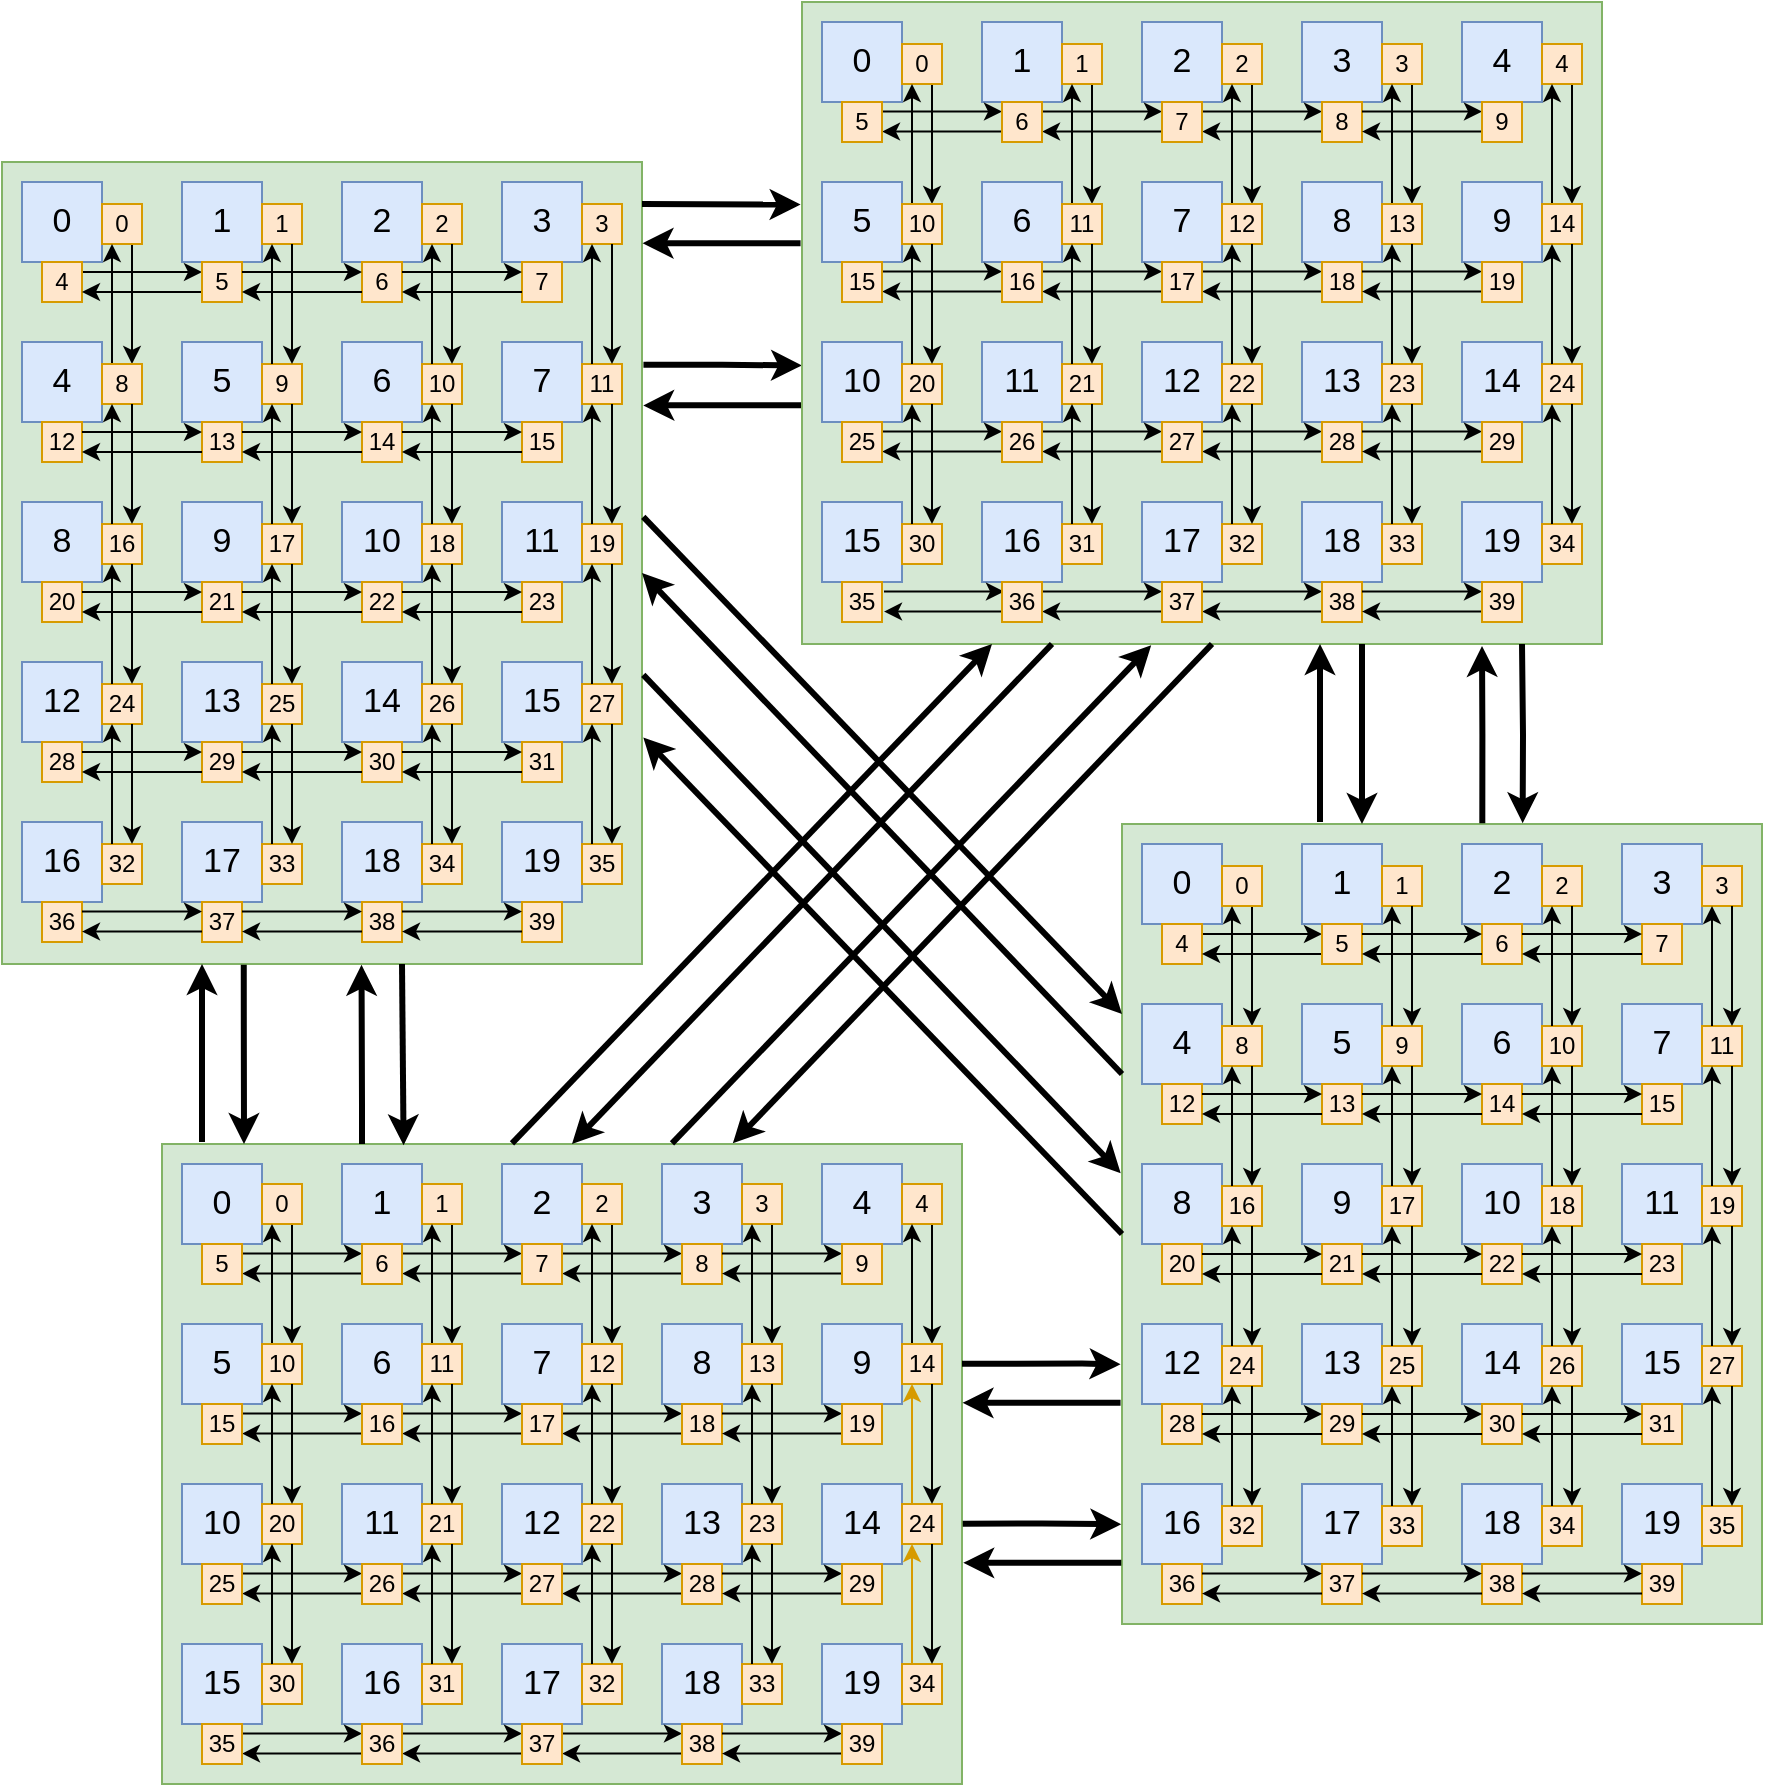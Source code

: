 <mxfile>
    <diagram name="第 1 页" id="AXvdT4sFR94Y4YyiD8JD">
        <mxGraphModel dx="2187" dy="1569" grid="1" gridSize="10" guides="1" tooltips="1" connect="1" arrows="1" fold="1" page="1" pageScale="1" pageWidth="827" pageHeight="1169" math="0" shadow="0">
            <root>
                <mxCell id="0"/>
                <mxCell id="1" parent="0"/>
                <mxCell id="211" value="" style="rounded=0;whiteSpace=wrap;html=1;fillColor=#d5e8d4;fontSize=17;container=0;strokeColor=#82b366;" parent="1" vertex="1">
                    <mxGeometry x="-420" y="-361" width="320" height="401" as="geometry"/>
                </mxCell>
                <mxCell id="YWUKQ5pkmXSbJJqAoxHA-40" value="" style="rounded=0;whiteSpace=wrap;html=1;fillColor=#d5e8d4;fontSize=17;container=0;strokeColor=#82b366;" parent="1" vertex="1">
                    <mxGeometry x="140" y="-30" width="320" height="400" as="geometry"/>
                </mxCell>
                <mxCell id="YWUKQ5pkmXSbJJqAoxHA-163" style="edgeStyle=orthogonalEdgeStyle;rounded=0;orthogonalLoop=1;jettySize=auto;html=1;exitX=0.996;exitY=0.276;exitDx=0;exitDy=0;entryX=-0.005;entryY=0.596;entryDx=0;entryDy=0;fontSize=17;exitPerimeter=0;entryPerimeter=0;strokeWidth=3;" parent="1" edge="1">
                    <mxGeometry relative="1" as="geometry">
                        <mxPoint x="-99.28" y="-259.6" as="sourcePoint"/>
                        <mxPoint x="-20" y="-259.28" as="targetPoint"/>
                        <Array as="points">
                            <mxPoint x="-60" y="-260"/>
                            <mxPoint x="-20" y="-259"/>
                        </Array>
                    </mxGeometry>
                </mxCell>
                <mxCell id="YWUKQ5pkmXSbJJqAoxHA-164" style="edgeStyle=orthogonalEdgeStyle;rounded=0;orthogonalLoop=1;jettySize=auto;html=1;exitX=0.001;exitY=0.656;exitDx=0;exitDy=0;entryX=1.002;entryY=0.326;entryDx=0;entryDy=0;fontSize=17;entryPerimeter=0;exitPerimeter=0;strokeWidth=3;" parent="1" edge="1">
                    <mxGeometry relative="1" as="geometry">
                        <mxPoint x="-99.36" y="-239.274" as="targetPoint"/>
                        <mxPoint x="-19.6" y="-239.424" as="sourcePoint"/>
                        <Array as="points">
                            <mxPoint x="-80" y="-239"/>
                        </Array>
                    </mxGeometry>
                </mxCell>
                <mxCell id="YWUKQ5pkmXSbJJqAoxHA-34" value="16" style="whiteSpace=wrap;html=1;aspect=fixed;fontSize=17;container=0;fillColor=#dae8fc;strokeColor=#6c8ebf;" parent="1" vertex="1">
                    <mxGeometry x="150" y="300" width="40" height="40" as="geometry"/>
                </mxCell>
                <mxCell id="YWUKQ5pkmXSbJJqAoxHA-35" value="17" style="whiteSpace=wrap;html=1;aspect=fixed;fontSize=17;container=0;fillColor=#dae8fc;strokeColor=#6c8ebf;" parent="1" vertex="1">
                    <mxGeometry x="230" y="300" width="40" height="40" as="geometry"/>
                </mxCell>
                <mxCell id="YWUKQ5pkmXSbJJqAoxHA-36" value="18" style="whiteSpace=wrap;html=1;aspect=fixed;fontSize=17;container=0;fillColor=#dae8fc;strokeColor=#6c8ebf;" parent="1" vertex="1">
                    <mxGeometry x="310" y="300" width="40" height="40" as="geometry"/>
                </mxCell>
                <mxCell id="YWUKQ5pkmXSbJJqAoxHA-37" value="19" style="whiteSpace=wrap;html=1;aspect=fixed;fontSize=17;container=0;fillColor=#dae8fc;strokeColor=#6c8ebf;" parent="1" vertex="1">
                    <mxGeometry x="390" y="300" width="40" height="40" as="geometry"/>
                </mxCell>
                <mxCell id="YWUKQ5pkmXSbJJqAoxHA-1" value="0" style="whiteSpace=wrap;html=1;aspect=fixed;fontSize=17;container=0;fillColor=#dae8fc;strokeColor=#6c8ebf;" parent="1" vertex="1">
                    <mxGeometry x="150" y="-20" width="40" height="40" as="geometry"/>
                </mxCell>
                <mxCell id="YWUKQ5pkmXSbJJqAoxHA-2" value="1" style="whiteSpace=wrap;html=1;aspect=fixed;fontSize=17;container=0;fillColor=#dae8fc;strokeColor=#6c8ebf;" parent="1" vertex="1">
                    <mxGeometry x="230" y="-20" width="40" height="40" as="geometry"/>
                </mxCell>
                <mxCell id="YWUKQ5pkmXSbJJqAoxHA-3" value="2" style="whiteSpace=wrap;html=1;aspect=fixed;fontSize=17;container=0;fillColor=#dae8fc;strokeColor=#6c8ebf;" parent="1" vertex="1">
                    <mxGeometry x="310" y="-20" width="40" height="40" as="geometry"/>
                </mxCell>
                <mxCell id="YWUKQ5pkmXSbJJqAoxHA-4" value="3" style="whiteSpace=wrap;html=1;aspect=fixed;fontSize=17;container=0;fillColor=#dae8fc;strokeColor=#6c8ebf;" parent="1" vertex="1">
                    <mxGeometry x="390" y="-20" width="40" height="40" as="geometry"/>
                </mxCell>
                <mxCell id="YWUKQ5pkmXSbJJqAoxHA-5" value="4" style="whiteSpace=wrap;html=1;aspect=fixed;fontSize=17;container=0;fillColor=#dae8fc;strokeColor=#6c8ebf;" parent="1" vertex="1">
                    <mxGeometry x="150" y="60" width="40" height="40" as="geometry"/>
                </mxCell>
                <mxCell id="YWUKQ5pkmXSbJJqAoxHA-6" value="5" style="whiteSpace=wrap;html=1;aspect=fixed;fontSize=17;container=0;fillColor=#dae8fc;strokeColor=#6c8ebf;" parent="1" vertex="1">
                    <mxGeometry x="230" y="60" width="40" height="40" as="geometry"/>
                </mxCell>
                <mxCell id="YWUKQ5pkmXSbJJqAoxHA-7" value="6" style="whiteSpace=wrap;html=1;aspect=fixed;fontSize=17;container=0;fillColor=#dae8fc;strokeColor=#6c8ebf;" parent="1" vertex="1">
                    <mxGeometry x="310" y="60" width="40" height="40" as="geometry"/>
                </mxCell>
                <mxCell id="YWUKQ5pkmXSbJJqAoxHA-8" value="7" style="whiteSpace=wrap;html=1;aspect=fixed;fontSize=17;container=0;fillColor=#dae8fc;strokeColor=#6c8ebf;" parent="1" vertex="1">
                    <mxGeometry x="390" y="60" width="40" height="40" as="geometry"/>
                </mxCell>
                <mxCell id="YWUKQ5pkmXSbJJqAoxHA-9" value="8" style="whiteSpace=wrap;html=1;aspect=fixed;fontSize=17;container=0;fillColor=#dae8fc;strokeColor=#6c8ebf;" parent="1" vertex="1">
                    <mxGeometry x="150" y="140" width="40" height="40" as="geometry"/>
                </mxCell>
                <mxCell id="YWUKQ5pkmXSbJJqAoxHA-10" value="9" style="whiteSpace=wrap;html=1;aspect=fixed;fontSize=17;container=0;fillColor=#dae8fc;strokeColor=#6c8ebf;" parent="1" vertex="1">
                    <mxGeometry x="230" y="140" width="40" height="40" as="geometry"/>
                </mxCell>
                <mxCell id="YWUKQ5pkmXSbJJqAoxHA-11" value="10" style="whiteSpace=wrap;html=1;aspect=fixed;fontSize=17;container=0;fillColor=#dae8fc;strokeColor=#6c8ebf;" parent="1" vertex="1">
                    <mxGeometry x="310" y="140" width="40" height="40" as="geometry"/>
                </mxCell>
                <mxCell id="YWUKQ5pkmXSbJJqAoxHA-12" value="11" style="whiteSpace=wrap;html=1;aspect=fixed;fontSize=17;container=0;fillColor=#dae8fc;strokeColor=#6c8ebf;" parent="1" vertex="1">
                    <mxGeometry x="390" y="140" width="40" height="40" as="geometry"/>
                </mxCell>
                <mxCell id="YWUKQ5pkmXSbJJqAoxHA-13" value="12" style="whiteSpace=wrap;html=1;aspect=fixed;fontSize=17;container=0;fillColor=#dae8fc;strokeColor=#6c8ebf;" parent="1" vertex="1">
                    <mxGeometry x="150" y="220" width="40" height="40" as="geometry"/>
                </mxCell>
                <mxCell id="YWUKQ5pkmXSbJJqAoxHA-14" value="13" style="whiteSpace=wrap;html=1;aspect=fixed;fontSize=17;container=0;fillColor=#dae8fc;strokeColor=#6c8ebf;" parent="1" vertex="1">
                    <mxGeometry x="230" y="220" width="40" height="40" as="geometry"/>
                </mxCell>
                <mxCell id="YWUKQ5pkmXSbJJqAoxHA-15" value="14" style="whiteSpace=wrap;html=1;aspect=fixed;fontSize=17;container=0;fillColor=#dae8fc;strokeColor=#6c8ebf;" parent="1" vertex="1">
                    <mxGeometry x="310" y="220" width="40" height="40" as="geometry"/>
                </mxCell>
                <mxCell id="YWUKQ5pkmXSbJJqAoxHA-16" value="15" style="whiteSpace=wrap;html=1;aspect=fixed;fontSize=17;container=0;fillColor=#dae8fc;strokeColor=#6c8ebf;" parent="1" vertex="1">
                    <mxGeometry x="390" y="220" width="40" height="40" as="geometry"/>
                </mxCell>
                <mxCell id="YWUKQ5pkmXSbJJqAoxHA-43" value="" style="rounded=0;whiteSpace=wrap;html=1;container=0;fillColor=#d5e8d4;fontSize=17;strokeColor=#82b366;" parent="1" vertex="1">
                    <mxGeometry x="-340" y="130" width="400" height="320" as="geometry"/>
                </mxCell>
                <mxCell id="YWUKQ5pkmXSbJJqAoxHA-44" value="0" style="whiteSpace=wrap;html=1;aspect=fixed;container=0;fontSize=17;fillColor=#dae8fc;strokeColor=#6c8ebf;" parent="1" vertex="1">
                    <mxGeometry x="-330" y="140" width="40" height="40" as="geometry"/>
                </mxCell>
                <mxCell id="YWUKQ5pkmXSbJJqAoxHA-45" value="1" style="whiteSpace=wrap;html=1;aspect=fixed;container=0;fontSize=17;fillColor=#dae8fc;strokeColor=#6c8ebf;" parent="1" vertex="1">
                    <mxGeometry x="-250" y="140" width="40" height="40" as="geometry"/>
                </mxCell>
                <mxCell id="YWUKQ5pkmXSbJJqAoxHA-46" value="2" style="whiteSpace=wrap;html=1;aspect=fixed;container=0;fontSize=17;fillColor=#dae8fc;strokeColor=#6c8ebf;" parent="1" vertex="1">
                    <mxGeometry x="-170" y="140" width="40" height="40" as="geometry"/>
                </mxCell>
                <mxCell id="YWUKQ5pkmXSbJJqAoxHA-47" value="3" style="whiteSpace=wrap;html=1;aspect=fixed;container=0;fontSize=17;fillColor=#dae8fc;strokeColor=#6c8ebf;" parent="1" vertex="1">
                    <mxGeometry x="-90" y="140" width="40" height="40" as="geometry"/>
                </mxCell>
                <mxCell id="YWUKQ5pkmXSbJJqAoxHA-48" value="5" style="whiteSpace=wrap;html=1;aspect=fixed;container=0;fontSize=17;fillColor=#dae8fc;strokeColor=#6c8ebf;" parent="1" vertex="1">
                    <mxGeometry x="-330" y="220" width="40" height="40" as="geometry"/>
                </mxCell>
                <mxCell id="YWUKQ5pkmXSbJJqAoxHA-49" value="6" style="whiteSpace=wrap;html=1;aspect=fixed;container=0;fontSize=17;fillColor=#dae8fc;strokeColor=#6c8ebf;" parent="1" vertex="1">
                    <mxGeometry x="-250" y="220" width="40" height="40" as="geometry"/>
                </mxCell>
                <mxCell id="YWUKQ5pkmXSbJJqAoxHA-50" value="7" style="whiteSpace=wrap;html=1;aspect=fixed;container=0;fontSize=17;fillColor=#dae8fc;strokeColor=#6c8ebf;" parent="1" vertex="1">
                    <mxGeometry x="-170" y="220" width="40" height="40" as="geometry"/>
                </mxCell>
                <mxCell id="YWUKQ5pkmXSbJJqAoxHA-51" value="8" style="whiteSpace=wrap;html=1;aspect=fixed;container=0;fontSize=17;fillColor=#dae8fc;strokeColor=#6c8ebf;" parent="1" vertex="1">
                    <mxGeometry x="-90" y="220" width="40" height="40" as="geometry"/>
                </mxCell>
                <mxCell id="YWUKQ5pkmXSbJJqAoxHA-52" value="10" style="whiteSpace=wrap;html=1;aspect=fixed;container=0;fontSize=17;fillColor=#dae8fc;strokeColor=#6c8ebf;" parent="1" vertex="1">
                    <mxGeometry x="-330" y="300" width="40" height="40" as="geometry"/>
                </mxCell>
                <mxCell id="YWUKQ5pkmXSbJJqAoxHA-53" value="11" style="whiteSpace=wrap;html=1;aspect=fixed;container=0;fontSize=17;fillColor=#dae8fc;strokeColor=#6c8ebf;" parent="1" vertex="1">
                    <mxGeometry x="-250" y="300" width="40" height="40" as="geometry"/>
                </mxCell>
                <mxCell id="YWUKQ5pkmXSbJJqAoxHA-54" value="12" style="whiteSpace=wrap;html=1;aspect=fixed;container=0;fontSize=17;fillColor=#dae8fc;strokeColor=#6c8ebf;" parent="1" vertex="1">
                    <mxGeometry x="-170" y="300" width="40" height="40" as="geometry"/>
                </mxCell>
                <mxCell id="YWUKQ5pkmXSbJJqAoxHA-55" value="13" style="whiteSpace=wrap;html=1;aspect=fixed;container=0;fontSize=17;fillColor=#dae8fc;strokeColor=#6c8ebf;" parent="1" vertex="1">
                    <mxGeometry x="-90" y="300" width="40" height="40" as="geometry"/>
                </mxCell>
                <mxCell id="YWUKQ5pkmXSbJJqAoxHA-56" value="15" style="whiteSpace=wrap;html=1;aspect=fixed;container=0;fontSize=17;fillColor=#dae8fc;strokeColor=#6c8ebf;" parent="1" vertex="1">
                    <mxGeometry x="-330" y="380" width="40" height="40" as="geometry"/>
                </mxCell>
                <mxCell id="YWUKQ5pkmXSbJJqAoxHA-57" value="16" style="whiteSpace=wrap;html=1;aspect=fixed;container=0;fontSize=17;fillColor=#dae8fc;strokeColor=#6c8ebf;" parent="1" vertex="1">
                    <mxGeometry x="-250" y="380" width="40" height="40" as="geometry"/>
                </mxCell>
                <mxCell id="YWUKQ5pkmXSbJJqAoxHA-58" value="17" style="whiteSpace=wrap;html=1;aspect=fixed;container=0;fontSize=17;fillColor=#dae8fc;strokeColor=#6c8ebf;" parent="1" vertex="1">
                    <mxGeometry x="-170" y="380" width="40" height="40" as="geometry"/>
                </mxCell>
                <mxCell id="YWUKQ5pkmXSbJJqAoxHA-59" value="18" style="whiteSpace=wrap;html=1;aspect=fixed;container=0;fontSize=17;fillColor=#dae8fc;strokeColor=#6c8ebf;" parent="1" vertex="1">
                    <mxGeometry x="-90" y="380" width="40" height="40" as="geometry"/>
                </mxCell>
                <mxCell id="YWUKQ5pkmXSbJJqAoxHA-66" value="4" style="whiteSpace=wrap;html=1;aspect=fixed;container=0;fontSize=17;fillColor=#dae8fc;strokeColor=#6c8ebf;" parent="1" vertex="1">
                    <mxGeometry x="-10" y="140" width="40" height="40" as="geometry"/>
                </mxCell>
                <mxCell id="YWUKQ5pkmXSbJJqAoxHA-67" value="9" style="whiteSpace=wrap;html=1;aspect=fixed;container=0;fontSize=17;fillColor=#dae8fc;strokeColor=#6c8ebf;" parent="1" vertex="1">
                    <mxGeometry x="-10" y="220" width="40" height="40" as="geometry"/>
                </mxCell>
                <mxCell id="YWUKQ5pkmXSbJJqAoxHA-68" value="14" style="whiteSpace=wrap;html=1;aspect=fixed;container=0;fontSize=17;fillColor=#dae8fc;strokeColor=#6c8ebf;" parent="1" vertex="1">
                    <mxGeometry x="-10" y="300" width="40" height="40" as="geometry"/>
                </mxCell>
                <mxCell id="YWUKQ5pkmXSbJJqAoxHA-69" value="19" style="whiteSpace=wrap;html=1;aspect=fixed;container=0;fontSize=17;fillColor=#dae8fc;strokeColor=#6c8ebf;" parent="1" vertex="1">
                    <mxGeometry x="-10" y="380" width="40" height="40" as="geometry"/>
                </mxCell>
                <mxCell id="207" value="16" style="whiteSpace=wrap;html=1;aspect=fixed;fontSize=17;container=0;fillColor=#dae8fc;strokeColor=#6c8ebf;" parent="1" vertex="1">
                    <mxGeometry x="-410" y="-31" width="40" height="40" as="geometry"/>
                </mxCell>
                <mxCell id="208" value="17" style="whiteSpace=wrap;html=1;aspect=fixed;fontSize=17;container=0;fillColor=#dae8fc;strokeColor=#6c8ebf;" parent="1" vertex="1">
                    <mxGeometry x="-330" y="-31" width="40" height="40" as="geometry"/>
                </mxCell>
                <mxCell id="209" value="18" style="whiteSpace=wrap;html=1;aspect=fixed;fontSize=17;container=0;fillColor=#dae8fc;strokeColor=#6c8ebf;" parent="1" vertex="1">
                    <mxGeometry x="-250" y="-31" width="40" height="40" as="geometry"/>
                </mxCell>
                <mxCell id="210" value="19" style="whiteSpace=wrap;html=1;aspect=fixed;fontSize=17;container=0;fillColor=#dae8fc;strokeColor=#6c8ebf;" parent="1" vertex="1">
                    <mxGeometry x="-170" y="-31" width="40" height="40" as="geometry"/>
                </mxCell>
                <mxCell id="212" value="0" style="whiteSpace=wrap;html=1;aspect=fixed;fontSize=17;container=0;fillColor=#dae8fc;strokeColor=#6c8ebf;" parent="1" vertex="1">
                    <mxGeometry x="-410" y="-351" width="40" height="40" as="geometry"/>
                </mxCell>
                <mxCell id="213" value="1" style="whiteSpace=wrap;html=1;aspect=fixed;fontSize=17;container=0;fillColor=#dae8fc;strokeColor=#6c8ebf;" parent="1" vertex="1">
                    <mxGeometry x="-330" y="-351" width="40" height="40" as="geometry"/>
                </mxCell>
                <mxCell id="214" value="2" style="whiteSpace=wrap;html=1;aspect=fixed;fontSize=17;container=0;fillColor=#dae8fc;strokeColor=#6c8ebf;" parent="1" vertex="1">
                    <mxGeometry x="-250" y="-351" width="40" height="40" as="geometry"/>
                </mxCell>
                <mxCell id="215" value="3" style="whiteSpace=wrap;html=1;aspect=fixed;fontSize=17;container=0;fillColor=#dae8fc;strokeColor=#6c8ebf;" parent="1" vertex="1">
                    <mxGeometry x="-170" y="-351" width="40" height="40" as="geometry"/>
                </mxCell>
                <mxCell id="216" value="4" style="whiteSpace=wrap;html=1;aspect=fixed;fontSize=17;container=0;fillColor=#dae8fc;strokeColor=#6c8ebf;" parent="1" vertex="1">
                    <mxGeometry x="-410" y="-271" width="40" height="40" as="geometry"/>
                </mxCell>
                <mxCell id="217" value="5" style="whiteSpace=wrap;html=1;aspect=fixed;fontSize=17;container=0;fillColor=#dae8fc;strokeColor=#6c8ebf;" parent="1" vertex="1">
                    <mxGeometry x="-330" y="-271" width="40" height="40" as="geometry"/>
                </mxCell>
                <mxCell id="218" value="6" style="whiteSpace=wrap;html=1;aspect=fixed;fontSize=17;container=0;fillColor=#dae8fc;strokeColor=#6c8ebf;" parent="1" vertex="1">
                    <mxGeometry x="-250" y="-271" width="40" height="40" as="geometry"/>
                </mxCell>
                <mxCell id="219" value="7" style="whiteSpace=wrap;html=1;aspect=fixed;fontSize=17;container=0;fillColor=#dae8fc;strokeColor=#6c8ebf;" parent="1" vertex="1">
                    <mxGeometry x="-170" y="-271" width="40" height="40" as="geometry"/>
                </mxCell>
                <mxCell id="220" value="8" style="whiteSpace=wrap;html=1;aspect=fixed;fontSize=17;container=0;fillColor=#dae8fc;strokeColor=#6c8ebf;" parent="1" vertex="1">
                    <mxGeometry x="-410" y="-191" width="40" height="40" as="geometry"/>
                </mxCell>
                <mxCell id="221" value="9" style="whiteSpace=wrap;html=1;aspect=fixed;fontSize=17;container=0;fillColor=#dae8fc;strokeColor=#6c8ebf;" parent="1" vertex="1">
                    <mxGeometry x="-330" y="-191" width="40" height="40" as="geometry"/>
                </mxCell>
                <mxCell id="222" value="10" style="whiteSpace=wrap;html=1;aspect=fixed;fontSize=17;container=0;fillColor=#dae8fc;strokeColor=#6c8ebf;" parent="1" vertex="1">
                    <mxGeometry x="-250" y="-191" width="40" height="40" as="geometry"/>
                </mxCell>
                <mxCell id="223" value="11" style="whiteSpace=wrap;html=1;aspect=fixed;fontSize=17;container=0;fillColor=#dae8fc;strokeColor=#6c8ebf;" parent="1" vertex="1">
                    <mxGeometry x="-170" y="-191" width="40" height="40" as="geometry"/>
                </mxCell>
                <mxCell id="224" value="12" style="whiteSpace=wrap;html=1;aspect=fixed;fontSize=17;container=0;fillColor=#dae8fc;strokeColor=#6c8ebf;" parent="1" vertex="1">
                    <mxGeometry x="-410" y="-111" width="40" height="40" as="geometry"/>
                </mxCell>
                <mxCell id="225" value="13" style="whiteSpace=wrap;html=1;aspect=fixed;fontSize=17;container=0;fillColor=#dae8fc;strokeColor=#6c8ebf;" parent="1" vertex="1">
                    <mxGeometry x="-330" y="-111" width="40" height="40" as="geometry"/>
                </mxCell>
                <mxCell id="226" value="14" style="whiteSpace=wrap;html=1;aspect=fixed;fontSize=17;container=0;fillColor=#dae8fc;strokeColor=#6c8ebf;" parent="1" vertex="1">
                    <mxGeometry x="-250" y="-111" width="40" height="40" as="geometry"/>
                </mxCell>
                <mxCell id="227" value="15" style="whiteSpace=wrap;html=1;aspect=fixed;fontSize=17;container=0;fillColor=#dae8fc;strokeColor=#6c8ebf;" parent="1" vertex="1">
                    <mxGeometry x="-170" y="-111" width="40" height="40" as="geometry"/>
                </mxCell>
                <mxCell id="330" value="" style="rounded=0;whiteSpace=wrap;html=1;container=0;fillColor=#d5e8d4;fontSize=17;strokeColor=#82b366;" parent="1" vertex="1">
                    <mxGeometry x="-20" y="-441" width="400" height="321" as="geometry"/>
                </mxCell>
                <mxCell id="331" value="0" style="whiteSpace=wrap;html=1;aspect=fixed;container=0;fontSize=17;fillColor=#dae8fc;strokeColor=#6c8ebf;" parent="1" vertex="1">
                    <mxGeometry x="-10" y="-431" width="40" height="40" as="geometry"/>
                </mxCell>
                <mxCell id="332" value="1" style="whiteSpace=wrap;html=1;aspect=fixed;container=0;fontSize=17;fillColor=#dae8fc;strokeColor=#6c8ebf;" parent="1" vertex="1">
                    <mxGeometry x="70" y="-431" width="40" height="40" as="geometry"/>
                </mxCell>
                <mxCell id="333" value="2" style="whiteSpace=wrap;html=1;aspect=fixed;container=0;fontSize=17;fillColor=#dae8fc;strokeColor=#6c8ebf;" parent="1" vertex="1">
                    <mxGeometry x="150" y="-431" width="40" height="40" as="geometry"/>
                </mxCell>
                <mxCell id="334" value="3" style="whiteSpace=wrap;html=1;aspect=fixed;container=0;fontSize=17;fillColor=#dae8fc;strokeColor=#6c8ebf;" parent="1" vertex="1">
                    <mxGeometry x="230" y="-431" width="40" height="40" as="geometry"/>
                </mxCell>
                <mxCell id="335" value="5" style="whiteSpace=wrap;html=1;aspect=fixed;container=0;fontSize=17;fillColor=#dae8fc;strokeColor=#6c8ebf;" parent="1" vertex="1">
                    <mxGeometry x="-10" y="-351" width="40" height="40" as="geometry"/>
                </mxCell>
                <mxCell id="336" value="6" style="whiteSpace=wrap;html=1;aspect=fixed;container=0;fontSize=17;fillColor=#dae8fc;strokeColor=#6c8ebf;" parent="1" vertex="1">
                    <mxGeometry x="70" y="-351" width="40" height="40" as="geometry"/>
                </mxCell>
                <mxCell id="337" value="7" style="whiteSpace=wrap;html=1;aspect=fixed;container=0;fontSize=17;fillColor=#dae8fc;strokeColor=#6c8ebf;" parent="1" vertex="1">
                    <mxGeometry x="150" y="-351" width="40" height="40" as="geometry"/>
                </mxCell>
                <mxCell id="338" value="8" style="whiteSpace=wrap;html=1;aspect=fixed;container=0;fontSize=17;fillColor=#dae8fc;strokeColor=#6c8ebf;" parent="1" vertex="1">
                    <mxGeometry x="230" y="-351" width="40" height="40" as="geometry"/>
                </mxCell>
                <mxCell id="339" value="10" style="whiteSpace=wrap;html=1;aspect=fixed;container=0;fontSize=17;fillColor=#dae8fc;strokeColor=#6c8ebf;" parent="1" vertex="1">
                    <mxGeometry x="-10" y="-271" width="40" height="40" as="geometry"/>
                </mxCell>
                <mxCell id="340" value="11" style="whiteSpace=wrap;html=1;aspect=fixed;container=0;fontSize=17;fillColor=#dae8fc;strokeColor=#6c8ebf;" parent="1" vertex="1">
                    <mxGeometry x="70" y="-271" width="40" height="40" as="geometry"/>
                </mxCell>
                <mxCell id="341" value="12" style="whiteSpace=wrap;html=1;aspect=fixed;container=0;fontSize=17;fillColor=#dae8fc;strokeColor=#6c8ebf;" parent="1" vertex="1">
                    <mxGeometry x="150" y="-271" width="40" height="40" as="geometry"/>
                </mxCell>
                <mxCell id="342" value="13" style="whiteSpace=wrap;html=1;aspect=fixed;container=0;fontSize=17;fillColor=#dae8fc;strokeColor=#6c8ebf;" parent="1" vertex="1">
                    <mxGeometry x="230" y="-271" width="40" height="40" as="geometry"/>
                </mxCell>
                <mxCell id="343" value="15" style="whiteSpace=wrap;html=1;aspect=fixed;container=0;fontSize=17;fillColor=#dae8fc;strokeColor=#6c8ebf;" parent="1" vertex="1">
                    <mxGeometry x="-10" y="-191" width="40" height="40" as="geometry"/>
                </mxCell>
                <mxCell id="344" value="16" style="whiteSpace=wrap;html=1;aspect=fixed;container=0;fontSize=17;fillColor=#dae8fc;strokeColor=#6c8ebf;" parent="1" vertex="1">
                    <mxGeometry x="70" y="-191" width="40" height="40" as="geometry"/>
                </mxCell>
                <mxCell id="345" value="17" style="whiteSpace=wrap;html=1;aspect=fixed;container=0;fontSize=17;fillColor=#dae8fc;strokeColor=#6c8ebf;" parent="1" vertex="1">
                    <mxGeometry x="150" y="-191" width="40" height="40" as="geometry"/>
                </mxCell>
                <mxCell id="346" value="18" style="whiteSpace=wrap;html=1;aspect=fixed;container=0;fontSize=17;fillColor=#dae8fc;strokeColor=#6c8ebf;" parent="1" vertex="1">
                    <mxGeometry x="230" y="-191" width="40" height="40" as="geometry"/>
                </mxCell>
                <mxCell id="347" value="4" style="whiteSpace=wrap;html=1;aspect=fixed;container=0;fontSize=17;fillColor=#dae8fc;strokeColor=#6c8ebf;" parent="1" vertex="1">
                    <mxGeometry x="310" y="-431" width="40" height="40" as="geometry"/>
                </mxCell>
                <mxCell id="348" value="9" style="whiteSpace=wrap;html=1;aspect=fixed;container=0;fontSize=17;fillColor=#dae8fc;strokeColor=#6c8ebf;" parent="1" vertex="1">
                    <mxGeometry x="310" y="-351" width="40" height="40" as="geometry"/>
                </mxCell>
                <mxCell id="349" value="14" style="whiteSpace=wrap;html=1;aspect=fixed;container=0;fontSize=17;fillColor=#dae8fc;strokeColor=#6c8ebf;" parent="1" vertex="1">
                    <mxGeometry x="310" y="-271" width="40" height="40" as="geometry"/>
                </mxCell>
                <mxCell id="350" value="19" style="whiteSpace=wrap;html=1;aspect=fixed;container=0;fontSize=17;fillColor=#dae8fc;strokeColor=#6c8ebf;" parent="1" vertex="1">
                    <mxGeometry x="310" y="-191" width="40" height="40" as="geometry"/>
                </mxCell>
                <mxCell id="351" style="edgeStyle=orthogonalEdgeStyle;rounded=0;orthogonalLoop=1;jettySize=auto;html=1;exitX=0;exitY=0.75;exitDx=0;exitDy=0;entryX=1;entryY=0.75;entryDx=0;entryDy=0;" parent="1" edge="1">
                    <mxGeometry relative="1" as="geometry">
                        <mxPoint x="160" y="-376.21" as="sourcePoint"/>
                        <mxPoint x="100" y="-376.21" as="targetPoint"/>
                    </mxGeometry>
                </mxCell>
                <mxCell id="352" style="edgeStyle=orthogonalEdgeStyle;rounded=0;orthogonalLoop=1;jettySize=auto;html=1;exitX=1;exitY=0.25;exitDx=0;exitDy=0;entryX=0;entryY=0.25;entryDx=0;entryDy=0;" parent="1" edge="1">
                    <mxGeometry relative="1" as="geometry">
                        <mxPoint x="100" y="-386.21" as="sourcePoint"/>
                        <mxPoint x="160" y="-386.21" as="targetPoint"/>
                    </mxGeometry>
                </mxCell>
                <mxCell id="353" style="edgeStyle=orthogonalEdgeStyle;rounded=0;orthogonalLoop=1;jettySize=auto;html=1;exitX=1;exitY=0.25;exitDx=0;exitDy=0;entryX=0;entryY=0.25;entryDx=0;entryDy=0;" parent="1" edge="1">
                    <mxGeometry relative="1" as="geometry">
                        <mxPoint x="20" y="-386.21" as="sourcePoint"/>
                        <mxPoint x="80" y="-386.21" as="targetPoint"/>
                    </mxGeometry>
                </mxCell>
                <mxCell id="354" style="edgeStyle=orthogonalEdgeStyle;rounded=0;orthogonalLoop=1;jettySize=auto;html=1;exitX=0;exitY=0.75;exitDx=0;exitDy=0;entryX=1;entryY=0.75;entryDx=0;entryDy=0;" parent="1" edge="1">
                    <mxGeometry relative="1" as="geometry">
                        <mxPoint x="80" y="-376.21" as="sourcePoint"/>
                        <mxPoint x="20" y="-376.21" as="targetPoint"/>
                    </mxGeometry>
                </mxCell>
                <mxCell id="355" style="edgeStyle=orthogonalEdgeStyle;rounded=0;orthogonalLoop=1;jettySize=auto;html=1;exitX=1;exitY=0.25;exitDx=0;exitDy=0;entryX=0;entryY=0.25;entryDx=0;entryDy=0;" parent="1" edge="1">
                    <mxGeometry relative="1" as="geometry">
                        <mxPoint x="180" y="-386.21" as="sourcePoint"/>
                        <mxPoint x="240" y="-386.21" as="targetPoint"/>
                    </mxGeometry>
                </mxCell>
                <mxCell id="356" style="edgeStyle=orthogonalEdgeStyle;rounded=0;orthogonalLoop=1;jettySize=auto;html=1;exitX=0;exitY=0.75;exitDx=0;exitDy=0;entryX=1;entryY=0.75;entryDx=0;entryDy=0;" parent="1" edge="1">
                    <mxGeometry relative="1" as="geometry">
                        <mxPoint x="240" y="-376.21" as="sourcePoint"/>
                        <mxPoint x="180" y="-376.21" as="targetPoint"/>
                    </mxGeometry>
                </mxCell>
                <mxCell id="357" value="5" style="rounded=0;whiteSpace=wrap;html=1;container=0;fillColor=#ffe6cc;strokeColor=#d79b00;" parent="1" vertex="1">
                    <mxGeometry y="-391" width="20" height="20" as="geometry"/>
                </mxCell>
                <mxCell id="358" value="6" style="rounded=0;whiteSpace=wrap;html=1;container=0;fillColor=#ffe6cc;strokeColor=#d79b00;" parent="1" vertex="1">
                    <mxGeometry x="80" y="-391" width="20" height="20" as="geometry"/>
                </mxCell>
                <mxCell id="359" value="7" style="rounded=0;whiteSpace=wrap;html=1;container=0;fillColor=#ffe6cc;strokeColor=#d79b00;" parent="1" vertex="1">
                    <mxGeometry x="160" y="-391" width="20" height="20" as="geometry"/>
                </mxCell>
                <mxCell id="360" value="8" style="rounded=0;whiteSpace=wrap;html=1;container=0;fillColor=#ffe6cc;strokeColor=#d79b00;" parent="1" vertex="1">
                    <mxGeometry x="240" y="-391" width="20" height="20" as="geometry"/>
                </mxCell>
                <mxCell id="361" style="edgeStyle=orthogonalEdgeStyle;rounded=0;orthogonalLoop=1;jettySize=auto;html=1;exitX=1;exitY=0.25;exitDx=0;exitDy=0;entryX=0;entryY=0.25;entryDx=0;entryDy=0;" parent="1" edge="1">
                    <mxGeometry relative="1" as="geometry">
                        <mxPoint x="260" y="-386.21" as="sourcePoint"/>
                        <mxPoint x="320" y="-386.21" as="targetPoint"/>
                    </mxGeometry>
                </mxCell>
                <mxCell id="362" style="edgeStyle=orthogonalEdgeStyle;rounded=0;orthogonalLoop=1;jettySize=auto;html=1;exitX=0;exitY=0.75;exitDx=0;exitDy=0;entryX=1;entryY=0.75;entryDx=0;entryDy=0;" parent="1" edge="1">
                    <mxGeometry relative="1" as="geometry">
                        <mxPoint x="320" y="-376.21" as="sourcePoint"/>
                        <mxPoint x="260" y="-376.21" as="targetPoint"/>
                    </mxGeometry>
                </mxCell>
                <mxCell id="363" value="9" style="rounded=0;whiteSpace=wrap;html=1;container=0;fillColor=#ffe6cc;strokeColor=#d79b00;" parent="1" vertex="1">
                    <mxGeometry x="320" y="-391" width="20" height="20" as="geometry"/>
                </mxCell>
                <mxCell id="364" style="edgeStyle=orthogonalEdgeStyle;rounded=0;orthogonalLoop=1;jettySize=auto;html=1;exitX=0;exitY=0.75;exitDx=0;exitDy=0;entryX=1;entryY=0.75;entryDx=0;entryDy=0;" parent="1" edge="1">
                    <mxGeometry relative="1" as="geometry">
                        <mxPoint x="160" y="-296.21" as="sourcePoint"/>
                        <mxPoint x="100" y="-296.21" as="targetPoint"/>
                    </mxGeometry>
                </mxCell>
                <mxCell id="365" style="edgeStyle=orthogonalEdgeStyle;rounded=0;orthogonalLoop=1;jettySize=auto;html=1;exitX=1;exitY=0.25;exitDx=0;exitDy=0;entryX=0;entryY=0.25;entryDx=0;entryDy=0;" parent="1" edge="1">
                    <mxGeometry relative="1" as="geometry">
                        <mxPoint x="100" y="-306.21" as="sourcePoint"/>
                        <mxPoint x="160" y="-306.21" as="targetPoint"/>
                    </mxGeometry>
                </mxCell>
                <mxCell id="366" style="edgeStyle=orthogonalEdgeStyle;rounded=0;orthogonalLoop=1;jettySize=auto;html=1;exitX=1;exitY=0.25;exitDx=0;exitDy=0;entryX=0;entryY=0.25;entryDx=0;entryDy=0;" parent="1" edge="1">
                    <mxGeometry relative="1" as="geometry">
                        <mxPoint x="20" y="-306.21" as="sourcePoint"/>
                        <mxPoint x="80" y="-306.21" as="targetPoint"/>
                    </mxGeometry>
                </mxCell>
                <mxCell id="367" style="edgeStyle=orthogonalEdgeStyle;rounded=0;orthogonalLoop=1;jettySize=auto;html=1;exitX=0;exitY=0.75;exitDx=0;exitDy=0;entryX=1;entryY=0.75;entryDx=0;entryDy=0;" parent="1" edge="1">
                    <mxGeometry relative="1" as="geometry">
                        <mxPoint x="80" y="-296.21" as="sourcePoint"/>
                        <mxPoint x="20" y="-296.21" as="targetPoint"/>
                    </mxGeometry>
                </mxCell>
                <mxCell id="368" style="edgeStyle=orthogonalEdgeStyle;rounded=0;orthogonalLoop=1;jettySize=auto;html=1;exitX=1;exitY=0.25;exitDx=0;exitDy=0;entryX=0;entryY=0.25;entryDx=0;entryDy=0;" parent="1" edge="1">
                    <mxGeometry relative="1" as="geometry">
                        <mxPoint x="180" y="-306.21" as="sourcePoint"/>
                        <mxPoint x="240" y="-306.21" as="targetPoint"/>
                    </mxGeometry>
                </mxCell>
                <mxCell id="369" style="edgeStyle=orthogonalEdgeStyle;rounded=0;orthogonalLoop=1;jettySize=auto;html=1;exitX=0;exitY=0.75;exitDx=0;exitDy=0;entryX=1;entryY=0.75;entryDx=0;entryDy=0;" parent="1" edge="1">
                    <mxGeometry relative="1" as="geometry">
                        <mxPoint x="240" y="-296.21" as="sourcePoint"/>
                        <mxPoint x="180" y="-296.21" as="targetPoint"/>
                    </mxGeometry>
                </mxCell>
                <mxCell id="370" value="15" style="rounded=0;whiteSpace=wrap;html=1;container=0;fillColor=#ffe6cc;strokeColor=#d79b00;" parent="1" vertex="1">
                    <mxGeometry y="-311" width="20" height="20" as="geometry"/>
                </mxCell>
                <mxCell id="371" value="16" style="rounded=0;whiteSpace=wrap;html=1;container=0;fillColor=#ffe6cc;strokeColor=#d79b00;" parent="1" vertex="1">
                    <mxGeometry x="80" y="-311" width="20" height="20" as="geometry"/>
                </mxCell>
                <mxCell id="372" value="17" style="rounded=0;whiteSpace=wrap;html=1;container=0;fillColor=#ffe6cc;strokeColor=#d79b00;" parent="1" vertex="1">
                    <mxGeometry x="160" y="-311" width="20" height="20" as="geometry"/>
                </mxCell>
                <mxCell id="373" value="18" style="rounded=0;whiteSpace=wrap;html=1;container=0;fillColor=#ffe6cc;strokeColor=#d79b00;" parent="1" vertex="1">
                    <mxGeometry x="240" y="-311" width="20" height="20" as="geometry"/>
                </mxCell>
                <mxCell id="374" style="edgeStyle=orthogonalEdgeStyle;rounded=0;orthogonalLoop=1;jettySize=auto;html=1;exitX=1;exitY=0.25;exitDx=0;exitDy=0;entryX=0;entryY=0.25;entryDx=0;entryDy=0;" parent="1" edge="1">
                    <mxGeometry relative="1" as="geometry">
                        <mxPoint x="260" y="-306.21" as="sourcePoint"/>
                        <mxPoint x="320" y="-306.21" as="targetPoint"/>
                    </mxGeometry>
                </mxCell>
                <mxCell id="375" style="edgeStyle=orthogonalEdgeStyle;rounded=0;orthogonalLoop=1;jettySize=auto;html=1;exitX=0;exitY=0.75;exitDx=0;exitDy=0;entryX=1;entryY=0.75;entryDx=0;entryDy=0;" parent="1" edge="1">
                    <mxGeometry relative="1" as="geometry">
                        <mxPoint x="320" y="-296.21" as="sourcePoint"/>
                        <mxPoint x="260" y="-296.21" as="targetPoint"/>
                    </mxGeometry>
                </mxCell>
                <mxCell id="376" value="19" style="rounded=0;whiteSpace=wrap;html=1;container=0;fillColor=#ffe6cc;strokeColor=#d79b00;" parent="1" vertex="1">
                    <mxGeometry x="320" y="-311" width="20" height="20" as="geometry"/>
                </mxCell>
                <mxCell id="377" style="edgeStyle=orthogonalEdgeStyle;rounded=0;orthogonalLoop=1;jettySize=auto;html=1;exitX=0;exitY=0.75;exitDx=0;exitDy=0;entryX=1;entryY=0.75;entryDx=0;entryDy=0;" parent="1" edge="1">
                    <mxGeometry relative="1" as="geometry">
                        <mxPoint x="160" y="-216.21" as="sourcePoint"/>
                        <mxPoint x="100" y="-216.21" as="targetPoint"/>
                    </mxGeometry>
                </mxCell>
                <mxCell id="378" style="edgeStyle=orthogonalEdgeStyle;rounded=0;orthogonalLoop=1;jettySize=auto;html=1;exitX=1;exitY=0.25;exitDx=0;exitDy=0;entryX=0;entryY=0.25;entryDx=0;entryDy=0;" parent="1" edge="1">
                    <mxGeometry relative="1" as="geometry">
                        <mxPoint x="100" y="-226.21" as="sourcePoint"/>
                        <mxPoint x="160" y="-226.21" as="targetPoint"/>
                    </mxGeometry>
                </mxCell>
                <mxCell id="379" style="edgeStyle=orthogonalEdgeStyle;rounded=0;orthogonalLoop=1;jettySize=auto;html=1;exitX=1;exitY=0.25;exitDx=0;exitDy=0;entryX=0;entryY=0.25;entryDx=0;entryDy=0;" parent="1" edge="1">
                    <mxGeometry relative="1" as="geometry">
                        <mxPoint x="20" y="-226.21" as="sourcePoint"/>
                        <mxPoint x="80" y="-226.21" as="targetPoint"/>
                    </mxGeometry>
                </mxCell>
                <mxCell id="380" style="edgeStyle=orthogonalEdgeStyle;rounded=0;orthogonalLoop=1;jettySize=auto;html=1;exitX=0;exitY=0.75;exitDx=0;exitDy=0;entryX=1;entryY=0.75;entryDx=0;entryDy=0;" parent="1" edge="1">
                    <mxGeometry relative="1" as="geometry">
                        <mxPoint x="80" y="-216.21" as="sourcePoint"/>
                        <mxPoint x="20" y="-216.21" as="targetPoint"/>
                    </mxGeometry>
                </mxCell>
                <mxCell id="381" style="edgeStyle=orthogonalEdgeStyle;rounded=0;orthogonalLoop=1;jettySize=auto;html=1;exitX=1;exitY=0.25;exitDx=0;exitDy=0;entryX=0;entryY=0.25;entryDx=0;entryDy=0;" parent="1" edge="1">
                    <mxGeometry relative="1" as="geometry">
                        <mxPoint x="180" y="-226.21" as="sourcePoint"/>
                        <mxPoint x="240" y="-226.21" as="targetPoint"/>
                    </mxGeometry>
                </mxCell>
                <mxCell id="382" style="edgeStyle=orthogonalEdgeStyle;rounded=0;orthogonalLoop=1;jettySize=auto;html=1;exitX=0;exitY=0.75;exitDx=0;exitDy=0;entryX=1;entryY=0.75;entryDx=0;entryDy=0;" parent="1" edge="1">
                    <mxGeometry relative="1" as="geometry">
                        <mxPoint x="240" y="-216.21" as="sourcePoint"/>
                        <mxPoint x="180" y="-216.21" as="targetPoint"/>
                    </mxGeometry>
                </mxCell>
                <mxCell id="383" value="25" style="rounded=0;whiteSpace=wrap;html=1;container=0;fillColor=#ffe6cc;strokeColor=#d79b00;" parent="1" vertex="1">
                    <mxGeometry y="-231" width="20" height="20" as="geometry"/>
                </mxCell>
                <mxCell id="384" value="26" style="rounded=0;whiteSpace=wrap;html=1;container=0;fillColor=#ffe6cc;strokeColor=#d79b00;" parent="1" vertex="1">
                    <mxGeometry x="80" y="-231" width="20" height="20" as="geometry"/>
                </mxCell>
                <mxCell id="385" value="27" style="rounded=0;whiteSpace=wrap;html=1;container=0;fillColor=#ffe6cc;strokeColor=#d79b00;" parent="1" vertex="1">
                    <mxGeometry x="160" y="-231" width="20" height="20" as="geometry"/>
                </mxCell>
                <mxCell id="386" value="28" style="rounded=0;whiteSpace=wrap;html=1;container=0;fillColor=#ffe6cc;strokeColor=#d79b00;" parent="1" vertex="1">
                    <mxGeometry x="240" y="-231" width="20" height="20" as="geometry"/>
                </mxCell>
                <mxCell id="387" style="edgeStyle=orthogonalEdgeStyle;rounded=0;orthogonalLoop=1;jettySize=auto;html=1;exitX=1;exitY=0.25;exitDx=0;exitDy=0;entryX=0;entryY=0.25;entryDx=0;entryDy=0;" parent="1" edge="1">
                    <mxGeometry relative="1" as="geometry">
                        <mxPoint x="260" y="-226.21" as="sourcePoint"/>
                        <mxPoint x="320" y="-226.21" as="targetPoint"/>
                    </mxGeometry>
                </mxCell>
                <mxCell id="388" style="edgeStyle=orthogonalEdgeStyle;rounded=0;orthogonalLoop=1;jettySize=auto;html=1;exitX=0;exitY=0.75;exitDx=0;exitDy=0;entryX=1;entryY=0.75;entryDx=0;entryDy=0;" parent="1" edge="1">
                    <mxGeometry relative="1" as="geometry">
                        <mxPoint x="320" y="-216.21" as="sourcePoint"/>
                        <mxPoint x="260" y="-216.21" as="targetPoint"/>
                    </mxGeometry>
                </mxCell>
                <mxCell id="389" value="29" style="rounded=0;whiteSpace=wrap;html=1;container=0;fillColor=#ffe6cc;strokeColor=#d79b00;" parent="1" vertex="1">
                    <mxGeometry x="320" y="-231" width="20" height="20" as="geometry"/>
                </mxCell>
                <mxCell id="390" style="edgeStyle=orthogonalEdgeStyle;rounded=0;orthogonalLoop=1;jettySize=auto;html=1;exitX=0;exitY=0.75;exitDx=0;exitDy=0;entryX=1;entryY=0.75;entryDx=0;entryDy=0;" parent="1" edge="1">
                    <mxGeometry relative="1" as="geometry">
                        <mxPoint x="160" y="-136.21" as="sourcePoint"/>
                        <mxPoint x="100" y="-136.21" as="targetPoint"/>
                    </mxGeometry>
                </mxCell>
                <mxCell id="391" style="edgeStyle=orthogonalEdgeStyle;rounded=0;orthogonalLoop=1;jettySize=auto;html=1;exitX=1;exitY=0.25;exitDx=0;exitDy=0;entryX=0;entryY=0.25;entryDx=0;entryDy=0;" parent="1" edge="1">
                    <mxGeometry relative="1" as="geometry">
                        <mxPoint x="100" y="-146.21" as="sourcePoint"/>
                        <mxPoint x="160" y="-146.21" as="targetPoint"/>
                    </mxGeometry>
                </mxCell>
                <mxCell id="392" style="edgeStyle=orthogonalEdgeStyle;rounded=0;orthogonalLoop=1;jettySize=auto;html=1;exitX=1;exitY=0.25;exitDx=0;exitDy=0;entryX=0;entryY=0.25;entryDx=0;entryDy=0;" parent="1" edge="1">
                    <mxGeometry relative="1" as="geometry">
                        <mxPoint x="21" y="-146.21" as="sourcePoint"/>
                        <mxPoint x="81" y="-146.21" as="targetPoint"/>
                    </mxGeometry>
                </mxCell>
                <mxCell id="393" style="edgeStyle=orthogonalEdgeStyle;rounded=0;orthogonalLoop=1;jettySize=auto;html=1;exitX=0;exitY=0.75;exitDx=0;exitDy=0;entryX=1;entryY=0.75;entryDx=0;entryDy=0;" parent="1" edge="1">
                    <mxGeometry relative="1" as="geometry">
                        <mxPoint x="81" y="-136.21" as="sourcePoint"/>
                        <mxPoint x="21" y="-136.21" as="targetPoint"/>
                    </mxGeometry>
                </mxCell>
                <mxCell id="394" style="edgeStyle=orthogonalEdgeStyle;rounded=0;orthogonalLoop=1;jettySize=auto;html=1;exitX=1;exitY=0.25;exitDx=0;exitDy=0;entryX=0;entryY=0.25;entryDx=0;entryDy=0;" parent="1" edge="1">
                    <mxGeometry relative="1" as="geometry">
                        <mxPoint x="180" y="-146.21" as="sourcePoint"/>
                        <mxPoint x="240" y="-146.21" as="targetPoint"/>
                    </mxGeometry>
                </mxCell>
                <mxCell id="395" style="edgeStyle=orthogonalEdgeStyle;rounded=0;orthogonalLoop=1;jettySize=auto;html=1;exitX=0;exitY=0.75;exitDx=0;exitDy=0;entryX=1;entryY=0.75;entryDx=0;entryDy=0;" parent="1" edge="1">
                    <mxGeometry relative="1" as="geometry">
                        <mxPoint x="240" y="-136.21" as="sourcePoint"/>
                        <mxPoint x="180" y="-136.21" as="targetPoint"/>
                    </mxGeometry>
                </mxCell>
                <mxCell id="396" value="35" style="rounded=0;whiteSpace=wrap;html=1;container=0;fillColor=#ffe6cc;strokeColor=#d79b00;" parent="1" vertex="1">
                    <mxGeometry y="-151" width="20" height="20" as="geometry"/>
                </mxCell>
                <mxCell id="397" value="36" style="rounded=0;whiteSpace=wrap;html=1;container=0;fillColor=#ffe6cc;strokeColor=#d79b00;" parent="1" vertex="1">
                    <mxGeometry x="80" y="-151" width="20" height="20" as="geometry"/>
                </mxCell>
                <mxCell id="398" value="37" style="rounded=0;whiteSpace=wrap;html=1;container=0;fillColor=#ffe6cc;strokeColor=#d79b00;" parent="1" vertex="1">
                    <mxGeometry x="160" y="-151" width="20" height="20" as="geometry"/>
                </mxCell>
                <mxCell id="399" value="38" style="rounded=0;whiteSpace=wrap;html=1;container=0;fillColor=#ffe6cc;strokeColor=#d79b00;" parent="1" vertex="1">
                    <mxGeometry x="240" y="-151" width="20" height="20" as="geometry"/>
                </mxCell>
                <mxCell id="400" style="edgeStyle=orthogonalEdgeStyle;rounded=0;orthogonalLoop=1;jettySize=auto;html=1;exitX=1;exitY=0.25;exitDx=0;exitDy=0;entryX=0;entryY=0.25;entryDx=0;entryDy=0;" parent="1" edge="1">
                    <mxGeometry relative="1" as="geometry">
                        <mxPoint x="260" y="-146.21" as="sourcePoint"/>
                        <mxPoint x="320" y="-146.21" as="targetPoint"/>
                    </mxGeometry>
                </mxCell>
                <mxCell id="401" style="edgeStyle=orthogonalEdgeStyle;rounded=0;orthogonalLoop=1;jettySize=auto;html=1;exitX=0;exitY=0.75;exitDx=0;exitDy=0;entryX=1;entryY=0.75;entryDx=0;entryDy=0;" parent="1" edge="1">
                    <mxGeometry relative="1" as="geometry">
                        <mxPoint x="320" y="-136.21" as="sourcePoint"/>
                        <mxPoint x="260" y="-136.21" as="targetPoint"/>
                    </mxGeometry>
                </mxCell>
                <mxCell id="402" value="39" style="rounded=0;whiteSpace=wrap;html=1;container=0;fillColor=#ffe6cc;strokeColor=#d79b00;" parent="1" vertex="1">
                    <mxGeometry x="320" y="-151" width="20" height="20" as="geometry"/>
                </mxCell>
                <mxCell id="403" value="&lt;div&gt;&lt;br&gt;&lt;/div&gt;&lt;div&gt;&lt;br&gt;&lt;/div&gt;" style="edgeStyle=orthogonalEdgeStyle;rounded=0;orthogonalLoop=1;jettySize=auto;html=1;exitX=0.75;exitY=1;exitDx=0;exitDy=0;entryX=0.75;entryY=0;entryDx=0;entryDy=0;" parent="1" source="404" target="406" edge="1">
                    <mxGeometry relative="1" as="geometry"/>
                </mxCell>
                <mxCell id="404" value="0" style="rounded=0;whiteSpace=wrap;html=1;container=0;fillColor=#ffe6cc;strokeColor=#d79b00;" parent="1" vertex="1">
                    <mxGeometry x="30" y="-420" width="20" height="20" as="geometry"/>
                </mxCell>
                <mxCell id="405" style="edgeStyle=orthogonalEdgeStyle;rounded=0;orthogonalLoop=1;jettySize=auto;html=1;exitX=0.25;exitY=0;exitDx=0;exitDy=0;entryX=0.25;entryY=1;entryDx=0;entryDy=0;" parent="1" source="406" target="404" edge="1">
                    <mxGeometry relative="1" as="geometry"/>
                </mxCell>
                <mxCell id="406" value="10" style="rounded=0;whiteSpace=wrap;html=1;container=0;fillColor=#ffe6cc;strokeColor=#d79b00;" parent="1" vertex="1">
                    <mxGeometry x="30" y="-340" width="20" height="20" as="geometry"/>
                </mxCell>
                <mxCell id="407" value="20" style="rounded=0;whiteSpace=wrap;html=1;container=0;fillColor=#ffe6cc;strokeColor=#d79b00;" parent="1" vertex="1">
                    <mxGeometry x="30" y="-260" width="20" height="20" as="geometry"/>
                </mxCell>
                <mxCell id="408" value="30" style="rounded=0;whiteSpace=wrap;html=1;container=0;fillColor=#ffe6cc;strokeColor=#d79b00;" parent="1" vertex="1">
                    <mxGeometry x="30" y="-180" width="20" height="20" as="geometry"/>
                </mxCell>
                <mxCell id="409" style="edgeStyle=orthogonalEdgeStyle;rounded=0;orthogonalLoop=1;jettySize=auto;html=1;exitX=0.75;exitY=1;exitDx=0;exitDy=0;entryX=0.75;entryY=0;entryDx=0;entryDy=0;" parent="1" edge="1">
                    <mxGeometry relative="1" as="geometry">
                        <mxPoint x="45" y="-320" as="sourcePoint"/>
                        <mxPoint x="45" y="-260" as="targetPoint"/>
                    </mxGeometry>
                </mxCell>
                <mxCell id="410" style="edgeStyle=orthogonalEdgeStyle;rounded=0;orthogonalLoop=1;jettySize=auto;html=1;exitX=0.25;exitY=0;exitDx=0;exitDy=0;entryX=0.25;entryY=1;entryDx=0;entryDy=0;" parent="1" edge="1">
                    <mxGeometry relative="1" as="geometry">
                        <mxPoint x="35" y="-260" as="sourcePoint"/>
                        <mxPoint x="35" y="-320" as="targetPoint"/>
                    </mxGeometry>
                </mxCell>
                <mxCell id="411" style="edgeStyle=orthogonalEdgeStyle;rounded=0;orthogonalLoop=1;jettySize=auto;html=1;exitX=0.75;exitY=1;exitDx=0;exitDy=0;entryX=0.75;entryY=0;entryDx=0;entryDy=0;" parent="1" edge="1">
                    <mxGeometry relative="1" as="geometry">
                        <mxPoint x="45" y="-240" as="sourcePoint"/>
                        <mxPoint x="45" y="-180" as="targetPoint"/>
                    </mxGeometry>
                </mxCell>
                <mxCell id="412" style="edgeStyle=orthogonalEdgeStyle;rounded=0;orthogonalLoop=1;jettySize=auto;html=1;exitX=0.25;exitY=0;exitDx=0;exitDy=0;entryX=0.25;entryY=1;entryDx=0;entryDy=0;" parent="1" edge="1">
                    <mxGeometry relative="1" as="geometry">
                        <mxPoint x="35" y="-180" as="sourcePoint"/>
                        <mxPoint x="35" y="-240" as="targetPoint"/>
                    </mxGeometry>
                </mxCell>
                <mxCell id="413" style="edgeStyle=orthogonalEdgeStyle;rounded=0;orthogonalLoop=1;jettySize=auto;html=1;exitX=0.75;exitY=1;exitDx=0;exitDy=0;entryX=0.75;entryY=0;entryDx=0;entryDy=0;" parent="1" source="414" target="416" edge="1">
                    <mxGeometry relative="1" as="geometry"/>
                </mxCell>
                <mxCell id="414" value="1" style="rounded=0;whiteSpace=wrap;html=1;container=0;fillColor=#ffe6cc;strokeColor=#d79b00;" parent="1" vertex="1">
                    <mxGeometry x="110" y="-420" width="20" height="20" as="geometry"/>
                </mxCell>
                <mxCell id="415" style="edgeStyle=orthogonalEdgeStyle;rounded=0;orthogonalLoop=1;jettySize=auto;html=1;exitX=0.25;exitY=0;exitDx=0;exitDy=0;entryX=0.25;entryY=1;entryDx=0;entryDy=0;" parent="1" source="416" target="414" edge="1">
                    <mxGeometry relative="1" as="geometry"/>
                </mxCell>
                <mxCell id="416" value="11" style="rounded=0;whiteSpace=wrap;html=1;container=0;fillColor=#ffe6cc;strokeColor=#d79b00;" parent="1" vertex="1">
                    <mxGeometry x="110" y="-340" width="20" height="20" as="geometry"/>
                </mxCell>
                <mxCell id="417" value="21" style="rounded=0;whiteSpace=wrap;html=1;container=0;fillColor=#ffe6cc;strokeColor=#d79b00;" parent="1" vertex="1">
                    <mxGeometry x="110" y="-260" width="20" height="20" as="geometry"/>
                </mxCell>
                <mxCell id="418" value="31" style="rounded=0;whiteSpace=wrap;html=1;container=0;fillColor=#ffe6cc;strokeColor=#d79b00;" parent="1" vertex="1">
                    <mxGeometry x="110" y="-180" width="20" height="20" as="geometry"/>
                </mxCell>
                <mxCell id="419" style="edgeStyle=orthogonalEdgeStyle;rounded=0;orthogonalLoop=1;jettySize=auto;html=1;exitX=0.75;exitY=1;exitDx=0;exitDy=0;entryX=0.75;entryY=0;entryDx=0;entryDy=0;" parent="1" edge="1">
                    <mxGeometry relative="1" as="geometry">
                        <mxPoint x="125" y="-320" as="sourcePoint"/>
                        <mxPoint x="125" y="-260" as="targetPoint"/>
                    </mxGeometry>
                </mxCell>
                <mxCell id="420" style="edgeStyle=orthogonalEdgeStyle;rounded=0;orthogonalLoop=1;jettySize=auto;html=1;exitX=0.25;exitY=0;exitDx=0;exitDy=0;entryX=0.25;entryY=1;entryDx=0;entryDy=0;" parent="1" edge="1">
                    <mxGeometry relative="1" as="geometry">
                        <mxPoint x="115" y="-260" as="sourcePoint"/>
                        <mxPoint x="115" y="-320" as="targetPoint"/>
                    </mxGeometry>
                </mxCell>
                <mxCell id="421" style="edgeStyle=orthogonalEdgeStyle;rounded=0;orthogonalLoop=1;jettySize=auto;html=1;exitX=0.75;exitY=1;exitDx=0;exitDy=0;entryX=0.75;entryY=0;entryDx=0;entryDy=0;" parent="1" edge="1">
                    <mxGeometry relative="1" as="geometry">
                        <mxPoint x="125" y="-240" as="sourcePoint"/>
                        <mxPoint x="125" y="-180" as="targetPoint"/>
                    </mxGeometry>
                </mxCell>
                <mxCell id="422" style="edgeStyle=orthogonalEdgeStyle;rounded=0;orthogonalLoop=1;jettySize=auto;html=1;exitX=0.25;exitY=0;exitDx=0;exitDy=0;entryX=0.25;entryY=1;entryDx=0;entryDy=0;" parent="1" edge="1">
                    <mxGeometry relative="1" as="geometry">
                        <mxPoint x="115" y="-180" as="sourcePoint"/>
                        <mxPoint x="115" y="-240" as="targetPoint"/>
                    </mxGeometry>
                </mxCell>
                <mxCell id="423" style="edgeStyle=orthogonalEdgeStyle;rounded=0;orthogonalLoop=1;jettySize=auto;html=1;exitX=0.75;exitY=1;exitDx=0;exitDy=0;entryX=0.75;entryY=0;entryDx=0;entryDy=0;" parent="1" source="424" target="426" edge="1">
                    <mxGeometry relative="1" as="geometry"/>
                </mxCell>
                <mxCell id="424" value="2" style="rounded=0;whiteSpace=wrap;html=1;container=0;fillColor=#ffe6cc;strokeColor=#d79b00;" parent="1" vertex="1">
                    <mxGeometry x="190" y="-420" width="20" height="20" as="geometry"/>
                </mxCell>
                <mxCell id="425" style="edgeStyle=orthogonalEdgeStyle;rounded=0;orthogonalLoop=1;jettySize=auto;html=1;exitX=0.25;exitY=0;exitDx=0;exitDy=0;entryX=0.25;entryY=1;entryDx=0;entryDy=0;" parent="1" source="426" target="424" edge="1">
                    <mxGeometry relative="1" as="geometry"/>
                </mxCell>
                <mxCell id="426" value="12" style="rounded=0;whiteSpace=wrap;html=1;container=0;fillColor=#ffe6cc;strokeColor=#d79b00;" parent="1" vertex="1">
                    <mxGeometry x="190" y="-340" width="20" height="20" as="geometry"/>
                </mxCell>
                <mxCell id="427" value="22" style="rounded=0;whiteSpace=wrap;html=1;container=0;fillColor=#ffe6cc;strokeColor=#d79b00;" parent="1" vertex="1">
                    <mxGeometry x="190" y="-260" width="20" height="20" as="geometry"/>
                </mxCell>
                <mxCell id="428" value="32" style="rounded=0;whiteSpace=wrap;html=1;container=0;fillColor=#ffe6cc;strokeColor=#d79b00;" parent="1" vertex="1">
                    <mxGeometry x="190" y="-180" width="20" height="20" as="geometry"/>
                </mxCell>
                <mxCell id="429" style="edgeStyle=orthogonalEdgeStyle;rounded=0;orthogonalLoop=1;jettySize=auto;html=1;exitX=0.75;exitY=1;exitDx=0;exitDy=0;entryX=0.75;entryY=0;entryDx=0;entryDy=0;" parent="1" edge="1">
                    <mxGeometry relative="1" as="geometry">
                        <mxPoint x="205" y="-320" as="sourcePoint"/>
                        <mxPoint x="205" y="-260" as="targetPoint"/>
                    </mxGeometry>
                </mxCell>
                <mxCell id="430" style="edgeStyle=orthogonalEdgeStyle;rounded=0;orthogonalLoop=1;jettySize=auto;html=1;exitX=0.25;exitY=0;exitDx=0;exitDy=0;entryX=0.25;entryY=1;entryDx=0;entryDy=0;" parent="1" edge="1">
                    <mxGeometry relative="1" as="geometry">
                        <mxPoint x="195" y="-260" as="sourcePoint"/>
                        <mxPoint x="195" y="-320" as="targetPoint"/>
                    </mxGeometry>
                </mxCell>
                <mxCell id="431" style="edgeStyle=orthogonalEdgeStyle;rounded=0;orthogonalLoop=1;jettySize=auto;html=1;exitX=0.75;exitY=1;exitDx=0;exitDy=0;entryX=0.75;entryY=0;entryDx=0;entryDy=0;" parent="1" edge="1">
                    <mxGeometry relative="1" as="geometry">
                        <mxPoint x="205" y="-240" as="sourcePoint"/>
                        <mxPoint x="205" y="-180" as="targetPoint"/>
                    </mxGeometry>
                </mxCell>
                <mxCell id="432" style="edgeStyle=orthogonalEdgeStyle;rounded=0;orthogonalLoop=1;jettySize=auto;html=1;exitX=0.25;exitY=0;exitDx=0;exitDy=0;entryX=0.25;entryY=1;entryDx=0;entryDy=0;" parent="1" edge="1">
                    <mxGeometry relative="1" as="geometry">
                        <mxPoint x="195" y="-180" as="sourcePoint"/>
                        <mxPoint x="195" y="-240" as="targetPoint"/>
                    </mxGeometry>
                </mxCell>
                <mxCell id="433" style="edgeStyle=orthogonalEdgeStyle;rounded=0;orthogonalLoop=1;jettySize=auto;html=1;exitX=0.75;exitY=1;exitDx=0;exitDy=0;entryX=0.75;entryY=0;entryDx=0;entryDy=0;" parent="1" source="434" target="436" edge="1">
                    <mxGeometry relative="1" as="geometry"/>
                </mxCell>
                <mxCell id="434" value="3" style="rounded=0;whiteSpace=wrap;html=1;container=0;fillColor=#ffe6cc;strokeColor=#d79b00;" parent="1" vertex="1">
                    <mxGeometry x="270" y="-420" width="20" height="20" as="geometry"/>
                </mxCell>
                <mxCell id="435" style="edgeStyle=orthogonalEdgeStyle;rounded=0;orthogonalLoop=1;jettySize=auto;html=1;exitX=0.25;exitY=0;exitDx=0;exitDy=0;entryX=0.25;entryY=1;entryDx=0;entryDy=0;" parent="1" source="436" target="434" edge="1">
                    <mxGeometry relative="1" as="geometry"/>
                </mxCell>
                <mxCell id="436" value="13" style="rounded=0;whiteSpace=wrap;html=1;container=0;fillColor=#ffe6cc;strokeColor=#d79b00;" parent="1" vertex="1">
                    <mxGeometry x="270" y="-340" width="20" height="20" as="geometry"/>
                </mxCell>
                <mxCell id="437" value="23" style="rounded=0;whiteSpace=wrap;html=1;container=0;fillColor=#ffe6cc;strokeColor=#d79b00;" parent="1" vertex="1">
                    <mxGeometry x="270" y="-260" width="20" height="20" as="geometry"/>
                </mxCell>
                <mxCell id="438" value="33" style="rounded=0;whiteSpace=wrap;html=1;container=0;fillColor=#ffe6cc;strokeColor=#d79b00;" parent="1" vertex="1">
                    <mxGeometry x="270" y="-180" width="20" height="20" as="geometry"/>
                </mxCell>
                <mxCell id="439" style="edgeStyle=orthogonalEdgeStyle;rounded=0;orthogonalLoop=1;jettySize=auto;html=1;exitX=0.75;exitY=1;exitDx=0;exitDy=0;entryX=0.75;entryY=0;entryDx=0;entryDy=0;" parent="1" edge="1">
                    <mxGeometry relative="1" as="geometry">
                        <mxPoint x="285" y="-320" as="sourcePoint"/>
                        <mxPoint x="285" y="-260" as="targetPoint"/>
                    </mxGeometry>
                </mxCell>
                <mxCell id="440" style="edgeStyle=orthogonalEdgeStyle;rounded=0;orthogonalLoop=1;jettySize=auto;html=1;exitX=0.25;exitY=0;exitDx=0;exitDy=0;entryX=0.25;entryY=1;entryDx=0;entryDy=0;" parent="1" edge="1">
                    <mxGeometry relative="1" as="geometry">
                        <mxPoint x="275" y="-260" as="sourcePoint"/>
                        <mxPoint x="275" y="-320" as="targetPoint"/>
                    </mxGeometry>
                </mxCell>
                <mxCell id="441" style="edgeStyle=orthogonalEdgeStyle;rounded=0;orthogonalLoop=1;jettySize=auto;html=1;exitX=0.75;exitY=1;exitDx=0;exitDy=0;entryX=0.75;entryY=0;entryDx=0;entryDy=0;" parent="1" edge="1">
                    <mxGeometry relative="1" as="geometry">
                        <mxPoint x="285" y="-240" as="sourcePoint"/>
                        <mxPoint x="285" y="-180" as="targetPoint"/>
                    </mxGeometry>
                </mxCell>
                <mxCell id="442" style="edgeStyle=orthogonalEdgeStyle;rounded=0;orthogonalLoop=1;jettySize=auto;html=1;exitX=0.25;exitY=0;exitDx=0;exitDy=0;entryX=0.25;entryY=1;entryDx=0;entryDy=0;" parent="1" edge="1">
                    <mxGeometry relative="1" as="geometry">
                        <mxPoint x="275" y="-180" as="sourcePoint"/>
                        <mxPoint x="275" y="-240" as="targetPoint"/>
                    </mxGeometry>
                </mxCell>
                <mxCell id="443" style="edgeStyle=orthogonalEdgeStyle;rounded=0;orthogonalLoop=1;jettySize=auto;html=1;exitX=0.75;exitY=1;exitDx=0;exitDy=0;entryX=0.75;entryY=0;entryDx=0;entryDy=0;" parent="1" source="444" target="446" edge="1">
                    <mxGeometry relative="1" as="geometry"/>
                </mxCell>
                <mxCell id="444" value="4" style="rounded=0;whiteSpace=wrap;html=1;container=0;fillColor=#ffe6cc;strokeColor=#d79b00;" parent="1" vertex="1">
                    <mxGeometry x="350" y="-420" width="20" height="20" as="geometry"/>
                </mxCell>
                <mxCell id="445" style="edgeStyle=orthogonalEdgeStyle;rounded=0;orthogonalLoop=1;jettySize=auto;html=1;exitX=0.25;exitY=0;exitDx=0;exitDy=0;entryX=0.25;entryY=1;entryDx=0;entryDy=0;" parent="1" source="446" target="444" edge="1">
                    <mxGeometry relative="1" as="geometry"/>
                </mxCell>
                <mxCell id="446" value="14" style="rounded=0;whiteSpace=wrap;html=1;container=0;fillColor=#ffe6cc;strokeColor=#d79b00;" parent="1" vertex="1">
                    <mxGeometry x="350" y="-340" width="20" height="20" as="geometry"/>
                </mxCell>
                <mxCell id="447" value="24" style="rounded=0;whiteSpace=wrap;html=1;container=0;fillColor=#ffe6cc;strokeColor=#d79b00;" parent="1" vertex="1">
                    <mxGeometry x="350" y="-260" width="20" height="20" as="geometry"/>
                </mxCell>
                <mxCell id="448" value="34" style="rounded=0;whiteSpace=wrap;html=1;container=0;fillColor=#ffe6cc;strokeColor=#d79b00;" parent="1" vertex="1">
                    <mxGeometry x="350" y="-180" width="20" height="20" as="geometry"/>
                </mxCell>
                <mxCell id="449" style="edgeStyle=orthogonalEdgeStyle;rounded=0;orthogonalLoop=1;jettySize=auto;html=1;exitX=0.75;exitY=1;exitDx=0;exitDy=0;entryX=0.75;entryY=0;entryDx=0;entryDy=0;" parent="1" edge="1">
                    <mxGeometry relative="1" as="geometry">
                        <mxPoint x="365" y="-320" as="sourcePoint"/>
                        <mxPoint x="365" y="-260" as="targetPoint"/>
                    </mxGeometry>
                </mxCell>
                <mxCell id="450" style="edgeStyle=orthogonalEdgeStyle;rounded=0;orthogonalLoop=1;jettySize=auto;html=1;exitX=0.25;exitY=0;exitDx=0;exitDy=0;entryX=0.25;entryY=1;entryDx=0;entryDy=0;" parent="1" edge="1">
                    <mxGeometry relative="1" as="geometry">
                        <mxPoint x="355" y="-260" as="sourcePoint"/>
                        <mxPoint x="355" y="-320" as="targetPoint"/>
                    </mxGeometry>
                </mxCell>
                <mxCell id="451" style="edgeStyle=orthogonalEdgeStyle;rounded=0;orthogonalLoop=1;jettySize=auto;html=1;exitX=0.75;exitY=1;exitDx=0;exitDy=0;entryX=0.75;entryY=0;entryDx=0;entryDy=0;" parent="1" edge="1">
                    <mxGeometry relative="1" as="geometry">
                        <mxPoint x="365" y="-240" as="sourcePoint"/>
                        <mxPoint x="365" y="-180" as="targetPoint"/>
                    </mxGeometry>
                </mxCell>
                <mxCell id="452" style="edgeStyle=orthogonalEdgeStyle;rounded=0;orthogonalLoop=1;jettySize=auto;html=1;exitX=0.25;exitY=0;exitDx=0;exitDy=0;entryX=0.25;entryY=1;entryDx=0;entryDy=0;" parent="1" edge="1">
                    <mxGeometry relative="1" as="geometry">
                        <mxPoint x="355" y="-180" as="sourcePoint"/>
                        <mxPoint x="355" y="-240" as="targetPoint"/>
                    </mxGeometry>
                </mxCell>
                <mxCell id="OoqErYLvcgMZcJx9pa-s-452" style="edgeStyle=orthogonalEdgeStyle;rounded=0;orthogonalLoop=1;jettySize=auto;html=1;exitX=0.001;exitY=0.656;exitDx=0;exitDy=0;entryX=1.002;entryY=0.324;entryDx=0;entryDy=0;fontSize=17;entryPerimeter=0;exitPerimeter=0;strokeWidth=3;" parent="1" edge="1">
                    <mxGeometry relative="1" as="geometry">
                        <mxPoint x="-99.72" y="-320.4" as="targetPoint"/>
                        <mxPoint x="-20.72" y="-320.4" as="sourcePoint"/>
                    </mxGeometry>
                </mxCell>
                <mxCell id="OoqErYLvcgMZcJx9pa-s-453" style="edgeStyle=orthogonalEdgeStyle;rounded=0;orthogonalLoop=1;jettySize=auto;html=1;exitX=0.996;exitY=0.276;exitDx=0;exitDy=0;entryX=-0.005;entryY=0.596;entryDx=0;entryDy=0;fontSize=17;exitPerimeter=0;entryPerimeter=0;strokeWidth=3;" parent="1" edge="1">
                    <mxGeometry relative="1" as="geometry">
                        <mxPoint x="-100" y="-340.0" as="sourcePoint"/>
                        <mxPoint x="-20.72" y="-339.68" as="targetPoint"/>
                        <Array as="points">
                            <mxPoint x="-21" y="-340"/>
                        </Array>
                    </mxGeometry>
                </mxCell>
                <mxCell id="OoqErYLvcgMZcJx9pa-s-462" style="edgeStyle=orthogonalEdgeStyle;rounded=0;orthogonalLoop=1;jettySize=auto;html=1;exitX=0.563;exitY=-0.001;exitDx=0;exitDy=0;entryX=0.85;entryY=1.003;entryDx=0;entryDy=0;fontSize=17;entryPerimeter=0;exitPerimeter=0;strokeWidth=3;" parent="1" source="YWUKQ5pkmXSbJJqAoxHA-40" target="330" edge="1">
                    <mxGeometry relative="1" as="geometry">
                        <mxPoint x="319" y="-121" as="targetPoint"/>
                        <mxPoint x="319" y="-32" as="sourcePoint"/>
                    </mxGeometry>
                </mxCell>
                <mxCell id="dd5TmF9w7DW6roCzFlCA-45" style="edgeStyle=orthogonalEdgeStyle;rounded=0;orthogonalLoop=1;jettySize=auto;html=1;exitX=0.75;exitY=1;exitDx=0;exitDy=0;entryX=0.75;entryY=0;entryDx=0;entryDy=0;" parent="1" source="dd5TmF9w7DW6roCzFlCA-1" target="dd5TmF9w7DW6roCzFlCA-9" edge="1">
                    <mxGeometry relative="1" as="geometry"/>
                </mxCell>
                <mxCell id="dd5TmF9w7DW6roCzFlCA-1" value="0" style="rounded=0;whiteSpace=wrap;html=1;container=0;fillColor=#ffe6cc;strokeColor=#d79b00;" parent="1" vertex="1">
                    <mxGeometry x="190" y="-9" width="20" height="20" as="geometry"/>
                </mxCell>
                <mxCell id="dd5TmF9w7DW6roCzFlCA-4" value="1" style="rounded=0;whiteSpace=wrap;html=1;container=0;fillColor=#ffe6cc;strokeColor=#d79b00;" parent="1" vertex="1">
                    <mxGeometry x="270" y="-9" width="20" height="20" as="geometry"/>
                </mxCell>
                <mxCell id="dd5TmF9w7DW6roCzFlCA-5" value="2" style="rounded=0;whiteSpace=wrap;html=1;container=0;fillColor=#ffe6cc;strokeColor=#d79b00;" parent="1" vertex="1">
                    <mxGeometry x="350" y="-9" width="20" height="20" as="geometry"/>
                </mxCell>
                <mxCell id="dd5TmF9w7DW6roCzFlCA-8" value="3" style="rounded=0;whiteSpace=wrap;html=1;container=0;fillColor=#ffe6cc;strokeColor=#d79b00;" parent="1" vertex="1">
                    <mxGeometry x="430" y="-9" width="20" height="20" as="geometry"/>
                </mxCell>
                <mxCell id="dd5TmF9w7DW6roCzFlCA-44" style="edgeStyle=orthogonalEdgeStyle;rounded=0;orthogonalLoop=1;jettySize=auto;html=1;exitX=0.25;exitY=0;exitDx=0;exitDy=0;entryX=0.25;entryY=1;entryDx=0;entryDy=0;" parent="1" source="dd5TmF9w7DW6roCzFlCA-9" target="dd5TmF9w7DW6roCzFlCA-1" edge="1">
                    <mxGeometry relative="1" as="geometry"/>
                </mxCell>
                <mxCell id="dd5TmF9w7DW6roCzFlCA-9" value="8" style="rounded=0;whiteSpace=wrap;html=1;container=0;fillColor=#ffe6cc;strokeColor=#d79b00;" parent="1" vertex="1">
                    <mxGeometry x="190" y="71" width="20" height="20" as="geometry"/>
                </mxCell>
                <mxCell id="dd5TmF9w7DW6roCzFlCA-10" value="9" style="rounded=0;whiteSpace=wrap;html=1;container=0;fillColor=#ffe6cc;strokeColor=#d79b00;" parent="1" vertex="1">
                    <mxGeometry x="270" y="71" width="20" height="20" as="geometry"/>
                </mxCell>
                <mxCell id="dd5TmF9w7DW6roCzFlCA-13" value="10" style="rounded=0;whiteSpace=wrap;html=1;container=0;fillColor=#ffe6cc;strokeColor=#d79b00;" parent="1" vertex="1">
                    <mxGeometry x="350" y="71" width="20" height="20" as="geometry"/>
                </mxCell>
                <mxCell id="dd5TmF9w7DW6roCzFlCA-15" value="11" style="rounded=0;whiteSpace=wrap;html=1;container=0;fillColor=#ffe6cc;strokeColor=#d79b00;" parent="1" vertex="1">
                    <mxGeometry x="430" y="71" width="20" height="20" as="geometry"/>
                </mxCell>
                <mxCell id="dd5TmF9w7DW6roCzFlCA-17" value="16" style="rounded=0;whiteSpace=wrap;html=1;container=0;fillColor=#ffe6cc;strokeColor=#d79b00;" parent="1" vertex="1">
                    <mxGeometry x="190" y="151" width="20" height="20" as="geometry"/>
                </mxCell>
                <mxCell id="dd5TmF9w7DW6roCzFlCA-18" value="17" style="rounded=0;whiteSpace=wrap;html=1;container=0;fillColor=#ffe6cc;strokeColor=#d79b00;" parent="1" vertex="1">
                    <mxGeometry x="270" y="151" width="20" height="20" as="geometry"/>
                </mxCell>
                <mxCell id="dd5TmF9w7DW6roCzFlCA-21" value="18" style="rounded=0;whiteSpace=wrap;html=1;container=0;fillColor=#ffe6cc;strokeColor=#d79b00;" parent="1" vertex="1">
                    <mxGeometry x="350" y="151" width="20" height="20" as="geometry"/>
                </mxCell>
                <mxCell id="dd5TmF9w7DW6roCzFlCA-23" value="19" style="rounded=0;whiteSpace=wrap;html=1;container=0;fillColor=#ffe6cc;strokeColor=#d79b00;" parent="1" vertex="1">
                    <mxGeometry x="430" y="151" width="20" height="20" as="geometry"/>
                </mxCell>
                <mxCell id="dd5TmF9w7DW6roCzFlCA-25" value="24" style="rounded=0;whiteSpace=wrap;html=1;container=0;fillColor=#ffe6cc;strokeColor=#d79b00;" parent="1" vertex="1">
                    <mxGeometry x="190" y="231" width="20" height="20" as="geometry"/>
                </mxCell>
                <mxCell id="dd5TmF9w7DW6roCzFlCA-26" value="25" style="rounded=0;whiteSpace=wrap;html=1;container=0;fillColor=#ffe6cc;strokeColor=#d79b00;" parent="1" vertex="1">
                    <mxGeometry x="270" y="231" width="20" height="20" as="geometry"/>
                </mxCell>
                <mxCell id="dd5TmF9w7DW6roCzFlCA-29" value="26" style="rounded=0;whiteSpace=wrap;html=1;container=0;fillColor=#ffe6cc;strokeColor=#d79b00;" parent="1" vertex="1">
                    <mxGeometry x="350" y="231" width="20" height="20" as="geometry"/>
                </mxCell>
                <mxCell id="dd5TmF9w7DW6roCzFlCA-31" value="27" style="rounded=0;whiteSpace=wrap;html=1;container=0;fillColor=#ffe6cc;strokeColor=#d79b00;" parent="1" vertex="1">
                    <mxGeometry x="430" y="231" width="20" height="20" as="geometry"/>
                </mxCell>
                <mxCell id="dd5TmF9w7DW6roCzFlCA-33" value="32" style="rounded=0;whiteSpace=wrap;html=1;container=0;fillColor=#ffe6cc;strokeColor=#d79b00;" parent="1" vertex="1">
                    <mxGeometry x="190" y="311" width="20" height="20" as="geometry"/>
                </mxCell>
                <mxCell id="dd5TmF9w7DW6roCzFlCA-34" value="33" style="rounded=0;whiteSpace=wrap;html=1;container=0;fillColor=#ffe6cc;strokeColor=#d79b00;" parent="1" vertex="1">
                    <mxGeometry x="270" y="311" width="20" height="20" as="geometry"/>
                </mxCell>
                <mxCell id="dd5TmF9w7DW6roCzFlCA-37" value="34" style="rounded=0;whiteSpace=wrap;html=1;container=0;fillColor=#ffe6cc;strokeColor=#d79b00;" parent="1" vertex="1">
                    <mxGeometry x="350" y="311" width="20" height="20" as="geometry"/>
                </mxCell>
                <mxCell id="dd5TmF9w7DW6roCzFlCA-39" value="35" style="rounded=0;whiteSpace=wrap;html=1;container=0;fillColor=#ffe6cc;strokeColor=#d79b00;" parent="1" vertex="1">
                    <mxGeometry x="430" y="311" width="20" height="20" as="geometry"/>
                </mxCell>
                <mxCell id="dd5TmF9w7DW6roCzFlCA-46" style="edgeStyle=orthogonalEdgeStyle;rounded=0;orthogonalLoop=1;jettySize=auto;html=1;exitX=0.75;exitY=1;exitDx=0;exitDy=0;entryX=0.75;entryY=0;entryDx=0;entryDy=0;" parent="1" edge="1">
                    <mxGeometry relative="1" as="geometry">
                        <mxPoint x="285" y="11" as="sourcePoint"/>
                        <mxPoint x="285" y="71" as="targetPoint"/>
                    </mxGeometry>
                </mxCell>
                <mxCell id="dd5TmF9w7DW6roCzFlCA-47" style="edgeStyle=orthogonalEdgeStyle;rounded=0;orthogonalLoop=1;jettySize=auto;html=1;exitX=0.25;exitY=0;exitDx=0;exitDy=0;entryX=0.25;entryY=1;entryDx=0;entryDy=0;" parent="1" edge="1">
                    <mxGeometry relative="1" as="geometry">
                        <mxPoint x="275" y="71" as="sourcePoint"/>
                        <mxPoint x="275" y="11" as="targetPoint"/>
                    </mxGeometry>
                </mxCell>
                <mxCell id="dd5TmF9w7DW6roCzFlCA-50" style="edgeStyle=orthogonalEdgeStyle;rounded=0;orthogonalLoop=1;jettySize=auto;html=1;exitX=0.75;exitY=1;exitDx=0;exitDy=0;entryX=0.75;entryY=0;entryDx=0;entryDy=0;" parent="1" edge="1">
                    <mxGeometry relative="1" as="geometry">
                        <mxPoint x="365" y="11" as="sourcePoint"/>
                        <mxPoint x="365" y="71" as="targetPoint"/>
                    </mxGeometry>
                </mxCell>
                <mxCell id="dd5TmF9w7DW6roCzFlCA-51" style="edgeStyle=orthogonalEdgeStyle;rounded=0;orthogonalLoop=1;jettySize=auto;html=1;exitX=0.25;exitY=0;exitDx=0;exitDy=0;entryX=0.25;entryY=1;entryDx=0;entryDy=0;" parent="1" edge="1">
                    <mxGeometry relative="1" as="geometry">
                        <mxPoint x="355" y="71" as="sourcePoint"/>
                        <mxPoint x="355" y="11" as="targetPoint"/>
                    </mxGeometry>
                </mxCell>
                <mxCell id="dd5TmF9w7DW6roCzFlCA-54" style="edgeStyle=orthogonalEdgeStyle;rounded=0;orthogonalLoop=1;jettySize=auto;html=1;exitX=0.75;exitY=1;exitDx=0;exitDy=0;entryX=0.75;entryY=0;entryDx=0;entryDy=0;" parent="1" edge="1">
                    <mxGeometry relative="1" as="geometry">
                        <mxPoint x="445" y="11" as="sourcePoint"/>
                        <mxPoint x="445" y="71" as="targetPoint"/>
                    </mxGeometry>
                </mxCell>
                <mxCell id="dd5TmF9w7DW6roCzFlCA-55" style="edgeStyle=orthogonalEdgeStyle;rounded=0;orthogonalLoop=1;jettySize=auto;html=1;exitX=0.25;exitY=0;exitDx=0;exitDy=0;entryX=0.25;entryY=1;entryDx=0;entryDy=0;" parent="1" edge="1">
                    <mxGeometry relative="1" as="geometry">
                        <mxPoint x="435" y="71" as="sourcePoint"/>
                        <mxPoint x="435" y="11" as="targetPoint"/>
                    </mxGeometry>
                </mxCell>
                <mxCell id="dd5TmF9w7DW6roCzFlCA-64" style="edgeStyle=orthogonalEdgeStyle;rounded=0;orthogonalLoop=1;jettySize=auto;html=1;exitX=0.75;exitY=1;exitDx=0;exitDy=0;entryX=0.75;entryY=0;entryDx=0;entryDy=0;" parent="1" edge="1">
                    <mxGeometry relative="1" as="geometry">
                        <mxPoint x="445" y="91" as="sourcePoint"/>
                        <mxPoint x="445" y="151" as="targetPoint"/>
                    </mxGeometry>
                </mxCell>
                <mxCell id="dd5TmF9w7DW6roCzFlCA-65" style="edgeStyle=orthogonalEdgeStyle;rounded=0;orthogonalLoop=1;jettySize=auto;html=1;exitX=0.25;exitY=0;exitDx=0;exitDy=0;entryX=0.25;entryY=1;entryDx=0;entryDy=0;" parent="1" edge="1">
                    <mxGeometry relative="1" as="geometry">
                        <mxPoint x="435" y="151" as="sourcePoint"/>
                        <mxPoint x="435" y="91" as="targetPoint"/>
                    </mxGeometry>
                </mxCell>
                <mxCell id="dd5TmF9w7DW6roCzFlCA-66" style="edgeStyle=orthogonalEdgeStyle;rounded=0;orthogonalLoop=1;jettySize=auto;html=1;exitX=0.75;exitY=1;exitDx=0;exitDy=0;entryX=0.75;entryY=0;entryDx=0;entryDy=0;" parent="1" edge="1">
                    <mxGeometry relative="1" as="geometry">
                        <mxPoint x="365" y="91" as="sourcePoint"/>
                        <mxPoint x="365" y="151" as="targetPoint"/>
                    </mxGeometry>
                </mxCell>
                <mxCell id="dd5TmF9w7DW6roCzFlCA-67" style="edgeStyle=orthogonalEdgeStyle;rounded=0;orthogonalLoop=1;jettySize=auto;html=1;exitX=0.25;exitY=0;exitDx=0;exitDy=0;entryX=0.25;entryY=1;entryDx=0;entryDy=0;" parent="1" edge="1">
                    <mxGeometry relative="1" as="geometry">
                        <mxPoint x="355" y="151" as="sourcePoint"/>
                        <mxPoint x="355" y="91" as="targetPoint"/>
                    </mxGeometry>
                </mxCell>
                <mxCell id="dd5TmF9w7DW6roCzFlCA-68" style="edgeStyle=orthogonalEdgeStyle;rounded=0;orthogonalLoop=1;jettySize=auto;html=1;exitX=0.75;exitY=1;exitDx=0;exitDy=0;entryX=0.75;entryY=0;entryDx=0;entryDy=0;" parent="1" edge="1">
                    <mxGeometry relative="1" as="geometry">
                        <mxPoint x="285" y="91" as="sourcePoint"/>
                        <mxPoint x="285" y="151" as="targetPoint"/>
                    </mxGeometry>
                </mxCell>
                <mxCell id="dd5TmF9w7DW6roCzFlCA-69" style="edgeStyle=orthogonalEdgeStyle;rounded=0;orthogonalLoop=1;jettySize=auto;html=1;exitX=0.25;exitY=0;exitDx=0;exitDy=0;entryX=0.25;entryY=1;entryDx=0;entryDy=0;" parent="1" edge="1">
                    <mxGeometry relative="1" as="geometry">
                        <mxPoint x="275" y="151" as="sourcePoint"/>
                        <mxPoint x="275" y="91" as="targetPoint"/>
                    </mxGeometry>
                </mxCell>
                <mxCell id="dd5TmF9w7DW6roCzFlCA-70" style="edgeStyle=orthogonalEdgeStyle;rounded=0;orthogonalLoop=1;jettySize=auto;html=1;exitX=0.75;exitY=1;exitDx=0;exitDy=0;entryX=0.75;entryY=0;entryDx=0;entryDy=0;" parent="1" edge="1">
                    <mxGeometry relative="1" as="geometry">
                        <mxPoint x="205" y="91" as="sourcePoint"/>
                        <mxPoint x="205" y="151" as="targetPoint"/>
                    </mxGeometry>
                </mxCell>
                <mxCell id="dd5TmF9w7DW6roCzFlCA-71" style="edgeStyle=orthogonalEdgeStyle;rounded=0;orthogonalLoop=1;jettySize=auto;html=1;exitX=0.25;exitY=0;exitDx=0;exitDy=0;entryX=0.25;entryY=1;entryDx=0;entryDy=0;" parent="1" edge="1">
                    <mxGeometry relative="1" as="geometry">
                        <mxPoint x="195" y="151" as="sourcePoint"/>
                        <mxPoint x="195" y="91" as="targetPoint"/>
                    </mxGeometry>
                </mxCell>
                <mxCell id="dd5TmF9w7DW6roCzFlCA-78" style="edgeStyle=orthogonalEdgeStyle;rounded=0;orthogonalLoop=1;jettySize=auto;html=1;exitX=0.75;exitY=1;exitDx=0;exitDy=0;entryX=0.75;entryY=0;entryDx=0;entryDy=0;" parent="1" edge="1">
                    <mxGeometry relative="1" as="geometry">
                        <mxPoint x="445" y="171" as="sourcePoint"/>
                        <mxPoint x="445" y="231" as="targetPoint"/>
                    </mxGeometry>
                </mxCell>
                <mxCell id="dd5TmF9w7DW6roCzFlCA-79" style="edgeStyle=orthogonalEdgeStyle;rounded=0;orthogonalLoop=1;jettySize=auto;html=1;exitX=0.25;exitY=0;exitDx=0;exitDy=0;entryX=0.25;entryY=1;entryDx=0;entryDy=0;" parent="1" edge="1">
                    <mxGeometry relative="1" as="geometry">
                        <mxPoint x="435" y="231" as="sourcePoint"/>
                        <mxPoint x="435" y="171" as="targetPoint"/>
                    </mxGeometry>
                </mxCell>
                <mxCell id="dd5TmF9w7DW6roCzFlCA-80" style="edgeStyle=orthogonalEdgeStyle;rounded=0;orthogonalLoop=1;jettySize=auto;html=1;exitX=0.75;exitY=1;exitDx=0;exitDy=0;entryX=0.75;entryY=0;entryDx=0;entryDy=0;" parent="1" edge="1">
                    <mxGeometry relative="1" as="geometry">
                        <mxPoint x="365" y="171" as="sourcePoint"/>
                        <mxPoint x="365" y="231" as="targetPoint"/>
                    </mxGeometry>
                </mxCell>
                <mxCell id="dd5TmF9w7DW6roCzFlCA-81" style="edgeStyle=orthogonalEdgeStyle;rounded=0;orthogonalLoop=1;jettySize=auto;html=1;exitX=0.25;exitY=0;exitDx=0;exitDy=0;entryX=0.25;entryY=1;entryDx=0;entryDy=0;" parent="1" edge="1">
                    <mxGeometry relative="1" as="geometry">
                        <mxPoint x="355" y="231" as="sourcePoint"/>
                        <mxPoint x="355" y="171" as="targetPoint"/>
                    </mxGeometry>
                </mxCell>
                <mxCell id="dd5TmF9w7DW6roCzFlCA-82" style="edgeStyle=orthogonalEdgeStyle;rounded=0;orthogonalLoop=1;jettySize=auto;html=1;exitX=0.75;exitY=1;exitDx=0;exitDy=0;entryX=0.75;entryY=0;entryDx=0;entryDy=0;" parent="1" edge="1">
                    <mxGeometry relative="1" as="geometry">
                        <mxPoint x="285" y="171" as="sourcePoint"/>
                        <mxPoint x="285" y="231" as="targetPoint"/>
                    </mxGeometry>
                </mxCell>
                <mxCell id="dd5TmF9w7DW6roCzFlCA-83" style="edgeStyle=orthogonalEdgeStyle;rounded=0;orthogonalLoop=1;jettySize=auto;html=1;exitX=0.25;exitY=0;exitDx=0;exitDy=0;entryX=0.25;entryY=1;entryDx=0;entryDy=0;" parent="1" edge="1">
                    <mxGeometry relative="1" as="geometry">
                        <mxPoint x="275" y="231" as="sourcePoint"/>
                        <mxPoint x="275" y="171" as="targetPoint"/>
                    </mxGeometry>
                </mxCell>
                <mxCell id="dd5TmF9w7DW6roCzFlCA-84" style="edgeStyle=orthogonalEdgeStyle;rounded=0;orthogonalLoop=1;jettySize=auto;html=1;exitX=0.75;exitY=1;exitDx=0;exitDy=0;entryX=0.75;entryY=0;entryDx=0;entryDy=0;" parent="1" edge="1">
                    <mxGeometry relative="1" as="geometry">
                        <mxPoint x="205" y="171" as="sourcePoint"/>
                        <mxPoint x="205" y="231" as="targetPoint"/>
                    </mxGeometry>
                </mxCell>
                <mxCell id="dd5TmF9w7DW6roCzFlCA-85" style="edgeStyle=orthogonalEdgeStyle;rounded=0;orthogonalLoop=1;jettySize=auto;html=1;exitX=0.25;exitY=0;exitDx=0;exitDy=0;entryX=0.25;entryY=1;entryDx=0;entryDy=0;" parent="1" edge="1">
                    <mxGeometry relative="1" as="geometry">
                        <mxPoint x="195" y="231" as="sourcePoint"/>
                        <mxPoint x="195" y="171" as="targetPoint"/>
                    </mxGeometry>
                </mxCell>
                <mxCell id="dd5TmF9w7DW6roCzFlCA-92" style="edgeStyle=orthogonalEdgeStyle;rounded=0;orthogonalLoop=1;jettySize=auto;html=1;exitX=0.75;exitY=1;exitDx=0;exitDy=0;entryX=0.75;entryY=0;entryDx=0;entryDy=0;" parent="1" edge="1">
                    <mxGeometry relative="1" as="geometry">
                        <mxPoint x="445" y="251" as="sourcePoint"/>
                        <mxPoint x="445" y="311" as="targetPoint"/>
                    </mxGeometry>
                </mxCell>
                <mxCell id="dd5TmF9w7DW6roCzFlCA-93" style="edgeStyle=orthogonalEdgeStyle;rounded=0;orthogonalLoop=1;jettySize=auto;html=1;exitX=0.25;exitY=0;exitDx=0;exitDy=0;entryX=0.25;entryY=1;entryDx=0;entryDy=0;" parent="1" edge="1">
                    <mxGeometry relative="1" as="geometry">
                        <mxPoint x="435" y="311" as="sourcePoint"/>
                        <mxPoint x="435" y="251" as="targetPoint"/>
                    </mxGeometry>
                </mxCell>
                <mxCell id="dd5TmF9w7DW6roCzFlCA-94" style="edgeStyle=orthogonalEdgeStyle;rounded=0;orthogonalLoop=1;jettySize=auto;html=1;exitX=0.75;exitY=1;exitDx=0;exitDy=0;entryX=0.75;entryY=0;entryDx=0;entryDy=0;" parent="1" edge="1">
                    <mxGeometry relative="1" as="geometry">
                        <mxPoint x="365" y="251" as="sourcePoint"/>
                        <mxPoint x="365" y="311" as="targetPoint"/>
                    </mxGeometry>
                </mxCell>
                <mxCell id="dd5TmF9w7DW6roCzFlCA-95" style="edgeStyle=orthogonalEdgeStyle;rounded=0;orthogonalLoop=1;jettySize=auto;html=1;exitX=0.25;exitY=0;exitDx=0;exitDy=0;entryX=0.25;entryY=1;entryDx=0;entryDy=0;" parent="1" edge="1">
                    <mxGeometry relative="1" as="geometry">
                        <mxPoint x="355" y="311" as="sourcePoint"/>
                        <mxPoint x="355" y="251" as="targetPoint"/>
                    </mxGeometry>
                </mxCell>
                <mxCell id="dd5TmF9w7DW6roCzFlCA-96" style="edgeStyle=orthogonalEdgeStyle;rounded=0;orthogonalLoop=1;jettySize=auto;html=1;exitX=0.75;exitY=1;exitDx=0;exitDy=0;entryX=0.75;entryY=0;entryDx=0;entryDy=0;" parent="1" edge="1">
                    <mxGeometry relative="1" as="geometry">
                        <mxPoint x="285" y="251" as="sourcePoint"/>
                        <mxPoint x="285" y="311" as="targetPoint"/>
                    </mxGeometry>
                </mxCell>
                <mxCell id="dd5TmF9w7DW6roCzFlCA-97" style="edgeStyle=orthogonalEdgeStyle;rounded=0;orthogonalLoop=1;jettySize=auto;html=1;exitX=0.25;exitY=0;exitDx=0;exitDy=0;entryX=0.25;entryY=1;entryDx=0;entryDy=0;" parent="1" edge="1">
                    <mxGeometry relative="1" as="geometry">
                        <mxPoint x="275" y="311" as="sourcePoint"/>
                        <mxPoint x="275" y="251" as="targetPoint"/>
                    </mxGeometry>
                </mxCell>
                <mxCell id="dd5TmF9w7DW6roCzFlCA-98" style="edgeStyle=orthogonalEdgeStyle;rounded=0;orthogonalLoop=1;jettySize=auto;html=1;exitX=0.75;exitY=1;exitDx=0;exitDy=0;entryX=0.75;entryY=0;entryDx=0;entryDy=0;" parent="1" edge="1">
                    <mxGeometry relative="1" as="geometry">
                        <mxPoint x="205" y="251" as="sourcePoint"/>
                        <mxPoint x="205" y="311" as="targetPoint"/>
                    </mxGeometry>
                </mxCell>
                <mxCell id="dd5TmF9w7DW6roCzFlCA-99" style="edgeStyle=orthogonalEdgeStyle;rounded=0;orthogonalLoop=1;jettySize=auto;html=1;exitX=0.25;exitY=0;exitDx=0;exitDy=0;entryX=0.25;entryY=1;entryDx=0;entryDy=0;" parent="1" edge="1">
                    <mxGeometry relative="1" as="geometry">
                        <mxPoint x="195" y="311" as="sourcePoint"/>
                        <mxPoint x="195" y="251" as="targetPoint"/>
                    </mxGeometry>
                </mxCell>
                <mxCell id="dd5TmF9w7DW6roCzFlCA-41" style="edgeStyle=orthogonalEdgeStyle;rounded=0;orthogonalLoop=1;jettySize=auto;html=1;exitX=1;exitY=0.25;exitDx=0;exitDy=0;entryX=0;entryY=0.25;entryDx=0;entryDy=0;" parent="1" source="dd5TmF9w7DW6roCzFlCA-2" target="dd5TmF9w7DW6roCzFlCA-3" edge="1">
                    <mxGeometry relative="1" as="geometry"/>
                </mxCell>
                <mxCell id="dd5TmF9w7DW6roCzFlCA-2" value="4" style="rounded=0;whiteSpace=wrap;html=1;container=0;fillColor=#ffe6cc;strokeColor=#d79b00;" parent="1" vertex="1">
                    <mxGeometry x="160" y="20" width="20" height="20" as="geometry"/>
                </mxCell>
                <mxCell id="dd5TmF9w7DW6roCzFlCA-42" style="edgeStyle=orthogonalEdgeStyle;rounded=0;orthogonalLoop=1;jettySize=auto;html=1;exitX=0;exitY=0.75;exitDx=0;exitDy=0;entryX=1;entryY=0.75;entryDx=0;entryDy=0;" parent="1" source="dd5TmF9w7DW6roCzFlCA-3" target="dd5TmF9w7DW6roCzFlCA-2" edge="1">
                    <mxGeometry relative="1" as="geometry"/>
                </mxCell>
                <mxCell id="dd5TmF9w7DW6roCzFlCA-3" value="5" style="rounded=0;whiteSpace=wrap;html=1;container=0;fillColor=#ffe6cc;strokeColor=#d79b00;" parent="1" vertex="1">
                    <mxGeometry x="240" y="20" width="20" height="20" as="geometry"/>
                </mxCell>
                <mxCell id="dd5TmF9w7DW6roCzFlCA-6" value="6" style="rounded=0;whiteSpace=wrap;html=1;container=0;fillColor=#ffe6cc;strokeColor=#d79b00;" parent="1" vertex="1">
                    <mxGeometry x="320" y="20" width="20" height="20" as="geometry"/>
                </mxCell>
                <mxCell id="dd5TmF9w7DW6roCzFlCA-7" value="7" style="rounded=0;whiteSpace=wrap;html=1;container=0;fillColor=#ffe6cc;strokeColor=#d79b00;" parent="1" vertex="1">
                    <mxGeometry x="400" y="20" width="20" height="20" as="geometry"/>
                </mxCell>
                <mxCell id="dd5TmF9w7DW6roCzFlCA-11" value="13" style="rounded=0;whiteSpace=wrap;html=1;container=0;fillColor=#ffe6cc;strokeColor=#d79b00;" parent="1" vertex="1">
                    <mxGeometry x="240" y="100" width="20" height="20" as="geometry"/>
                </mxCell>
                <mxCell id="dd5TmF9w7DW6roCzFlCA-12" value="12" style="rounded=0;whiteSpace=wrap;html=1;container=0;fillColor=#ffe6cc;strokeColor=#d79b00;" parent="1" vertex="1">
                    <mxGeometry x="160" y="100" width="20" height="20" as="geometry"/>
                </mxCell>
                <mxCell id="dd5TmF9w7DW6roCzFlCA-14" value="15" style="rounded=0;whiteSpace=wrap;html=1;container=0;fillColor=#ffe6cc;strokeColor=#d79b00;" parent="1" vertex="1">
                    <mxGeometry x="400" y="100" width="20" height="20" as="geometry"/>
                </mxCell>
                <mxCell id="dd5TmF9w7DW6roCzFlCA-16" value="14" style="rounded=0;whiteSpace=wrap;html=1;container=0;fillColor=#ffe6cc;strokeColor=#d79b00;" parent="1" vertex="1">
                    <mxGeometry x="320" y="100" width="20" height="20" as="geometry"/>
                </mxCell>
                <mxCell id="dd5TmF9w7DW6roCzFlCA-19" value="21" style="rounded=0;whiteSpace=wrap;html=1;container=0;fillColor=#ffe6cc;strokeColor=#d79b00;" parent="1" vertex="1">
                    <mxGeometry x="240" y="180" width="20" height="20" as="geometry"/>
                </mxCell>
                <mxCell id="dd5TmF9w7DW6roCzFlCA-20" value="20" style="rounded=0;whiteSpace=wrap;html=1;container=0;fillColor=#ffe6cc;strokeColor=#d79b00;" parent="1" vertex="1">
                    <mxGeometry x="160" y="180" width="20" height="20" as="geometry"/>
                </mxCell>
                <mxCell id="dd5TmF9w7DW6roCzFlCA-22" value="23" style="rounded=0;whiteSpace=wrap;html=1;container=0;fillColor=#ffe6cc;strokeColor=#d79b00;" parent="1" vertex="1">
                    <mxGeometry x="400" y="180" width="20" height="20" as="geometry"/>
                </mxCell>
                <mxCell id="dd5TmF9w7DW6roCzFlCA-24" value="22" style="rounded=0;whiteSpace=wrap;html=1;container=0;fillColor=#ffe6cc;strokeColor=#d79b00;" parent="1" vertex="1">
                    <mxGeometry x="320" y="180" width="20" height="20" as="geometry"/>
                </mxCell>
                <mxCell id="dd5TmF9w7DW6roCzFlCA-27" value="29" style="rounded=0;whiteSpace=wrap;html=1;container=0;fillColor=#ffe6cc;strokeColor=#d79b00;" parent="1" vertex="1">
                    <mxGeometry x="240" y="260" width="20" height="20" as="geometry"/>
                </mxCell>
                <mxCell id="dd5TmF9w7DW6roCzFlCA-28" value="28" style="rounded=0;whiteSpace=wrap;html=1;container=0;fillColor=#ffe6cc;strokeColor=#d79b00;" parent="1" vertex="1">
                    <mxGeometry x="160" y="260" width="20" height="20" as="geometry"/>
                </mxCell>
                <mxCell id="dd5TmF9w7DW6roCzFlCA-30" value="31" style="rounded=0;whiteSpace=wrap;html=1;container=0;fillColor=#ffe6cc;strokeColor=#d79b00;" parent="1" vertex="1">
                    <mxGeometry x="400" y="260" width="20" height="20" as="geometry"/>
                </mxCell>
                <mxCell id="dd5TmF9w7DW6roCzFlCA-32" value="30" style="rounded=0;whiteSpace=wrap;html=1;container=0;fillColor=#ffe6cc;strokeColor=#d79b00;" parent="1" vertex="1">
                    <mxGeometry x="320" y="260" width="20" height="20" as="geometry"/>
                </mxCell>
                <mxCell id="dd5TmF9w7DW6roCzFlCA-35" value="37" style="rounded=0;whiteSpace=wrap;html=1;container=0;fillColor=#ffe6cc;strokeColor=#d79b00;" parent="1" vertex="1">
                    <mxGeometry x="240" y="340" width="20" height="20" as="geometry"/>
                </mxCell>
                <mxCell id="dd5TmF9w7DW6roCzFlCA-36" value="36" style="rounded=0;whiteSpace=wrap;html=1;container=0;fillColor=#ffe6cc;strokeColor=#d79b00;" parent="1" vertex="1">
                    <mxGeometry x="160" y="340" width="20" height="20" as="geometry"/>
                </mxCell>
                <mxCell id="dd5TmF9w7DW6roCzFlCA-38" value="39" style="rounded=0;whiteSpace=wrap;html=1;container=0;fillColor=#ffe6cc;strokeColor=#d79b00;" parent="1" vertex="1">
                    <mxGeometry x="400" y="340" width="20" height="20" as="geometry"/>
                </mxCell>
                <mxCell id="dd5TmF9w7DW6roCzFlCA-40" value="38" style="rounded=0;whiteSpace=wrap;html=1;container=0;fillColor=#ffe6cc;strokeColor=#d79b00;" parent="1" vertex="1">
                    <mxGeometry x="320" y="340" width="20" height="20" as="geometry"/>
                </mxCell>
                <mxCell id="dd5TmF9w7DW6roCzFlCA-48" style="edgeStyle=orthogonalEdgeStyle;rounded=0;orthogonalLoop=1;jettySize=auto;html=1;exitX=0;exitY=0.75;exitDx=0;exitDy=0;entryX=1;entryY=0.75;entryDx=0;entryDy=0;" parent="1" edge="1">
                    <mxGeometry relative="1" as="geometry">
                        <mxPoint x="320" y="35" as="sourcePoint"/>
                        <mxPoint x="260" y="35" as="targetPoint"/>
                    </mxGeometry>
                </mxCell>
                <mxCell id="dd5TmF9w7DW6roCzFlCA-49" style="edgeStyle=orthogonalEdgeStyle;rounded=0;orthogonalLoop=1;jettySize=auto;html=1;exitX=1;exitY=0.25;exitDx=0;exitDy=0;entryX=0;entryY=0.25;entryDx=0;entryDy=0;" parent="1" edge="1">
                    <mxGeometry relative="1" as="geometry">
                        <mxPoint x="260" y="25" as="sourcePoint"/>
                        <mxPoint x="320" y="25" as="targetPoint"/>
                    </mxGeometry>
                </mxCell>
                <mxCell id="dd5TmF9w7DW6roCzFlCA-52" style="edgeStyle=orthogonalEdgeStyle;rounded=0;orthogonalLoop=1;jettySize=auto;html=1;exitX=0;exitY=0.75;exitDx=0;exitDy=0;entryX=1;entryY=0.75;entryDx=0;entryDy=0;" parent="1" edge="1">
                    <mxGeometry relative="1" as="geometry">
                        <mxPoint x="400" y="35" as="sourcePoint"/>
                        <mxPoint x="340" y="35" as="targetPoint"/>
                    </mxGeometry>
                </mxCell>
                <mxCell id="dd5TmF9w7DW6roCzFlCA-53" style="edgeStyle=orthogonalEdgeStyle;rounded=0;orthogonalLoop=1;jettySize=auto;html=1;exitX=1;exitY=0.25;exitDx=0;exitDy=0;entryX=0;entryY=0.25;entryDx=0;entryDy=0;" parent="1" edge="1">
                    <mxGeometry relative="1" as="geometry">
                        <mxPoint x="340" y="25" as="sourcePoint"/>
                        <mxPoint x="400" y="25" as="targetPoint"/>
                    </mxGeometry>
                </mxCell>
                <mxCell id="dd5TmF9w7DW6roCzFlCA-58" style="edgeStyle=orthogonalEdgeStyle;rounded=0;orthogonalLoop=1;jettySize=auto;html=1;exitX=1;exitY=0.25;exitDx=0;exitDy=0;entryX=0;entryY=0.25;entryDx=0;entryDy=0;" parent="1" edge="1">
                    <mxGeometry relative="1" as="geometry">
                        <mxPoint x="180" y="105" as="sourcePoint"/>
                        <mxPoint x="240" y="105" as="targetPoint"/>
                    </mxGeometry>
                </mxCell>
                <mxCell id="dd5TmF9w7DW6roCzFlCA-59" style="edgeStyle=orthogonalEdgeStyle;rounded=0;orthogonalLoop=1;jettySize=auto;html=1;exitX=0;exitY=0.75;exitDx=0;exitDy=0;entryX=1;entryY=0.75;entryDx=0;entryDy=0;" parent="1" edge="1">
                    <mxGeometry relative="1" as="geometry">
                        <mxPoint x="240" y="115" as="sourcePoint"/>
                        <mxPoint x="180" y="115" as="targetPoint"/>
                    </mxGeometry>
                </mxCell>
                <mxCell id="dd5TmF9w7DW6roCzFlCA-60" style="edgeStyle=orthogonalEdgeStyle;rounded=0;orthogonalLoop=1;jettySize=auto;html=1;exitX=0;exitY=0.75;exitDx=0;exitDy=0;entryX=1;entryY=0.75;entryDx=0;entryDy=0;" parent="1" edge="1">
                    <mxGeometry relative="1" as="geometry">
                        <mxPoint x="320" y="115" as="sourcePoint"/>
                        <mxPoint x="260" y="115" as="targetPoint"/>
                    </mxGeometry>
                </mxCell>
                <mxCell id="dd5TmF9w7DW6roCzFlCA-61" style="edgeStyle=orthogonalEdgeStyle;rounded=0;orthogonalLoop=1;jettySize=auto;html=1;exitX=1;exitY=0.25;exitDx=0;exitDy=0;entryX=0;entryY=0.25;entryDx=0;entryDy=0;" parent="1" edge="1">
                    <mxGeometry relative="1" as="geometry">
                        <mxPoint x="260" y="105" as="sourcePoint"/>
                        <mxPoint x="320" y="105" as="targetPoint"/>
                    </mxGeometry>
                </mxCell>
                <mxCell id="dd5TmF9w7DW6roCzFlCA-62" style="edgeStyle=orthogonalEdgeStyle;rounded=0;orthogonalLoop=1;jettySize=auto;html=1;exitX=0;exitY=0.75;exitDx=0;exitDy=0;entryX=1;entryY=0.75;entryDx=0;entryDy=0;" parent="1" edge="1">
                    <mxGeometry relative="1" as="geometry">
                        <mxPoint x="400" y="115" as="sourcePoint"/>
                        <mxPoint x="340" y="115" as="targetPoint"/>
                    </mxGeometry>
                </mxCell>
                <mxCell id="dd5TmF9w7DW6roCzFlCA-63" style="edgeStyle=orthogonalEdgeStyle;rounded=0;orthogonalLoop=1;jettySize=auto;html=1;exitX=1;exitY=0.25;exitDx=0;exitDy=0;entryX=0;entryY=0.25;entryDx=0;entryDy=0;" parent="1" edge="1">
                    <mxGeometry relative="1" as="geometry">
                        <mxPoint x="340" y="105" as="sourcePoint"/>
                        <mxPoint x="400" y="105" as="targetPoint"/>
                    </mxGeometry>
                </mxCell>
                <mxCell id="dd5TmF9w7DW6roCzFlCA-72" style="edgeStyle=orthogonalEdgeStyle;rounded=0;orthogonalLoop=1;jettySize=auto;html=1;exitX=1;exitY=0.25;exitDx=0;exitDy=0;entryX=0;entryY=0.25;entryDx=0;entryDy=0;" parent="1" edge="1">
                    <mxGeometry relative="1" as="geometry">
                        <mxPoint x="180" y="185" as="sourcePoint"/>
                        <mxPoint x="240" y="185" as="targetPoint"/>
                    </mxGeometry>
                </mxCell>
                <mxCell id="dd5TmF9w7DW6roCzFlCA-73" style="edgeStyle=orthogonalEdgeStyle;rounded=0;orthogonalLoop=1;jettySize=auto;html=1;exitX=0;exitY=0.75;exitDx=0;exitDy=0;entryX=1;entryY=0.75;entryDx=0;entryDy=0;" parent="1" edge="1">
                    <mxGeometry relative="1" as="geometry">
                        <mxPoint x="240" y="195" as="sourcePoint"/>
                        <mxPoint x="180" y="195" as="targetPoint"/>
                    </mxGeometry>
                </mxCell>
                <mxCell id="dd5TmF9w7DW6roCzFlCA-74" style="edgeStyle=orthogonalEdgeStyle;rounded=0;orthogonalLoop=1;jettySize=auto;html=1;exitX=0;exitY=0.75;exitDx=0;exitDy=0;entryX=1;entryY=0.75;entryDx=0;entryDy=0;" parent="1" edge="1">
                    <mxGeometry relative="1" as="geometry">
                        <mxPoint x="320" y="195" as="sourcePoint"/>
                        <mxPoint x="260" y="195" as="targetPoint"/>
                    </mxGeometry>
                </mxCell>
                <mxCell id="dd5TmF9w7DW6roCzFlCA-75" style="edgeStyle=orthogonalEdgeStyle;rounded=0;orthogonalLoop=1;jettySize=auto;html=1;exitX=1;exitY=0.25;exitDx=0;exitDy=0;entryX=0;entryY=0.25;entryDx=0;entryDy=0;" parent="1" edge="1">
                    <mxGeometry relative="1" as="geometry">
                        <mxPoint x="260" y="185" as="sourcePoint"/>
                        <mxPoint x="320" y="185" as="targetPoint"/>
                    </mxGeometry>
                </mxCell>
                <mxCell id="dd5TmF9w7DW6roCzFlCA-76" style="edgeStyle=orthogonalEdgeStyle;rounded=0;orthogonalLoop=1;jettySize=auto;html=1;exitX=0;exitY=0.75;exitDx=0;exitDy=0;entryX=1;entryY=0.75;entryDx=0;entryDy=0;" parent="1" edge="1">
                    <mxGeometry relative="1" as="geometry">
                        <mxPoint x="400" y="195" as="sourcePoint"/>
                        <mxPoint x="340" y="195" as="targetPoint"/>
                    </mxGeometry>
                </mxCell>
                <mxCell id="dd5TmF9w7DW6roCzFlCA-77" style="edgeStyle=orthogonalEdgeStyle;rounded=0;orthogonalLoop=1;jettySize=auto;html=1;exitX=1;exitY=0.25;exitDx=0;exitDy=0;entryX=0;entryY=0.25;entryDx=0;entryDy=0;" parent="1" edge="1">
                    <mxGeometry relative="1" as="geometry">
                        <mxPoint x="340" y="185" as="sourcePoint"/>
                        <mxPoint x="400" y="185" as="targetPoint"/>
                    </mxGeometry>
                </mxCell>
                <mxCell id="dd5TmF9w7DW6roCzFlCA-86" style="edgeStyle=orthogonalEdgeStyle;rounded=0;orthogonalLoop=1;jettySize=auto;html=1;exitX=1;exitY=0.25;exitDx=0;exitDy=0;entryX=0;entryY=0.25;entryDx=0;entryDy=0;" parent="1" edge="1">
                    <mxGeometry relative="1" as="geometry">
                        <mxPoint x="180" y="265" as="sourcePoint"/>
                        <mxPoint x="240" y="265" as="targetPoint"/>
                    </mxGeometry>
                </mxCell>
                <mxCell id="dd5TmF9w7DW6roCzFlCA-87" style="edgeStyle=orthogonalEdgeStyle;rounded=0;orthogonalLoop=1;jettySize=auto;html=1;exitX=0;exitY=0.75;exitDx=0;exitDy=0;entryX=1;entryY=0.75;entryDx=0;entryDy=0;" parent="1" edge="1">
                    <mxGeometry relative="1" as="geometry">
                        <mxPoint x="240" y="275" as="sourcePoint"/>
                        <mxPoint x="180" y="275" as="targetPoint"/>
                    </mxGeometry>
                </mxCell>
                <mxCell id="dd5TmF9w7DW6roCzFlCA-88" style="edgeStyle=orthogonalEdgeStyle;rounded=0;orthogonalLoop=1;jettySize=auto;html=1;exitX=0;exitY=0.75;exitDx=0;exitDy=0;entryX=1;entryY=0.75;entryDx=0;entryDy=0;" parent="1" edge="1">
                    <mxGeometry relative="1" as="geometry">
                        <mxPoint x="320" y="275" as="sourcePoint"/>
                        <mxPoint x="260" y="275" as="targetPoint"/>
                    </mxGeometry>
                </mxCell>
                <mxCell id="dd5TmF9w7DW6roCzFlCA-89" style="edgeStyle=orthogonalEdgeStyle;rounded=0;orthogonalLoop=1;jettySize=auto;html=1;exitX=1;exitY=0.25;exitDx=0;exitDy=0;entryX=0;entryY=0.25;entryDx=0;entryDy=0;" parent="1" edge="1">
                    <mxGeometry relative="1" as="geometry">
                        <mxPoint x="260" y="265" as="sourcePoint"/>
                        <mxPoint x="320" y="265" as="targetPoint"/>
                    </mxGeometry>
                </mxCell>
                <mxCell id="dd5TmF9w7DW6roCzFlCA-90" style="edgeStyle=orthogonalEdgeStyle;rounded=0;orthogonalLoop=1;jettySize=auto;html=1;exitX=0;exitY=0.75;exitDx=0;exitDy=0;entryX=1;entryY=0.75;entryDx=0;entryDy=0;" parent="1" edge="1">
                    <mxGeometry relative="1" as="geometry">
                        <mxPoint x="400" y="275" as="sourcePoint"/>
                        <mxPoint x="340" y="275" as="targetPoint"/>
                    </mxGeometry>
                </mxCell>
                <mxCell id="dd5TmF9w7DW6roCzFlCA-91" style="edgeStyle=orthogonalEdgeStyle;rounded=0;orthogonalLoop=1;jettySize=auto;html=1;exitX=1;exitY=0.25;exitDx=0;exitDy=0;entryX=0;entryY=0.25;entryDx=0;entryDy=0;" parent="1" edge="1">
                    <mxGeometry relative="1" as="geometry">
                        <mxPoint x="340" y="265" as="sourcePoint"/>
                        <mxPoint x="400" y="265" as="targetPoint"/>
                    </mxGeometry>
                </mxCell>
                <mxCell id="dd5TmF9w7DW6roCzFlCA-100" style="edgeStyle=orthogonalEdgeStyle;rounded=0;orthogonalLoop=1;jettySize=auto;html=1;exitX=0;exitY=0.75;exitDx=0;exitDy=0;entryX=1;entryY=0.75;entryDx=0;entryDy=0;" parent="1" edge="1">
                    <mxGeometry relative="1" as="geometry">
                        <mxPoint x="240" y="354.8" as="sourcePoint"/>
                        <mxPoint x="180" y="354.8" as="targetPoint"/>
                    </mxGeometry>
                </mxCell>
                <mxCell id="dd5TmF9w7DW6roCzFlCA-101" style="edgeStyle=orthogonalEdgeStyle;rounded=0;orthogonalLoop=1;jettySize=auto;html=1;exitX=1;exitY=0.25;exitDx=0;exitDy=0;entryX=0;entryY=0.25;entryDx=0;entryDy=0;" parent="1" edge="1">
                    <mxGeometry relative="1" as="geometry">
                        <mxPoint x="180" y="344.8" as="sourcePoint"/>
                        <mxPoint x="240" y="344.8" as="targetPoint"/>
                    </mxGeometry>
                </mxCell>
                <mxCell id="dd5TmF9w7DW6roCzFlCA-102" style="edgeStyle=orthogonalEdgeStyle;rounded=0;orthogonalLoop=1;jettySize=auto;html=1;exitX=0;exitY=0.75;exitDx=0;exitDy=0;entryX=1;entryY=0.75;entryDx=0;entryDy=0;" parent="1" edge="1">
                    <mxGeometry relative="1" as="geometry">
                        <mxPoint x="320" y="354.8" as="sourcePoint"/>
                        <mxPoint x="260" y="354.8" as="targetPoint"/>
                    </mxGeometry>
                </mxCell>
                <mxCell id="dd5TmF9w7DW6roCzFlCA-103" style="edgeStyle=orthogonalEdgeStyle;rounded=0;orthogonalLoop=1;jettySize=auto;html=1;exitX=1;exitY=0.25;exitDx=0;exitDy=0;entryX=0;entryY=0.25;entryDx=0;entryDy=0;" parent="1" edge="1">
                    <mxGeometry relative="1" as="geometry">
                        <mxPoint x="260" y="344.8" as="sourcePoint"/>
                        <mxPoint x="320" y="344.8" as="targetPoint"/>
                    </mxGeometry>
                </mxCell>
                <mxCell id="dd5TmF9w7DW6roCzFlCA-104" style="edgeStyle=orthogonalEdgeStyle;rounded=0;orthogonalLoop=1;jettySize=auto;html=1;exitX=0;exitY=0.75;exitDx=0;exitDy=0;entryX=1;entryY=0.75;entryDx=0;entryDy=0;" parent="1" edge="1">
                    <mxGeometry relative="1" as="geometry">
                        <mxPoint x="400" y="354.8" as="sourcePoint"/>
                        <mxPoint x="340" y="354.8" as="targetPoint"/>
                    </mxGeometry>
                </mxCell>
                <mxCell id="dd5TmF9w7DW6roCzFlCA-105" style="edgeStyle=orthogonalEdgeStyle;rounded=0;orthogonalLoop=1;jettySize=auto;html=1;exitX=1;exitY=0.25;exitDx=0;exitDy=0;entryX=0;entryY=0.25;entryDx=0;entryDy=0;" parent="1" edge="1">
                    <mxGeometry relative="1" as="geometry">
                        <mxPoint x="340" y="344.8" as="sourcePoint"/>
                        <mxPoint x="400" y="344.8" as="targetPoint"/>
                    </mxGeometry>
                </mxCell>
                <mxCell id="2" style="edgeStyle=orthogonalEdgeStyle;rounded=0;orthogonalLoop=1;jettySize=auto;html=1;exitX=0;exitY=0.75;exitDx=0;exitDy=0;entryX=1;entryY=0.75;entryDx=0;entryDy=0;" parent="1" edge="1">
                    <mxGeometry relative="1" as="geometry">
                        <mxPoint x="-160" y="194.79" as="sourcePoint"/>
                        <mxPoint x="-220" y="194.79" as="targetPoint"/>
                    </mxGeometry>
                </mxCell>
                <mxCell id="3" style="edgeStyle=orthogonalEdgeStyle;rounded=0;orthogonalLoop=1;jettySize=auto;html=1;exitX=1;exitY=0.25;exitDx=0;exitDy=0;entryX=0;entryY=0.25;entryDx=0;entryDy=0;" parent="1" edge="1">
                    <mxGeometry relative="1" as="geometry">
                        <mxPoint x="-220" y="184.79" as="sourcePoint"/>
                        <mxPoint x="-160" y="184.79" as="targetPoint"/>
                    </mxGeometry>
                </mxCell>
                <mxCell id="4" style="edgeStyle=orthogonalEdgeStyle;rounded=0;orthogonalLoop=1;jettySize=auto;html=1;exitX=1;exitY=0.25;exitDx=0;exitDy=0;entryX=0;entryY=0.25;entryDx=0;entryDy=0;" parent="1" edge="1">
                    <mxGeometry relative="1" as="geometry">
                        <mxPoint x="-300" y="184.79" as="sourcePoint"/>
                        <mxPoint x="-240" y="184.79" as="targetPoint"/>
                    </mxGeometry>
                </mxCell>
                <mxCell id="5" style="edgeStyle=orthogonalEdgeStyle;rounded=0;orthogonalLoop=1;jettySize=auto;html=1;exitX=0;exitY=0.75;exitDx=0;exitDy=0;entryX=1;entryY=0.75;entryDx=0;entryDy=0;" parent="1" edge="1">
                    <mxGeometry relative="1" as="geometry">
                        <mxPoint x="-240" y="194.79" as="sourcePoint"/>
                        <mxPoint x="-300" y="194.79" as="targetPoint"/>
                    </mxGeometry>
                </mxCell>
                <mxCell id="6" style="edgeStyle=orthogonalEdgeStyle;rounded=0;orthogonalLoop=1;jettySize=auto;html=1;exitX=1;exitY=0.25;exitDx=0;exitDy=0;entryX=0;entryY=0.25;entryDx=0;entryDy=0;" parent="1" edge="1">
                    <mxGeometry relative="1" as="geometry">
                        <mxPoint x="-140" y="184.79" as="sourcePoint"/>
                        <mxPoint x="-80" y="184.79" as="targetPoint"/>
                    </mxGeometry>
                </mxCell>
                <mxCell id="7" style="edgeStyle=orthogonalEdgeStyle;rounded=0;orthogonalLoop=1;jettySize=auto;html=1;exitX=0;exitY=0.75;exitDx=0;exitDy=0;entryX=1;entryY=0.75;entryDx=0;entryDy=0;" parent="1" edge="1">
                    <mxGeometry relative="1" as="geometry">
                        <mxPoint x="-80" y="194.79" as="sourcePoint"/>
                        <mxPoint x="-140" y="194.79" as="targetPoint"/>
                    </mxGeometry>
                </mxCell>
                <mxCell id="8" value="5" style="rounded=0;whiteSpace=wrap;html=1;container=0;fillColor=#ffe6cc;strokeColor=#d79b00;" parent="1" vertex="1">
                    <mxGeometry x="-320" y="180" width="20" height="20" as="geometry"/>
                </mxCell>
                <mxCell id="9" value="6" style="rounded=0;whiteSpace=wrap;html=1;container=0;fillColor=#ffe6cc;strokeColor=#d79b00;" parent="1" vertex="1">
                    <mxGeometry x="-240" y="180" width="20" height="20" as="geometry"/>
                </mxCell>
                <mxCell id="10" value="7" style="rounded=0;whiteSpace=wrap;html=1;container=0;fillColor=#ffe6cc;strokeColor=#d79b00;" parent="1" vertex="1">
                    <mxGeometry x="-160" y="180" width="20" height="20" as="geometry"/>
                </mxCell>
                <mxCell id="11" value="8" style="rounded=0;whiteSpace=wrap;html=1;container=0;fillColor=#ffe6cc;strokeColor=#d79b00;" parent="1" vertex="1">
                    <mxGeometry x="-80" y="180" width="20" height="20" as="geometry"/>
                </mxCell>
                <mxCell id="12" style="edgeStyle=orthogonalEdgeStyle;rounded=0;orthogonalLoop=1;jettySize=auto;html=1;exitX=1;exitY=0.25;exitDx=0;exitDy=0;entryX=0;entryY=0.25;entryDx=0;entryDy=0;" parent="1" edge="1">
                    <mxGeometry relative="1" as="geometry">
                        <mxPoint x="-60" y="184.79" as="sourcePoint"/>
                        <mxPoint y="184.79" as="targetPoint"/>
                    </mxGeometry>
                </mxCell>
                <mxCell id="13" style="edgeStyle=orthogonalEdgeStyle;rounded=0;orthogonalLoop=1;jettySize=auto;html=1;exitX=0;exitY=0.75;exitDx=0;exitDy=0;entryX=1;entryY=0.75;entryDx=0;entryDy=0;" parent="1" edge="1">
                    <mxGeometry relative="1" as="geometry">
                        <mxPoint y="194.79" as="sourcePoint"/>
                        <mxPoint x="-60" y="194.79" as="targetPoint"/>
                    </mxGeometry>
                </mxCell>
                <mxCell id="14" value="9" style="rounded=0;whiteSpace=wrap;html=1;container=0;fillColor=#ffe6cc;strokeColor=#d79b00;" parent="1" vertex="1">
                    <mxGeometry y="180" width="20" height="20" as="geometry"/>
                </mxCell>
                <mxCell id="15" style="edgeStyle=orthogonalEdgeStyle;rounded=0;orthogonalLoop=1;jettySize=auto;html=1;exitX=0;exitY=0.75;exitDx=0;exitDy=0;entryX=1;entryY=0.75;entryDx=0;entryDy=0;" parent="1" edge="1">
                    <mxGeometry relative="1" as="geometry">
                        <mxPoint x="-160" y="274.79" as="sourcePoint"/>
                        <mxPoint x="-220" y="274.79" as="targetPoint"/>
                    </mxGeometry>
                </mxCell>
                <mxCell id="16" style="edgeStyle=orthogonalEdgeStyle;rounded=0;orthogonalLoop=1;jettySize=auto;html=1;exitX=1;exitY=0.25;exitDx=0;exitDy=0;entryX=0;entryY=0.25;entryDx=0;entryDy=0;" parent="1" edge="1">
                    <mxGeometry relative="1" as="geometry">
                        <mxPoint x="-220" y="264.79" as="sourcePoint"/>
                        <mxPoint x="-160" y="264.79" as="targetPoint"/>
                    </mxGeometry>
                </mxCell>
                <mxCell id="17" style="edgeStyle=orthogonalEdgeStyle;rounded=0;orthogonalLoop=1;jettySize=auto;html=1;exitX=1;exitY=0.25;exitDx=0;exitDy=0;entryX=0;entryY=0.25;entryDx=0;entryDy=0;" parent="1" edge="1">
                    <mxGeometry relative="1" as="geometry">
                        <mxPoint x="-300" y="264.79" as="sourcePoint"/>
                        <mxPoint x="-240" y="264.79" as="targetPoint"/>
                    </mxGeometry>
                </mxCell>
                <mxCell id="18" style="edgeStyle=orthogonalEdgeStyle;rounded=0;orthogonalLoop=1;jettySize=auto;html=1;exitX=0;exitY=0.75;exitDx=0;exitDy=0;entryX=1;entryY=0.75;entryDx=0;entryDy=0;" parent="1" edge="1">
                    <mxGeometry relative="1" as="geometry">
                        <mxPoint x="-240" y="274.79" as="sourcePoint"/>
                        <mxPoint x="-300" y="274.79" as="targetPoint"/>
                    </mxGeometry>
                </mxCell>
                <mxCell id="19" style="edgeStyle=orthogonalEdgeStyle;rounded=0;orthogonalLoop=1;jettySize=auto;html=1;exitX=1;exitY=0.25;exitDx=0;exitDy=0;entryX=0;entryY=0.25;entryDx=0;entryDy=0;" parent="1" edge="1">
                    <mxGeometry relative="1" as="geometry">
                        <mxPoint x="-140" y="264.79" as="sourcePoint"/>
                        <mxPoint x="-80" y="264.79" as="targetPoint"/>
                    </mxGeometry>
                </mxCell>
                <mxCell id="20" style="edgeStyle=orthogonalEdgeStyle;rounded=0;orthogonalLoop=1;jettySize=auto;html=1;exitX=0;exitY=0.75;exitDx=0;exitDy=0;entryX=1;entryY=0.75;entryDx=0;entryDy=0;" parent="1" edge="1">
                    <mxGeometry relative="1" as="geometry">
                        <mxPoint x="-80" y="274.79" as="sourcePoint"/>
                        <mxPoint x="-140" y="274.79" as="targetPoint"/>
                    </mxGeometry>
                </mxCell>
                <mxCell id="21" value="15" style="rounded=0;whiteSpace=wrap;html=1;container=0;fillColor=#ffe6cc;strokeColor=#d79b00;" parent="1" vertex="1">
                    <mxGeometry x="-320" y="260" width="20" height="20" as="geometry"/>
                </mxCell>
                <mxCell id="22" value="16" style="rounded=0;whiteSpace=wrap;html=1;container=0;fillColor=#ffe6cc;strokeColor=#d79b00;" parent="1" vertex="1">
                    <mxGeometry x="-240" y="260" width="20" height="20" as="geometry"/>
                </mxCell>
                <mxCell id="23" value="17" style="rounded=0;whiteSpace=wrap;html=1;container=0;fillColor=#ffe6cc;strokeColor=#d79b00;" parent="1" vertex="1">
                    <mxGeometry x="-160" y="260" width="20" height="20" as="geometry"/>
                </mxCell>
                <mxCell id="24" value="18" style="rounded=0;whiteSpace=wrap;html=1;container=0;fillColor=#ffe6cc;strokeColor=#d79b00;" parent="1" vertex="1">
                    <mxGeometry x="-80" y="260" width="20" height="20" as="geometry"/>
                </mxCell>
                <mxCell id="25" style="edgeStyle=orthogonalEdgeStyle;rounded=0;orthogonalLoop=1;jettySize=auto;html=1;exitX=1;exitY=0.25;exitDx=0;exitDy=0;entryX=0;entryY=0.25;entryDx=0;entryDy=0;" parent="1" edge="1">
                    <mxGeometry relative="1" as="geometry">
                        <mxPoint x="-60" y="264.79" as="sourcePoint"/>
                        <mxPoint y="264.79" as="targetPoint"/>
                    </mxGeometry>
                </mxCell>
                <mxCell id="26" style="edgeStyle=orthogonalEdgeStyle;rounded=0;orthogonalLoop=1;jettySize=auto;html=1;exitX=0;exitY=0.75;exitDx=0;exitDy=0;entryX=1;entryY=0.75;entryDx=0;entryDy=0;" parent="1" edge="1">
                    <mxGeometry relative="1" as="geometry">
                        <mxPoint y="274.79" as="sourcePoint"/>
                        <mxPoint x="-60" y="274.79" as="targetPoint"/>
                    </mxGeometry>
                </mxCell>
                <mxCell id="27" value="19" style="rounded=0;whiteSpace=wrap;html=1;container=0;fillColor=#ffe6cc;strokeColor=#d79b00;" parent="1" vertex="1">
                    <mxGeometry y="260" width="20" height="20" as="geometry"/>
                </mxCell>
                <mxCell id="28" style="edgeStyle=orthogonalEdgeStyle;rounded=0;orthogonalLoop=1;jettySize=auto;html=1;exitX=0;exitY=0.75;exitDx=0;exitDy=0;entryX=1;entryY=0.75;entryDx=0;entryDy=0;" parent="1" edge="1">
                    <mxGeometry relative="1" as="geometry">
                        <mxPoint x="-160" y="354.79" as="sourcePoint"/>
                        <mxPoint x="-220" y="354.79" as="targetPoint"/>
                    </mxGeometry>
                </mxCell>
                <mxCell id="29" style="edgeStyle=orthogonalEdgeStyle;rounded=0;orthogonalLoop=1;jettySize=auto;html=1;exitX=1;exitY=0.25;exitDx=0;exitDy=0;entryX=0;entryY=0.25;entryDx=0;entryDy=0;" parent="1" edge="1">
                    <mxGeometry relative="1" as="geometry">
                        <mxPoint x="-220" y="344.79" as="sourcePoint"/>
                        <mxPoint x="-160" y="344.79" as="targetPoint"/>
                    </mxGeometry>
                </mxCell>
                <mxCell id="30" style="edgeStyle=orthogonalEdgeStyle;rounded=0;orthogonalLoop=1;jettySize=auto;html=1;exitX=1;exitY=0.25;exitDx=0;exitDy=0;entryX=0;entryY=0.25;entryDx=0;entryDy=0;" parent="1" edge="1">
                    <mxGeometry relative="1" as="geometry">
                        <mxPoint x="-300" y="344.79" as="sourcePoint"/>
                        <mxPoint x="-240" y="344.79" as="targetPoint"/>
                    </mxGeometry>
                </mxCell>
                <mxCell id="31" style="edgeStyle=orthogonalEdgeStyle;rounded=0;orthogonalLoop=1;jettySize=auto;html=1;exitX=0;exitY=0.75;exitDx=0;exitDy=0;entryX=1;entryY=0.75;entryDx=0;entryDy=0;" parent="1" edge="1">
                    <mxGeometry relative="1" as="geometry">
                        <mxPoint x="-240" y="354.79" as="sourcePoint"/>
                        <mxPoint x="-300" y="354.79" as="targetPoint"/>
                    </mxGeometry>
                </mxCell>
                <mxCell id="32" style="edgeStyle=orthogonalEdgeStyle;rounded=0;orthogonalLoop=1;jettySize=auto;html=1;exitX=1;exitY=0.25;exitDx=0;exitDy=0;entryX=0;entryY=0.25;entryDx=0;entryDy=0;" parent="1" edge="1">
                    <mxGeometry relative="1" as="geometry">
                        <mxPoint x="-140" y="344.79" as="sourcePoint"/>
                        <mxPoint x="-80" y="344.79" as="targetPoint"/>
                    </mxGeometry>
                </mxCell>
                <mxCell id="33" style="edgeStyle=orthogonalEdgeStyle;rounded=0;orthogonalLoop=1;jettySize=auto;html=1;exitX=0;exitY=0.75;exitDx=0;exitDy=0;entryX=1;entryY=0.75;entryDx=0;entryDy=0;" parent="1" edge="1">
                    <mxGeometry relative="1" as="geometry">
                        <mxPoint x="-80" y="354.79" as="sourcePoint"/>
                        <mxPoint x="-140" y="354.79" as="targetPoint"/>
                    </mxGeometry>
                </mxCell>
                <mxCell id="34" value="25" style="rounded=0;whiteSpace=wrap;html=1;container=0;fillColor=#ffe6cc;strokeColor=#d79b00;" parent="1" vertex="1">
                    <mxGeometry x="-320" y="340" width="20" height="20" as="geometry"/>
                </mxCell>
                <mxCell id="35" value="26" style="rounded=0;whiteSpace=wrap;html=1;container=0;fillColor=#ffe6cc;strokeColor=#d79b00;" parent="1" vertex="1">
                    <mxGeometry x="-240" y="340" width="20" height="20" as="geometry"/>
                </mxCell>
                <mxCell id="36" value="27" style="rounded=0;whiteSpace=wrap;html=1;container=0;fillColor=#ffe6cc;strokeColor=#d79b00;" parent="1" vertex="1">
                    <mxGeometry x="-160" y="340" width="20" height="20" as="geometry"/>
                </mxCell>
                <mxCell id="37" value="28" style="rounded=0;whiteSpace=wrap;html=1;container=0;fillColor=#ffe6cc;strokeColor=#d79b00;" parent="1" vertex="1">
                    <mxGeometry x="-80" y="340" width="20" height="20" as="geometry"/>
                </mxCell>
                <mxCell id="38" style="edgeStyle=orthogonalEdgeStyle;rounded=0;orthogonalLoop=1;jettySize=auto;html=1;exitX=1;exitY=0.25;exitDx=0;exitDy=0;entryX=0;entryY=0.25;entryDx=0;entryDy=0;" parent="1" edge="1">
                    <mxGeometry relative="1" as="geometry">
                        <mxPoint x="-60" y="344.79" as="sourcePoint"/>
                        <mxPoint y="344.79" as="targetPoint"/>
                    </mxGeometry>
                </mxCell>
                <mxCell id="39" style="edgeStyle=orthogonalEdgeStyle;rounded=0;orthogonalLoop=1;jettySize=auto;html=1;exitX=0;exitY=0.75;exitDx=0;exitDy=0;entryX=1;entryY=0.75;entryDx=0;entryDy=0;" parent="1" edge="1">
                    <mxGeometry relative="1" as="geometry">
                        <mxPoint y="354.79" as="sourcePoint"/>
                        <mxPoint x="-60" y="354.79" as="targetPoint"/>
                    </mxGeometry>
                </mxCell>
                <mxCell id="40" value="29" style="rounded=0;whiteSpace=wrap;html=1;container=0;fillColor=#ffe6cc;strokeColor=#d79b00;" parent="1" vertex="1">
                    <mxGeometry y="340" width="20" height="20" as="geometry"/>
                </mxCell>
                <mxCell id="41" style="edgeStyle=orthogonalEdgeStyle;rounded=0;orthogonalLoop=1;jettySize=auto;html=1;exitX=0;exitY=0.75;exitDx=0;exitDy=0;entryX=1;entryY=0.75;entryDx=0;entryDy=0;" parent="1" edge="1">
                    <mxGeometry relative="1" as="geometry">
                        <mxPoint x="-160" y="434.79" as="sourcePoint"/>
                        <mxPoint x="-220" y="434.79" as="targetPoint"/>
                    </mxGeometry>
                </mxCell>
                <mxCell id="42" style="edgeStyle=orthogonalEdgeStyle;rounded=0;orthogonalLoop=1;jettySize=auto;html=1;exitX=1;exitY=0.25;exitDx=0;exitDy=0;entryX=0;entryY=0.25;entryDx=0;entryDy=0;" parent="1" edge="1">
                    <mxGeometry relative="1" as="geometry">
                        <mxPoint x="-220" y="424.79" as="sourcePoint"/>
                        <mxPoint x="-160" y="424.79" as="targetPoint"/>
                    </mxGeometry>
                </mxCell>
                <mxCell id="43" style="edgeStyle=orthogonalEdgeStyle;rounded=0;orthogonalLoop=1;jettySize=auto;html=1;exitX=1;exitY=0.25;exitDx=0;exitDy=0;entryX=0;entryY=0.25;entryDx=0;entryDy=0;" parent="1" edge="1">
                    <mxGeometry relative="1" as="geometry">
                        <mxPoint x="-300" y="424.79" as="sourcePoint"/>
                        <mxPoint x="-240" y="424.79" as="targetPoint"/>
                    </mxGeometry>
                </mxCell>
                <mxCell id="44" style="edgeStyle=orthogonalEdgeStyle;rounded=0;orthogonalLoop=1;jettySize=auto;html=1;exitX=0;exitY=0.75;exitDx=0;exitDy=0;entryX=1;entryY=0.75;entryDx=0;entryDy=0;" parent="1" edge="1">
                    <mxGeometry relative="1" as="geometry">
                        <mxPoint x="-240" y="434.79" as="sourcePoint"/>
                        <mxPoint x="-300" y="434.79" as="targetPoint"/>
                    </mxGeometry>
                </mxCell>
                <mxCell id="45" style="edgeStyle=orthogonalEdgeStyle;rounded=0;orthogonalLoop=1;jettySize=auto;html=1;exitX=1;exitY=0.25;exitDx=0;exitDy=0;entryX=0;entryY=0.25;entryDx=0;entryDy=0;" parent="1" edge="1">
                    <mxGeometry relative="1" as="geometry">
                        <mxPoint x="-140" y="424.79" as="sourcePoint"/>
                        <mxPoint x="-80" y="424.79" as="targetPoint"/>
                    </mxGeometry>
                </mxCell>
                <mxCell id="46" style="edgeStyle=orthogonalEdgeStyle;rounded=0;orthogonalLoop=1;jettySize=auto;html=1;exitX=0;exitY=0.75;exitDx=0;exitDy=0;entryX=1;entryY=0.75;entryDx=0;entryDy=0;" parent="1" edge="1">
                    <mxGeometry relative="1" as="geometry">
                        <mxPoint x="-80" y="434.79" as="sourcePoint"/>
                        <mxPoint x="-140" y="434.79" as="targetPoint"/>
                    </mxGeometry>
                </mxCell>
                <mxCell id="47" value="35" style="rounded=0;whiteSpace=wrap;html=1;container=0;fillColor=#ffe6cc;strokeColor=#d79b00;" parent="1" vertex="1">
                    <mxGeometry x="-320" y="420" width="20" height="20" as="geometry"/>
                </mxCell>
                <mxCell id="48" value="36" style="rounded=0;whiteSpace=wrap;html=1;container=0;fillColor=#ffe6cc;strokeColor=#d79b00;" parent="1" vertex="1">
                    <mxGeometry x="-240" y="420" width="20" height="20" as="geometry"/>
                </mxCell>
                <mxCell id="49" value="37" style="rounded=0;whiteSpace=wrap;html=1;container=0;fillColor=#ffe6cc;strokeColor=#d79b00;" parent="1" vertex="1">
                    <mxGeometry x="-160" y="420" width="20" height="20" as="geometry"/>
                </mxCell>
                <mxCell id="50" value="38" style="rounded=0;whiteSpace=wrap;html=1;container=0;fillColor=#ffe6cc;strokeColor=#d79b00;" parent="1" vertex="1">
                    <mxGeometry x="-80" y="420" width="20" height="20" as="geometry"/>
                </mxCell>
                <mxCell id="51" style="edgeStyle=orthogonalEdgeStyle;rounded=0;orthogonalLoop=1;jettySize=auto;html=1;exitX=1;exitY=0.25;exitDx=0;exitDy=0;entryX=0;entryY=0.25;entryDx=0;entryDy=0;" parent="1" edge="1">
                    <mxGeometry relative="1" as="geometry">
                        <mxPoint x="-60" y="424.79" as="sourcePoint"/>
                        <mxPoint y="424.79" as="targetPoint"/>
                    </mxGeometry>
                </mxCell>
                <mxCell id="52" style="edgeStyle=orthogonalEdgeStyle;rounded=0;orthogonalLoop=1;jettySize=auto;html=1;exitX=0;exitY=0.75;exitDx=0;exitDy=0;entryX=1;entryY=0.75;entryDx=0;entryDy=0;" parent="1" edge="1">
                    <mxGeometry relative="1" as="geometry">
                        <mxPoint y="434.79" as="sourcePoint"/>
                        <mxPoint x="-60" y="434.79" as="targetPoint"/>
                    </mxGeometry>
                </mxCell>
                <mxCell id="53" value="39" style="rounded=0;whiteSpace=wrap;html=1;container=0;fillColor=#ffe6cc;strokeColor=#d79b00;" parent="1" vertex="1">
                    <mxGeometry y="420" width="20" height="20" as="geometry"/>
                </mxCell>
                <mxCell id="54" style="edgeStyle=orthogonalEdgeStyle;rounded=0;orthogonalLoop=1;jettySize=auto;html=1;exitX=0.75;exitY=1;exitDx=0;exitDy=0;entryX=0.75;entryY=0;entryDx=0;entryDy=0;" parent="1" source="55" target="57" edge="1">
                    <mxGeometry relative="1" as="geometry"/>
                </mxCell>
                <mxCell id="55" value="0" style="rounded=0;whiteSpace=wrap;html=1;container=0;fillColor=#ffe6cc;strokeColor=#d79b00;" parent="1" vertex="1">
                    <mxGeometry x="-290" y="150" width="20" height="20" as="geometry"/>
                </mxCell>
                <mxCell id="56" style="edgeStyle=orthogonalEdgeStyle;rounded=0;orthogonalLoop=1;jettySize=auto;html=1;exitX=0.25;exitY=0;exitDx=0;exitDy=0;entryX=0.25;entryY=1;entryDx=0;entryDy=0;" parent="1" source="57" target="55" edge="1">
                    <mxGeometry relative="1" as="geometry"/>
                </mxCell>
                <mxCell id="57" value="10" style="rounded=0;whiteSpace=wrap;html=1;container=0;fillColor=#ffe6cc;strokeColor=#d79b00;" parent="1" vertex="1">
                    <mxGeometry x="-290" y="230" width="20" height="20" as="geometry"/>
                </mxCell>
                <mxCell id="58" value="20" style="rounded=0;whiteSpace=wrap;html=1;container=0;fillColor=#ffe6cc;strokeColor=#d79b00;" parent="1" vertex="1">
                    <mxGeometry x="-290" y="310" width="20" height="20" as="geometry"/>
                </mxCell>
                <mxCell id="59" value="30" style="rounded=0;whiteSpace=wrap;html=1;container=0;fillColor=#ffe6cc;strokeColor=#d79b00;" parent="1" vertex="1">
                    <mxGeometry x="-290" y="390" width="20" height="20" as="geometry"/>
                </mxCell>
                <mxCell id="60" style="edgeStyle=orthogonalEdgeStyle;rounded=0;orthogonalLoop=1;jettySize=auto;html=1;exitX=0.75;exitY=1;exitDx=0;exitDy=0;entryX=0.75;entryY=0;entryDx=0;entryDy=0;" parent="1" edge="1">
                    <mxGeometry relative="1" as="geometry">
                        <mxPoint x="-275" y="250" as="sourcePoint"/>
                        <mxPoint x="-275" y="310" as="targetPoint"/>
                    </mxGeometry>
                </mxCell>
                <mxCell id="61" style="edgeStyle=orthogonalEdgeStyle;rounded=0;orthogonalLoop=1;jettySize=auto;html=1;exitX=0.25;exitY=0;exitDx=0;exitDy=0;entryX=0.25;entryY=1;entryDx=0;entryDy=0;" parent="1" edge="1">
                    <mxGeometry relative="1" as="geometry">
                        <mxPoint x="-285" y="310" as="sourcePoint"/>
                        <mxPoint x="-285" y="250" as="targetPoint"/>
                    </mxGeometry>
                </mxCell>
                <mxCell id="62" style="edgeStyle=orthogonalEdgeStyle;rounded=0;orthogonalLoop=1;jettySize=auto;html=1;exitX=0.75;exitY=1;exitDx=0;exitDy=0;entryX=0.75;entryY=0;entryDx=0;entryDy=0;" parent="1" edge="1">
                    <mxGeometry relative="1" as="geometry">
                        <mxPoint x="-275" y="330" as="sourcePoint"/>
                        <mxPoint x="-275" y="390" as="targetPoint"/>
                    </mxGeometry>
                </mxCell>
                <mxCell id="63" style="edgeStyle=orthogonalEdgeStyle;rounded=0;orthogonalLoop=1;jettySize=auto;html=1;exitX=0.25;exitY=0;exitDx=0;exitDy=0;entryX=0.25;entryY=1;entryDx=0;entryDy=0;" parent="1" edge="1">
                    <mxGeometry relative="1" as="geometry">
                        <mxPoint x="-285" y="390" as="sourcePoint"/>
                        <mxPoint x="-285" y="330" as="targetPoint"/>
                    </mxGeometry>
                </mxCell>
                <mxCell id="64" style="edgeStyle=orthogonalEdgeStyle;rounded=0;orthogonalLoop=1;jettySize=auto;html=1;exitX=0.75;exitY=1;exitDx=0;exitDy=0;entryX=0.75;entryY=0;entryDx=0;entryDy=0;" parent="1" source="65" target="67" edge="1">
                    <mxGeometry relative="1" as="geometry"/>
                </mxCell>
                <mxCell id="65" value="1" style="rounded=0;whiteSpace=wrap;html=1;container=0;fillColor=#ffe6cc;strokeColor=#d79b00;" parent="1" vertex="1">
                    <mxGeometry x="-210" y="150" width="20" height="20" as="geometry"/>
                </mxCell>
                <mxCell id="66" style="edgeStyle=orthogonalEdgeStyle;rounded=0;orthogonalLoop=1;jettySize=auto;html=1;exitX=0.25;exitY=0;exitDx=0;exitDy=0;entryX=0.25;entryY=1;entryDx=0;entryDy=0;" parent="1" source="67" target="65" edge="1">
                    <mxGeometry relative="1" as="geometry"/>
                </mxCell>
                <mxCell id="67" value="11" style="rounded=0;whiteSpace=wrap;html=1;container=0;fillColor=#ffe6cc;strokeColor=#d79b00;" parent="1" vertex="1">
                    <mxGeometry x="-210" y="230" width="20" height="20" as="geometry"/>
                </mxCell>
                <mxCell id="68" value="21" style="rounded=0;whiteSpace=wrap;html=1;container=0;fillColor=#ffe6cc;strokeColor=#d79b00;" parent="1" vertex="1">
                    <mxGeometry x="-210" y="310" width="20" height="20" as="geometry"/>
                </mxCell>
                <mxCell id="69" value="31" style="rounded=0;whiteSpace=wrap;html=1;container=0;fillColor=#ffe6cc;strokeColor=#d79b00;" parent="1" vertex="1">
                    <mxGeometry x="-210" y="390" width="20" height="20" as="geometry"/>
                </mxCell>
                <mxCell id="70" style="edgeStyle=orthogonalEdgeStyle;rounded=0;orthogonalLoop=1;jettySize=auto;html=1;exitX=0.75;exitY=1;exitDx=0;exitDy=0;entryX=0.75;entryY=0;entryDx=0;entryDy=0;" parent="1" edge="1">
                    <mxGeometry relative="1" as="geometry">
                        <mxPoint x="-195" y="250" as="sourcePoint"/>
                        <mxPoint x="-195" y="310" as="targetPoint"/>
                    </mxGeometry>
                </mxCell>
                <mxCell id="71" style="edgeStyle=orthogonalEdgeStyle;rounded=0;orthogonalLoop=1;jettySize=auto;html=1;exitX=0.25;exitY=0;exitDx=0;exitDy=0;entryX=0.25;entryY=1;entryDx=0;entryDy=0;" parent="1" edge="1">
                    <mxGeometry relative="1" as="geometry">
                        <mxPoint x="-205" y="310" as="sourcePoint"/>
                        <mxPoint x="-205" y="250" as="targetPoint"/>
                    </mxGeometry>
                </mxCell>
                <mxCell id="72" style="edgeStyle=orthogonalEdgeStyle;rounded=0;orthogonalLoop=1;jettySize=auto;html=1;exitX=0.75;exitY=1;exitDx=0;exitDy=0;entryX=0.75;entryY=0;entryDx=0;entryDy=0;" parent="1" edge="1">
                    <mxGeometry relative="1" as="geometry">
                        <mxPoint x="-195" y="330" as="sourcePoint"/>
                        <mxPoint x="-195" y="390" as="targetPoint"/>
                    </mxGeometry>
                </mxCell>
                <mxCell id="73" style="edgeStyle=orthogonalEdgeStyle;rounded=0;orthogonalLoop=1;jettySize=auto;html=1;exitX=0.25;exitY=0;exitDx=0;exitDy=0;entryX=0.25;entryY=1;entryDx=0;entryDy=0;" parent="1" edge="1">
                    <mxGeometry relative="1" as="geometry">
                        <mxPoint x="-205" y="390" as="sourcePoint"/>
                        <mxPoint x="-205" y="330" as="targetPoint"/>
                    </mxGeometry>
                </mxCell>
                <mxCell id="74" style="edgeStyle=orthogonalEdgeStyle;rounded=0;orthogonalLoop=1;jettySize=auto;html=1;exitX=0.75;exitY=1;exitDx=0;exitDy=0;entryX=0.75;entryY=0;entryDx=0;entryDy=0;" parent="1" source="75" target="77" edge="1">
                    <mxGeometry relative="1" as="geometry"/>
                </mxCell>
                <mxCell id="75" value="2" style="rounded=0;whiteSpace=wrap;html=1;container=0;fillColor=#ffe6cc;strokeColor=#d79b00;" parent="1" vertex="1">
                    <mxGeometry x="-130" y="150" width="20" height="20" as="geometry"/>
                </mxCell>
                <mxCell id="76" style="edgeStyle=orthogonalEdgeStyle;rounded=0;orthogonalLoop=1;jettySize=auto;html=1;exitX=0.25;exitY=0;exitDx=0;exitDy=0;entryX=0.25;entryY=1;entryDx=0;entryDy=0;" parent="1" source="77" target="75" edge="1">
                    <mxGeometry relative="1" as="geometry"/>
                </mxCell>
                <mxCell id="77" value="12" style="rounded=0;whiteSpace=wrap;html=1;container=0;fillColor=#ffe6cc;strokeColor=#d79b00;" parent="1" vertex="1">
                    <mxGeometry x="-130" y="230" width="20" height="20" as="geometry"/>
                </mxCell>
                <mxCell id="78" value="22" style="rounded=0;whiteSpace=wrap;html=1;container=0;fillColor=#ffe6cc;strokeColor=#d79b00;" parent="1" vertex="1">
                    <mxGeometry x="-130" y="310" width="20" height="20" as="geometry"/>
                </mxCell>
                <mxCell id="79" value="32" style="rounded=0;whiteSpace=wrap;html=1;container=0;fillColor=#ffe6cc;strokeColor=#d79b00;" parent="1" vertex="1">
                    <mxGeometry x="-130" y="390" width="20" height="20" as="geometry"/>
                </mxCell>
                <mxCell id="80" style="edgeStyle=orthogonalEdgeStyle;rounded=0;orthogonalLoop=1;jettySize=auto;html=1;exitX=0.75;exitY=1;exitDx=0;exitDy=0;entryX=0.75;entryY=0;entryDx=0;entryDy=0;" parent="1" edge="1">
                    <mxGeometry relative="1" as="geometry">
                        <mxPoint x="-115" y="250" as="sourcePoint"/>
                        <mxPoint x="-115" y="310" as="targetPoint"/>
                    </mxGeometry>
                </mxCell>
                <mxCell id="81" style="edgeStyle=orthogonalEdgeStyle;rounded=0;orthogonalLoop=1;jettySize=auto;html=1;exitX=0.25;exitY=0;exitDx=0;exitDy=0;entryX=0.25;entryY=1;entryDx=0;entryDy=0;" parent="1" edge="1">
                    <mxGeometry relative="1" as="geometry">
                        <mxPoint x="-125" y="310" as="sourcePoint"/>
                        <mxPoint x="-125" y="250" as="targetPoint"/>
                    </mxGeometry>
                </mxCell>
                <mxCell id="82" style="edgeStyle=orthogonalEdgeStyle;rounded=0;orthogonalLoop=1;jettySize=auto;html=1;exitX=0.75;exitY=1;exitDx=0;exitDy=0;entryX=0.75;entryY=0;entryDx=0;entryDy=0;" parent="1" edge="1">
                    <mxGeometry relative="1" as="geometry">
                        <mxPoint x="-115" y="330" as="sourcePoint"/>
                        <mxPoint x="-115" y="390" as="targetPoint"/>
                    </mxGeometry>
                </mxCell>
                <mxCell id="83" style="edgeStyle=orthogonalEdgeStyle;rounded=0;orthogonalLoop=1;jettySize=auto;html=1;exitX=0.25;exitY=0;exitDx=0;exitDy=0;entryX=0.25;entryY=1;entryDx=0;entryDy=0;" parent="1" edge="1">
                    <mxGeometry relative="1" as="geometry">
                        <mxPoint x="-125" y="390" as="sourcePoint"/>
                        <mxPoint x="-125" y="330" as="targetPoint"/>
                    </mxGeometry>
                </mxCell>
                <mxCell id="84" style="edgeStyle=orthogonalEdgeStyle;rounded=0;orthogonalLoop=1;jettySize=auto;html=1;exitX=0.75;exitY=1;exitDx=0;exitDy=0;entryX=0.75;entryY=0;entryDx=0;entryDy=0;" parent="1" source="85" target="87" edge="1">
                    <mxGeometry relative="1" as="geometry"/>
                </mxCell>
                <mxCell id="85" value="3" style="rounded=0;whiteSpace=wrap;html=1;container=0;fillColor=#ffe6cc;strokeColor=#d79b00;" parent="1" vertex="1">
                    <mxGeometry x="-50" y="150" width="20" height="20" as="geometry"/>
                </mxCell>
                <mxCell id="86" style="edgeStyle=orthogonalEdgeStyle;rounded=0;orthogonalLoop=1;jettySize=auto;html=1;exitX=0.25;exitY=0;exitDx=0;exitDy=0;entryX=0.25;entryY=1;entryDx=0;entryDy=0;" parent="1" source="87" target="85" edge="1">
                    <mxGeometry relative="1" as="geometry"/>
                </mxCell>
                <mxCell id="87" value="13" style="rounded=0;whiteSpace=wrap;html=1;container=0;fillColor=#ffe6cc;strokeColor=#d79b00;" parent="1" vertex="1">
                    <mxGeometry x="-50" y="230" width="20" height="20" as="geometry"/>
                </mxCell>
                <mxCell id="88" value="23" style="rounded=0;whiteSpace=wrap;html=1;container=0;fillColor=#ffe6cc;strokeColor=#d79b00;" parent="1" vertex="1">
                    <mxGeometry x="-50" y="310" width="20" height="20" as="geometry"/>
                </mxCell>
                <mxCell id="89" value="33" style="rounded=0;whiteSpace=wrap;html=1;container=0;fillColor=#ffe6cc;strokeColor=#d79b00;" parent="1" vertex="1">
                    <mxGeometry x="-50" y="390" width="20" height="20" as="geometry"/>
                </mxCell>
                <mxCell id="90" style="edgeStyle=orthogonalEdgeStyle;rounded=0;orthogonalLoop=1;jettySize=auto;html=1;exitX=0.75;exitY=1;exitDx=0;exitDy=0;entryX=0.75;entryY=0;entryDx=0;entryDy=0;" parent="1" edge="1">
                    <mxGeometry relative="1" as="geometry">
                        <mxPoint x="-35" y="250" as="sourcePoint"/>
                        <mxPoint x="-35" y="310" as="targetPoint"/>
                    </mxGeometry>
                </mxCell>
                <mxCell id="91" style="edgeStyle=orthogonalEdgeStyle;rounded=0;orthogonalLoop=1;jettySize=auto;html=1;exitX=0.25;exitY=0;exitDx=0;exitDy=0;entryX=0.25;entryY=1;entryDx=0;entryDy=0;" parent="1" edge="1">
                    <mxGeometry relative="1" as="geometry">
                        <mxPoint x="-45" y="310" as="sourcePoint"/>
                        <mxPoint x="-45" y="250" as="targetPoint"/>
                    </mxGeometry>
                </mxCell>
                <mxCell id="92" style="edgeStyle=orthogonalEdgeStyle;rounded=0;orthogonalLoop=1;jettySize=auto;html=1;exitX=0.75;exitY=1;exitDx=0;exitDy=0;entryX=0.75;entryY=0;entryDx=0;entryDy=0;" parent="1" edge="1">
                    <mxGeometry relative="1" as="geometry">
                        <mxPoint x="-35" y="330" as="sourcePoint"/>
                        <mxPoint x="-35" y="390" as="targetPoint"/>
                    </mxGeometry>
                </mxCell>
                <mxCell id="93" style="edgeStyle=orthogonalEdgeStyle;rounded=0;orthogonalLoop=1;jettySize=auto;html=1;exitX=0.25;exitY=0;exitDx=0;exitDy=0;entryX=0.25;entryY=1;entryDx=0;entryDy=0;" parent="1" edge="1">
                    <mxGeometry relative="1" as="geometry">
                        <mxPoint x="-45" y="390" as="sourcePoint"/>
                        <mxPoint x="-45" y="330" as="targetPoint"/>
                    </mxGeometry>
                </mxCell>
                <mxCell id="94" style="edgeStyle=orthogonalEdgeStyle;rounded=0;orthogonalLoop=1;jettySize=auto;html=1;exitX=0.75;exitY=1;exitDx=0;exitDy=0;entryX=0.75;entryY=0;entryDx=0;entryDy=0;" parent="1" source="95" target="97" edge="1">
                    <mxGeometry relative="1" as="geometry"/>
                </mxCell>
                <mxCell id="95" value="4" style="rounded=0;whiteSpace=wrap;html=1;container=0;fillColor=#ffe6cc;strokeColor=#d79b00;" parent="1" vertex="1">
                    <mxGeometry x="30" y="150" width="20" height="20" as="geometry"/>
                </mxCell>
                <mxCell id="96" style="edgeStyle=orthogonalEdgeStyle;rounded=0;orthogonalLoop=1;jettySize=auto;html=1;exitX=0.25;exitY=0;exitDx=0;exitDy=0;entryX=0.25;entryY=1;entryDx=0;entryDy=0;" parent="1" source="97" target="95" edge="1">
                    <mxGeometry relative="1" as="geometry"/>
                </mxCell>
                <mxCell id="97" value="14" style="rounded=0;whiteSpace=wrap;html=1;container=0;fillColor=#ffe6cc;strokeColor=#d79b00;" parent="1" vertex="1">
                    <mxGeometry x="30" y="230" width="20" height="20" as="geometry"/>
                </mxCell>
                <mxCell id="98" value="24" style="rounded=0;whiteSpace=wrap;html=1;container=0;fillColor=#ffe6cc;strokeColor=#d79b00;" parent="1" vertex="1">
                    <mxGeometry x="30" y="310" width="20" height="20" as="geometry"/>
                </mxCell>
                <mxCell id="99" value="34" style="rounded=0;whiteSpace=wrap;html=1;container=0;fillColor=#ffe6cc;strokeColor=#d79b00;" parent="1" vertex="1">
                    <mxGeometry x="30" y="390" width="20" height="20" as="geometry"/>
                </mxCell>
                <mxCell id="100" style="edgeStyle=orthogonalEdgeStyle;rounded=0;orthogonalLoop=1;jettySize=auto;html=1;exitX=0.75;exitY=1;exitDx=0;exitDy=0;entryX=0.75;entryY=0;entryDx=0;entryDy=0;" parent="1" edge="1">
                    <mxGeometry relative="1" as="geometry">
                        <mxPoint x="45" y="250" as="sourcePoint"/>
                        <mxPoint x="45" y="310" as="targetPoint"/>
                    </mxGeometry>
                </mxCell>
                <mxCell id="101" style="edgeStyle=orthogonalEdgeStyle;rounded=0;orthogonalLoop=1;jettySize=auto;html=1;exitX=0.25;exitY=0;exitDx=0;exitDy=0;entryX=0.25;entryY=1;entryDx=0;entryDy=0;fillColor=#ffe6cc;strokeColor=#d79b00;" parent="1" edge="1">
                    <mxGeometry relative="1" as="geometry">
                        <mxPoint x="35" y="310" as="sourcePoint"/>
                        <mxPoint x="35" y="250" as="targetPoint"/>
                    </mxGeometry>
                </mxCell>
                <mxCell id="102" style="edgeStyle=orthogonalEdgeStyle;rounded=0;orthogonalLoop=1;jettySize=auto;html=1;exitX=0.75;exitY=1;exitDx=0;exitDy=0;entryX=0.75;entryY=0;entryDx=0;entryDy=0;" parent="1" edge="1">
                    <mxGeometry relative="1" as="geometry">
                        <mxPoint x="45" y="330" as="sourcePoint"/>
                        <mxPoint x="45" y="390" as="targetPoint"/>
                    </mxGeometry>
                </mxCell>
                <mxCell id="103" style="edgeStyle=orthogonalEdgeStyle;rounded=0;orthogonalLoop=1;jettySize=auto;html=1;exitX=0.25;exitY=0;exitDx=0;exitDy=0;entryX=0.25;entryY=1;entryDx=0;entryDy=0;fillColor=#ffe6cc;strokeColor=#d79b00;" parent="1" edge="1">
                    <mxGeometry relative="1" as="geometry">
                        <mxPoint x="35" y="390" as="sourcePoint"/>
                        <mxPoint x="35" y="330" as="targetPoint"/>
                    </mxGeometry>
                </mxCell>
                <mxCell id="230" style="edgeStyle=orthogonalEdgeStyle;rounded=0;orthogonalLoop=1;jettySize=auto;html=1;exitX=1;exitY=0.25;exitDx=0;exitDy=0;entryX=0;entryY=0.25;entryDx=0;entryDy=0;" parent="1" source="231" target="233" edge="1">
                    <mxGeometry relative="1" as="geometry"/>
                </mxCell>
                <mxCell id="231" value="4" style="rounded=0;whiteSpace=wrap;html=1;container=0;fillColor=#ffe6cc;strokeColor=#d79b00;" parent="1" vertex="1">
                    <mxGeometry x="-400" y="-311" width="20" height="20" as="geometry"/>
                </mxCell>
                <mxCell id="232" style="edgeStyle=orthogonalEdgeStyle;rounded=0;orthogonalLoop=1;jettySize=auto;html=1;exitX=0;exitY=0.75;exitDx=0;exitDy=0;entryX=1;entryY=0.75;entryDx=0;entryDy=0;" parent="1" source="233" target="231" edge="1">
                    <mxGeometry relative="1" as="geometry"/>
                </mxCell>
                <mxCell id="233" value="5" style="rounded=0;whiteSpace=wrap;html=1;container=0;fillColor=#ffe6cc;strokeColor=#d79b00;" parent="1" vertex="1">
                    <mxGeometry x="-320" y="-311" width="20" height="20" as="geometry"/>
                </mxCell>
                <mxCell id="236" value="6" style="rounded=0;whiteSpace=wrap;html=1;container=0;fillColor=#ffe6cc;strokeColor=#d79b00;" parent="1" vertex="1">
                    <mxGeometry x="-240" y="-311" width="20" height="20" as="geometry"/>
                </mxCell>
                <mxCell id="237" value="7" style="rounded=0;whiteSpace=wrap;html=1;container=0;fillColor=#ffe6cc;strokeColor=#d79b00;" parent="1" vertex="1">
                    <mxGeometry x="-160" y="-311" width="20" height="20" as="geometry"/>
                </mxCell>
                <mxCell id="242" value="13" style="rounded=0;whiteSpace=wrap;html=1;container=0;fillColor=#ffe6cc;strokeColor=#d79b00;" parent="1" vertex="1">
                    <mxGeometry x="-320" y="-231" width="20" height="20" as="geometry"/>
                </mxCell>
                <mxCell id="243" value="12" style="rounded=0;whiteSpace=wrap;html=1;container=0;fillColor=#ffe6cc;strokeColor=#d79b00;" parent="1" vertex="1">
                    <mxGeometry x="-400" y="-231" width="20" height="20" as="geometry"/>
                </mxCell>
                <mxCell id="245" value="15" style="rounded=0;whiteSpace=wrap;html=1;container=0;fillColor=#ffe6cc;strokeColor=#d79b00;" parent="1" vertex="1">
                    <mxGeometry x="-160" y="-231" width="20" height="20" as="geometry"/>
                </mxCell>
                <mxCell id="247" value="14" style="rounded=0;whiteSpace=wrap;html=1;container=0;fillColor=#ffe6cc;strokeColor=#d79b00;" parent="1" vertex="1">
                    <mxGeometry x="-240" y="-231" width="20" height="20" as="geometry"/>
                </mxCell>
                <mxCell id="250" value="21" style="rounded=0;whiteSpace=wrap;html=1;container=0;fillColor=#ffe6cc;strokeColor=#d79b00;" parent="1" vertex="1">
                    <mxGeometry x="-320" y="-151" width="20" height="20" as="geometry"/>
                </mxCell>
                <mxCell id="251" value="20" style="rounded=0;whiteSpace=wrap;html=1;container=0;fillColor=#ffe6cc;strokeColor=#d79b00;" parent="1" vertex="1">
                    <mxGeometry x="-400" y="-151" width="20" height="20" as="geometry"/>
                </mxCell>
                <mxCell id="253" value="23" style="rounded=0;whiteSpace=wrap;html=1;container=0;fillColor=#ffe6cc;strokeColor=#d79b00;" parent="1" vertex="1">
                    <mxGeometry x="-160" y="-151" width="20" height="20" as="geometry"/>
                </mxCell>
                <mxCell id="255" value="22" style="rounded=0;whiteSpace=wrap;html=1;container=0;fillColor=#ffe6cc;strokeColor=#d79b00;" parent="1" vertex="1">
                    <mxGeometry x="-240" y="-151" width="20" height="20" as="geometry"/>
                </mxCell>
                <mxCell id="258" value="29" style="rounded=0;whiteSpace=wrap;html=1;container=0;fillColor=#ffe6cc;strokeColor=#d79b00;" parent="1" vertex="1">
                    <mxGeometry x="-320" y="-71" width="20" height="20" as="geometry"/>
                </mxCell>
                <mxCell id="259" value="28" style="rounded=0;whiteSpace=wrap;html=1;container=0;fillColor=#ffe6cc;strokeColor=#d79b00;" parent="1" vertex="1">
                    <mxGeometry x="-400" y="-71" width="20" height="20" as="geometry"/>
                </mxCell>
                <mxCell id="261" value="31" style="rounded=0;whiteSpace=wrap;html=1;container=0;fillColor=#ffe6cc;strokeColor=#d79b00;" parent="1" vertex="1">
                    <mxGeometry x="-160" y="-71" width="20" height="20" as="geometry"/>
                </mxCell>
                <mxCell id="263" value="30" style="rounded=0;whiteSpace=wrap;html=1;container=0;fillColor=#ffe6cc;strokeColor=#d79b00;" parent="1" vertex="1">
                    <mxGeometry x="-240" y="-71" width="20" height="20" as="geometry"/>
                </mxCell>
                <mxCell id="266" value="37" style="rounded=0;whiteSpace=wrap;html=1;container=0;fillColor=#ffe6cc;strokeColor=#d79b00;" parent="1" vertex="1">
                    <mxGeometry x="-320" y="9" width="20" height="20" as="geometry"/>
                </mxCell>
                <mxCell id="267" value="36" style="rounded=0;whiteSpace=wrap;html=1;container=0;fillColor=#ffe6cc;strokeColor=#d79b00;" parent="1" vertex="1">
                    <mxGeometry x="-400" y="9" width="20" height="20" as="geometry"/>
                </mxCell>
                <mxCell id="269" value="39" style="rounded=0;whiteSpace=wrap;html=1;container=0;fillColor=#ffe6cc;strokeColor=#d79b00;" parent="1" vertex="1">
                    <mxGeometry x="-160" y="9" width="20" height="20" as="geometry"/>
                </mxCell>
                <mxCell id="271" value="38" style="rounded=0;whiteSpace=wrap;html=1;container=0;fillColor=#ffe6cc;strokeColor=#d79b00;" parent="1" vertex="1">
                    <mxGeometry x="-240" y="9" width="20" height="20" as="geometry"/>
                </mxCell>
                <mxCell id="274" style="edgeStyle=orthogonalEdgeStyle;rounded=0;orthogonalLoop=1;jettySize=auto;html=1;exitX=0;exitY=0.75;exitDx=0;exitDy=0;entryX=1;entryY=0.75;entryDx=0;entryDy=0;" parent="1" edge="1">
                    <mxGeometry relative="1" as="geometry">
                        <mxPoint x="-240" y="-296" as="sourcePoint"/>
                        <mxPoint x="-300" y="-296" as="targetPoint"/>
                    </mxGeometry>
                </mxCell>
                <mxCell id="275" style="edgeStyle=orthogonalEdgeStyle;rounded=0;orthogonalLoop=1;jettySize=auto;html=1;exitX=1;exitY=0.25;exitDx=0;exitDy=0;entryX=0;entryY=0.25;entryDx=0;entryDy=0;" parent="1" edge="1">
                    <mxGeometry relative="1" as="geometry">
                        <mxPoint x="-300" y="-306" as="sourcePoint"/>
                        <mxPoint x="-240" y="-306" as="targetPoint"/>
                    </mxGeometry>
                </mxCell>
                <mxCell id="278" style="edgeStyle=orthogonalEdgeStyle;rounded=0;orthogonalLoop=1;jettySize=auto;html=1;exitX=0;exitY=0.75;exitDx=0;exitDy=0;entryX=1;entryY=0.75;entryDx=0;entryDy=0;" parent="1" edge="1">
                    <mxGeometry relative="1" as="geometry">
                        <mxPoint x="-160" y="-296" as="sourcePoint"/>
                        <mxPoint x="-220" y="-296" as="targetPoint"/>
                    </mxGeometry>
                </mxCell>
                <mxCell id="279" style="edgeStyle=orthogonalEdgeStyle;rounded=0;orthogonalLoop=1;jettySize=auto;html=1;exitX=1;exitY=0.25;exitDx=0;exitDy=0;entryX=0;entryY=0.25;entryDx=0;entryDy=0;" parent="1" edge="1">
                    <mxGeometry relative="1" as="geometry">
                        <mxPoint x="-220" y="-306" as="sourcePoint"/>
                        <mxPoint x="-160" y="-306" as="targetPoint"/>
                    </mxGeometry>
                </mxCell>
                <mxCell id="282" style="edgeStyle=orthogonalEdgeStyle;rounded=0;orthogonalLoop=1;jettySize=auto;html=1;exitX=1;exitY=0.25;exitDx=0;exitDy=0;entryX=0;entryY=0.25;entryDx=0;entryDy=0;" parent="1" edge="1">
                    <mxGeometry relative="1" as="geometry">
                        <mxPoint x="-380" y="-226" as="sourcePoint"/>
                        <mxPoint x="-320" y="-226" as="targetPoint"/>
                    </mxGeometry>
                </mxCell>
                <mxCell id="283" style="edgeStyle=orthogonalEdgeStyle;rounded=0;orthogonalLoop=1;jettySize=auto;html=1;exitX=0;exitY=0.75;exitDx=0;exitDy=0;entryX=1;entryY=0.75;entryDx=0;entryDy=0;" parent="1" edge="1">
                    <mxGeometry relative="1" as="geometry">
                        <mxPoint x="-320" y="-216" as="sourcePoint"/>
                        <mxPoint x="-380" y="-216" as="targetPoint"/>
                    </mxGeometry>
                </mxCell>
                <mxCell id="284" style="edgeStyle=orthogonalEdgeStyle;rounded=0;orthogonalLoop=1;jettySize=auto;html=1;exitX=0;exitY=0.75;exitDx=0;exitDy=0;entryX=1;entryY=0.75;entryDx=0;entryDy=0;" parent="1" edge="1">
                    <mxGeometry relative="1" as="geometry">
                        <mxPoint x="-240" y="-216" as="sourcePoint"/>
                        <mxPoint x="-300" y="-216" as="targetPoint"/>
                    </mxGeometry>
                </mxCell>
                <mxCell id="285" style="edgeStyle=orthogonalEdgeStyle;rounded=0;orthogonalLoop=1;jettySize=auto;html=1;exitX=1;exitY=0.25;exitDx=0;exitDy=0;entryX=0;entryY=0.25;entryDx=0;entryDy=0;" parent="1" edge="1">
                    <mxGeometry relative="1" as="geometry">
                        <mxPoint x="-300" y="-226" as="sourcePoint"/>
                        <mxPoint x="-240" y="-226" as="targetPoint"/>
                    </mxGeometry>
                </mxCell>
                <mxCell id="286" style="edgeStyle=orthogonalEdgeStyle;rounded=0;orthogonalLoop=1;jettySize=auto;html=1;exitX=0;exitY=0.75;exitDx=0;exitDy=0;entryX=1;entryY=0.75;entryDx=0;entryDy=0;" parent="1" edge="1">
                    <mxGeometry relative="1" as="geometry">
                        <mxPoint x="-160" y="-216" as="sourcePoint"/>
                        <mxPoint x="-220" y="-216" as="targetPoint"/>
                    </mxGeometry>
                </mxCell>
                <mxCell id="287" style="edgeStyle=orthogonalEdgeStyle;rounded=0;orthogonalLoop=1;jettySize=auto;html=1;exitX=1;exitY=0.25;exitDx=0;exitDy=0;entryX=0;entryY=0.25;entryDx=0;entryDy=0;" parent="1" edge="1">
                    <mxGeometry relative="1" as="geometry">
                        <mxPoint x="-220" y="-226" as="sourcePoint"/>
                        <mxPoint x="-160" y="-226" as="targetPoint"/>
                    </mxGeometry>
                </mxCell>
                <mxCell id="296" style="edgeStyle=orthogonalEdgeStyle;rounded=0;orthogonalLoop=1;jettySize=auto;html=1;exitX=1;exitY=0.25;exitDx=0;exitDy=0;entryX=0;entryY=0.25;entryDx=0;entryDy=0;" parent="1" edge="1">
                    <mxGeometry relative="1" as="geometry">
                        <mxPoint x="-380" y="-146" as="sourcePoint"/>
                        <mxPoint x="-320" y="-146" as="targetPoint"/>
                    </mxGeometry>
                </mxCell>
                <mxCell id="297" style="edgeStyle=orthogonalEdgeStyle;rounded=0;orthogonalLoop=1;jettySize=auto;html=1;exitX=0;exitY=0.75;exitDx=0;exitDy=0;entryX=1;entryY=0.75;entryDx=0;entryDy=0;" parent="1" edge="1">
                    <mxGeometry relative="1" as="geometry">
                        <mxPoint x="-320" y="-136" as="sourcePoint"/>
                        <mxPoint x="-380" y="-136" as="targetPoint"/>
                    </mxGeometry>
                </mxCell>
                <mxCell id="298" style="edgeStyle=orthogonalEdgeStyle;rounded=0;orthogonalLoop=1;jettySize=auto;html=1;exitX=0;exitY=0.75;exitDx=0;exitDy=0;entryX=1;entryY=0.75;entryDx=0;entryDy=0;" parent="1" edge="1">
                    <mxGeometry relative="1" as="geometry">
                        <mxPoint x="-240" y="-136" as="sourcePoint"/>
                        <mxPoint x="-300" y="-136" as="targetPoint"/>
                    </mxGeometry>
                </mxCell>
                <mxCell id="299" style="edgeStyle=orthogonalEdgeStyle;rounded=0;orthogonalLoop=1;jettySize=auto;html=1;exitX=1;exitY=0.25;exitDx=0;exitDy=0;entryX=0;entryY=0.25;entryDx=0;entryDy=0;" parent="1" edge="1">
                    <mxGeometry relative="1" as="geometry">
                        <mxPoint x="-300" y="-146" as="sourcePoint"/>
                        <mxPoint x="-240" y="-146" as="targetPoint"/>
                    </mxGeometry>
                </mxCell>
                <mxCell id="300" style="edgeStyle=orthogonalEdgeStyle;rounded=0;orthogonalLoop=1;jettySize=auto;html=1;exitX=0;exitY=0.75;exitDx=0;exitDy=0;entryX=1;entryY=0.75;entryDx=0;entryDy=0;" parent="1" edge="1">
                    <mxGeometry relative="1" as="geometry">
                        <mxPoint x="-160" y="-136" as="sourcePoint"/>
                        <mxPoint x="-220" y="-136" as="targetPoint"/>
                    </mxGeometry>
                </mxCell>
                <mxCell id="301" style="edgeStyle=orthogonalEdgeStyle;rounded=0;orthogonalLoop=1;jettySize=auto;html=1;exitX=1;exitY=0.25;exitDx=0;exitDy=0;entryX=0;entryY=0.25;entryDx=0;entryDy=0;" parent="1" edge="1">
                    <mxGeometry relative="1" as="geometry">
                        <mxPoint x="-220" y="-146" as="sourcePoint"/>
                        <mxPoint x="-160" y="-146" as="targetPoint"/>
                    </mxGeometry>
                </mxCell>
                <mxCell id="310" style="edgeStyle=orthogonalEdgeStyle;rounded=0;orthogonalLoop=1;jettySize=auto;html=1;exitX=1;exitY=0.25;exitDx=0;exitDy=0;entryX=0;entryY=0.25;entryDx=0;entryDy=0;" parent="1" edge="1">
                    <mxGeometry relative="1" as="geometry">
                        <mxPoint x="-380" y="-66" as="sourcePoint"/>
                        <mxPoint x="-320" y="-66" as="targetPoint"/>
                    </mxGeometry>
                </mxCell>
                <mxCell id="311" style="edgeStyle=orthogonalEdgeStyle;rounded=0;orthogonalLoop=1;jettySize=auto;html=1;exitX=0;exitY=0.75;exitDx=0;exitDy=0;entryX=1;entryY=0.75;entryDx=0;entryDy=0;" parent="1" edge="1">
                    <mxGeometry relative="1" as="geometry">
                        <mxPoint x="-320" y="-56" as="sourcePoint"/>
                        <mxPoint x="-380" y="-56" as="targetPoint"/>
                    </mxGeometry>
                </mxCell>
                <mxCell id="312" style="edgeStyle=orthogonalEdgeStyle;rounded=0;orthogonalLoop=1;jettySize=auto;html=1;exitX=0;exitY=0.75;exitDx=0;exitDy=0;entryX=1;entryY=0.75;entryDx=0;entryDy=0;" parent="1" edge="1">
                    <mxGeometry relative="1" as="geometry">
                        <mxPoint x="-240" y="-56" as="sourcePoint"/>
                        <mxPoint x="-300" y="-56" as="targetPoint"/>
                    </mxGeometry>
                </mxCell>
                <mxCell id="313" style="edgeStyle=orthogonalEdgeStyle;rounded=0;orthogonalLoop=1;jettySize=auto;html=1;exitX=1;exitY=0.25;exitDx=0;exitDy=0;entryX=0;entryY=0.25;entryDx=0;entryDy=0;" parent="1" edge="1">
                    <mxGeometry relative="1" as="geometry">
                        <mxPoint x="-300" y="-66" as="sourcePoint"/>
                        <mxPoint x="-240" y="-66" as="targetPoint"/>
                    </mxGeometry>
                </mxCell>
                <mxCell id="314" style="edgeStyle=orthogonalEdgeStyle;rounded=0;orthogonalLoop=1;jettySize=auto;html=1;exitX=0;exitY=0.75;exitDx=0;exitDy=0;entryX=1;entryY=0.75;entryDx=0;entryDy=0;" parent="1" edge="1">
                    <mxGeometry relative="1" as="geometry">
                        <mxPoint x="-160" y="-56" as="sourcePoint"/>
                        <mxPoint x="-220" y="-56" as="targetPoint"/>
                    </mxGeometry>
                </mxCell>
                <mxCell id="315" style="edgeStyle=orthogonalEdgeStyle;rounded=0;orthogonalLoop=1;jettySize=auto;html=1;exitX=1;exitY=0.25;exitDx=0;exitDy=0;entryX=0;entryY=0.25;entryDx=0;entryDy=0;" parent="1" edge="1">
                    <mxGeometry relative="1" as="geometry">
                        <mxPoint x="-220" y="-66" as="sourcePoint"/>
                        <mxPoint x="-160" y="-66" as="targetPoint"/>
                    </mxGeometry>
                </mxCell>
                <mxCell id="324" style="edgeStyle=orthogonalEdgeStyle;rounded=0;orthogonalLoop=1;jettySize=auto;html=1;exitX=0;exitY=0.75;exitDx=0;exitDy=0;entryX=1;entryY=0.75;entryDx=0;entryDy=0;" parent="1" edge="1">
                    <mxGeometry relative="1" as="geometry">
                        <mxPoint x="-320" y="23.8" as="sourcePoint"/>
                        <mxPoint x="-380" y="23.8" as="targetPoint"/>
                    </mxGeometry>
                </mxCell>
                <mxCell id="325" style="edgeStyle=orthogonalEdgeStyle;rounded=0;orthogonalLoop=1;jettySize=auto;html=1;exitX=1;exitY=0.25;exitDx=0;exitDy=0;entryX=0;entryY=0.25;entryDx=0;entryDy=0;" parent="1" edge="1">
                    <mxGeometry relative="1" as="geometry">
                        <mxPoint x="-380" y="13.8" as="sourcePoint"/>
                        <mxPoint x="-320" y="13.8" as="targetPoint"/>
                    </mxGeometry>
                </mxCell>
                <mxCell id="326" style="edgeStyle=orthogonalEdgeStyle;rounded=0;orthogonalLoop=1;jettySize=auto;html=1;exitX=0;exitY=0.75;exitDx=0;exitDy=0;entryX=1;entryY=0.75;entryDx=0;entryDy=0;" parent="1" edge="1">
                    <mxGeometry relative="1" as="geometry">
                        <mxPoint x="-240" y="23.8" as="sourcePoint"/>
                        <mxPoint x="-300" y="23.8" as="targetPoint"/>
                    </mxGeometry>
                </mxCell>
                <mxCell id="327" style="edgeStyle=orthogonalEdgeStyle;rounded=0;orthogonalLoop=1;jettySize=auto;html=1;exitX=1;exitY=0.25;exitDx=0;exitDy=0;entryX=0;entryY=0.25;entryDx=0;entryDy=0;" parent="1" edge="1">
                    <mxGeometry relative="1" as="geometry">
                        <mxPoint x="-300" y="13.8" as="sourcePoint"/>
                        <mxPoint x="-240" y="13.8" as="targetPoint"/>
                    </mxGeometry>
                </mxCell>
                <mxCell id="328" style="edgeStyle=orthogonalEdgeStyle;rounded=0;orthogonalLoop=1;jettySize=auto;html=1;exitX=0;exitY=0.75;exitDx=0;exitDy=0;entryX=1;entryY=0.75;entryDx=0;entryDy=0;" parent="1" edge="1">
                    <mxGeometry relative="1" as="geometry">
                        <mxPoint x="-160" y="23.8" as="sourcePoint"/>
                        <mxPoint x="-220" y="23.8" as="targetPoint"/>
                    </mxGeometry>
                </mxCell>
                <mxCell id="329" style="edgeStyle=orthogonalEdgeStyle;rounded=0;orthogonalLoop=1;jettySize=auto;html=1;exitX=1;exitY=0.25;exitDx=0;exitDy=0;entryX=0;entryY=0.25;entryDx=0;entryDy=0;" parent="1" edge="1">
                    <mxGeometry relative="1" as="geometry">
                        <mxPoint x="-220" y="13.8" as="sourcePoint"/>
                        <mxPoint x="-160" y="13.8" as="targetPoint"/>
                    </mxGeometry>
                </mxCell>
                <mxCell id="228" style="edgeStyle=orthogonalEdgeStyle;rounded=0;orthogonalLoop=1;jettySize=auto;html=1;exitX=0.75;exitY=1;exitDx=0;exitDy=0;entryX=0.75;entryY=0;entryDx=0;entryDy=0;" parent="1" source="229" target="240" edge="1">
                    <mxGeometry relative="1" as="geometry"/>
                </mxCell>
                <mxCell id="229" value="0" style="rounded=0;whiteSpace=wrap;html=1;container=0;fillColor=#ffe6cc;strokeColor=#d79b00;" parent="1" vertex="1">
                    <mxGeometry x="-370" y="-340" width="20" height="20" as="geometry"/>
                </mxCell>
                <mxCell id="234" value="1" style="rounded=0;whiteSpace=wrap;html=1;container=0;fillColor=#ffe6cc;strokeColor=#d79b00;" parent="1" vertex="1">
                    <mxGeometry x="-290" y="-340" width="20" height="20" as="geometry"/>
                </mxCell>
                <mxCell id="235" value="2" style="rounded=0;whiteSpace=wrap;html=1;container=0;fillColor=#ffe6cc;strokeColor=#d79b00;" parent="1" vertex="1">
                    <mxGeometry x="-210" y="-340" width="20" height="20" as="geometry"/>
                </mxCell>
                <mxCell id="238" value="3" style="rounded=0;whiteSpace=wrap;html=1;container=0;fillColor=#ffe6cc;strokeColor=#d79b00;" parent="1" vertex="1">
                    <mxGeometry x="-130" y="-340" width="20" height="20" as="geometry"/>
                </mxCell>
                <mxCell id="239" style="edgeStyle=orthogonalEdgeStyle;rounded=0;orthogonalLoop=1;jettySize=auto;html=1;exitX=0.25;exitY=0;exitDx=0;exitDy=0;entryX=0.25;entryY=1;entryDx=0;entryDy=0;" parent="1" source="240" target="229" edge="1">
                    <mxGeometry relative="1" as="geometry"/>
                </mxCell>
                <mxCell id="240" value="8" style="rounded=0;whiteSpace=wrap;html=1;container=0;fillColor=#ffe6cc;strokeColor=#d79b00;" parent="1" vertex="1">
                    <mxGeometry x="-370" y="-260" width="20" height="20" as="geometry"/>
                </mxCell>
                <mxCell id="241" value="9" style="rounded=0;whiteSpace=wrap;html=1;container=0;fillColor=#ffe6cc;strokeColor=#d79b00;" parent="1" vertex="1">
                    <mxGeometry x="-290" y="-260" width="20" height="20" as="geometry"/>
                </mxCell>
                <mxCell id="244" value="10" style="rounded=0;whiteSpace=wrap;html=1;container=0;fillColor=#ffe6cc;strokeColor=#d79b00;" parent="1" vertex="1">
                    <mxGeometry x="-210" y="-260" width="20" height="20" as="geometry"/>
                </mxCell>
                <mxCell id="246" value="11" style="rounded=0;whiteSpace=wrap;html=1;container=0;fillColor=#ffe6cc;strokeColor=#d79b00;" parent="1" vertex="1">
                    <mxGeometry x="-130" y="-260" width="20" height="20" as="geometry"/>
                </mxCell>
                <mxCell id="248" value="16" style="rounded=0;whiteSpace=wrap;html=1;container=0;fillColor=#ffe6cc;strokeColor=#d79b00;" parent="1" vertex="1">
                    <mxGeometry x="-370" y="-180" width="20" height="20" as="geometry"/>
                </mxCell>
                <mxCell id="249" value="17" style="rounded=0;whiteSpace=wrap;html=1;container=0;fillColor=#ffe6cc;strokeColor=#d79b00;" parent="1" vertex="1">
                    <mxGeometry x="-290" y="-180" width="20" height="20" as="geometry"/>
                </mxCell>
                <mxCell id="252" value="18" style="rounded=0;whiteSpace=wrap;html=1;container=0;fillColor=#ffe6cc;strokeColor=#d79b00;" parent="1" vertex="1">
                    <mxGeometry x="-210" y="-180" width="20" height="20" as="geometry"/>
                </mxCell>
                <mxCell id="254" value="19" style="rounded=0;whiteSpace=wrap;html=1;container=0;fillColor=#ffe6cc;strokeColor=#d79b00;" parent="1" vertex="1">
                    <mxGeometry x="-130" y="-180" width="20" height="20" as="geometry"/>
                </mxCell>
                <mxCell id="256" value="24" style="rounded=0;whiteSpace=wrap;html=1;container=0;fillColor=#ffe6cc;strokeColor=#d79b00;" parent="1" vertex="1">
                    <mxGeometry x="-370" y="-100" width="20" height="20" as="geometry"/>
                </mxCell>
                <mxCell id="257" value="25" style="rounded=0;whiteSpace=wrap;html=1;container=0;fillColor=#ffe6cc;strokeColor=#d79b00;" parent="1" vertex="1">
                    <mxGeometry x="-290" y="-100" width="20" height="20" as="geometry"/>
                </mxCell>
                <mxCell id="260" value="26" style="rounded=0;whiteSpace=wrap;html=1;container=0;fillColor=#ffe6cc;strokeColor=#d79b00;" parent="1" vertex="1">
                    <mxGeometry x="-210" y="-100" width="20" height="20" as="geometry"/>
                </mxCell>
                <mxCell id="262" value="27" style="rounded=0;whiteSpace=wrap;html=1;container=0;fillColor=#ffe6cc;strokeColor=#d79b00;" parent="1" vertex="1">
                    <mxGeometry x="-130" y="-100" width="20" height="20" as="geometry"/>
                </mxCell>
                <mxCell id="264" value="32" style="rounded=0;whiteSpace=wrap;html=1;container=0;fillColor=#ffe6cc;strokeColor=#d79b00;" parent="1" vertex="1">
                    <mxGeometry x="-370" y="-20" width="20" height="20" as="geometry"/>
                </mxCell>
                <mxCell id="265" value="33" style="rounded=0;whiteSpace=wrap;html=1;container=0;fillColor=#ffe6cc;strokeColor=#d79b00;" parent="1" vertex="1">
                    <mxGeometry x="-290" y="-20" width="20" height="20" as="geometry"/>
                </mxCell>
                <mxCell id="268" value="34" style="rounded=0;whiteSpace=wrap;html=1;container=0;fillColor=#ffe6cc;strokeColor=#d79b00;" parent="1" vertex="1">
                    <mxGeometry x="-210" y="-20" width="20" height="20" as="geometry"/>
                </mxCell>
                <mxCell id="270" value="35" style="rounded=0;whiteSpace=wrap;html=1;container=0;fillColor=#ffe6cc;strokeColor=#d79b00;" parent="1" vertex="1">
                    <mxGeometry x="-130" y="-20" width="20" height="20" as="geometry"/>
                </mxCell>
                <mxCell id="272" style="edgeStyle=orthogonalEdgeStyle;rounded=0;orthogonalLoop=1;jettySize=auto;html=1;exitX=0.75;exitY=1;exitDx=0;exitDy=0;entryX=0.75;entryY=0;entryDx=0;entryDy=0;" parent="1" edge="1">
                    <mxGeometry relative="1" as="geometry">
                        <mxPoint x="-275" y="-320" as="sourcePoint"/>
                        <mxPoint x="-275" y="-260" as="targetPoint"/>
                    </mxGeometry>
                </mxCell>
                <mxCell id="273" style="edgeStyle=orthogonalEdgeStyle;rounded=0;orthogonalLoop=1;jettySize=auto;html=1;exitX=0.25;exitY=0;exitDx=0;exitDy=0;entryX=0.25;entryY=1;entryDx=0;entryDy=0;" parent="1" edge="1">
                    <mxGeometry relative="1" as="geometry">
                        <mxPoint x="-285" y="-260" as="sourcePoint"/>
                        <mxPoint x="-285" y="-320" as="targetPoint"/>
                    </mxGeometry>
                </mxCell>
                <mxCell id="276" style="edgeStyle=orthogonalEdgeStyle;rounded=0;orthogonalLoop=1;jettySize=auto;html=1;exitX=0.75;exitY=1;exitDx=0;exitDy=0;entryX=0.75;entryY=0;entryDx=0;entryDy=0;" parent="1" edge="1">
                    <mxGeometry relative="1" as="geometry">
                        <mxPoint x="-195" y="-320" as="sourcePoint"/>
                        <mxPoint x="-195" y="-260" as="targetPoint"/>
                    </mxGeometry>
                </mxCell>
                <mxCell id="277" style="edgeStyle=orthogonalEdgeStyle;rounded=0;orthogonalLoop=1;jettySize=auto;html=1;exitX=0.25;exitY=0;exitDx=0;exitDy=0;entryX=0.25;entryY=1;entryDx=0;entryDy=0;" parent="1" edge="1">
                    <mxGeometry relative="1" as="geometry">
                        <mxPoint x="-205" y="-260" as="sourcePoint"/>
                        <mxPoint x="-205" y="-320" as="targetPoint"/>
                    </mxGeometry>
                </mxCell>
                <mxCell id="280" style="edgeStyle=orthogonalEdgeStyle;rounded=0;orthogonalLoop=1;jettySize=auto;html=1;exitX=0.75;exitY=1;exitDx=0;exitDy=0;entryX=0.75;entryY=0;entryDx=0;entryDy=0;" parent="1" edge="1">
                    <mxGeometry relative="1" as="geometry">
                        <mxPoint x="-115" y="-320" as="sourcePoint"/>
                        <mxPoint x="-115" y="-260" as="targetPoint"/>
                    </mxGeometry>
                </mxCell>
                <mxCell id="281" style="edgeStyle=orthogonalEdgeStyle;rounded=0;orthogonalLoop=1;jettySize=auto;html=1;exitX=0.25;exitY=0;exitDx=0;exitDy=0;entryX=0.25;entryY=1;entryDx=0;entryDy=0;" parent="1" edge="1">
                    <mxGeometry relative="1" as="geometry">
                        <mxPoint x="-125" y="-260" as="sourcePoint"/>
                        <mxPoint x="-125" y="-320" as="targetPoint"/>
                    </mxGeometry>
                </mxCell>
                <mxCell id="288" style="edgeStyle=orthogonalEdgeStyle;rounded=0;orthogonalLoop=1;jettySize=auto;html=1;exitX=0.75;exitY=1;exitDx=0;exitDy=0;entryX=0.75;entryY=0;entryDx=0;entryDy=0;" parent="1" edge="1">
                    <mxGeometry relative="1" as="geometry">
                        <mxPoint x="-115" y="-240" as="sourcePoint"/>
                        <mxPoint x="-115" y="-180" as="targetPoint"/>
                    </mxGeometry>
                </mxCell>
                <mxCell id="289" style="edgeStyle=orthogonalEdgeStyle;rounded=0;orthogonalLoop=1;jettySize=auto;html=1;exitX=0.25;exitY=0;exitDx=0;exitDy=0;entryX=0.25;entryY=1;entryDx=0;entryDy=0;" parent="1" edge="1">
                    <mxGeometry relative="1" as="geometry">
                        <mxPoint x="-125" y="-180" as="sourcePoint"/>
                        <mxPoint x="-125" y="-240" as="targetPoint"/>
                    </mxGeometry>
                </mxCell>
                <mxCell id="290" style="edgeStyle=orthogonalEdgeStyle;rounded=0;orthogonalLoop=1;jettySize=auto;html=1;exitX=0.75;exitY=1;exitDx=0;exitDy=0;entryX=0.75;entryY=0;entryDx=0;entryDy=0;" parent="1" edge="1">
                    <mxGeometry relative="1" as="geometry">
                        <mxPoint x="-195" y="-240" as="sourcePoint"/>
                        <mxPoint x="-195" y="-180" as="targetPoint"/>
                    </mxGeometry>
                </mxCell>
                <mxCell id="291" style="edgeStyle=orthogonalEdgeStyle;rounded=0;orthogonalLoop=1;jettySize=auto;html=1;exitX=0.25;exitY=0;exitDx=0;exitDy=0;entryX=0.25;entryY=1;entryDx=0;entryDy=0;" parent="1" edge="1">
                    <mxGeometry relative="1" as="geometry">
                        <mxPoint x="-205" y="-180" as="sourcePoint"/>
                        <mxPoint x="-205" y="-240" as="targetPoint"/>
                    </mxGeometry>
                </mxCell>
                <mxCell id="292" style="edgeStyle=orthogonalEdgeStyle;rounded=0;orthogonalLoop=1;jettySize=auto;html=1;exitX=0.75;exitY=1;exitDx=0;exitDy=0;entryX=0.75;entryY=0;entryDx=0;entryDy=0;" parent="1" edge="1">
                    <mxGeometry relative="1" as="geometry">
                        <mxPoint x="-275" y="-240" as="sourcePoint"/>
                        <mxPoint x="-275" y="-180" as="targetPoint"/>
                    </mxGeometry>
                </mxCell>
                <mxCell id="293" style="edgeStyle=orthogonalEdgeStyle;rounded=0;orthogonalLoop=1;jettySize=auto;html=1;exitX=0.25;exitY=0;exitDx=0;exitDy=0;entryX=0.25;entryY=1;entryDx=0;entryDy=0;" parent="1" edge="1">
                    <mxGeometry relative="1" as="geometry">
                        <mxPoint x="-285" y="-180" as="sourcePoint"/>
                        <mxPoint x="-285" y="-240" as="targetPoint"/>
                    </mxGeometry>
                </mxCell>
                <mxCell id="294" style="edgeStyle=orthogonalEdgeStyle;rounded=0;orthogonalLoop=1;jettySize=auto;html=1;exitX=0.75;exitY=1;exitDx=0;exitDy=0;entryX=0.75;entryY=0;entryDx=0;entryDy=0;" parent="1" edge="1">
                    <mxGeometry relative="1" as="geometry">
                        <mxPoint x="-355" y="-240" as="sourcePoint"/>
                        <mxPoint x="-355" y="-180" as="targetPoint"/>
                    </mxGeometry>
                </mxCell>
                <mxCell id="295" style="edgeStyle=orthogonalEdgeStyle;rounded=0;orthogonalLoop=1;jettySize=auto;html=1;exitX=0.25;exitY=0;exitDx=0;exitDy=0;entryX=0.25;entryY=1;entryDx=0;entryDy=0;" parent="1" edge="1">
                    <mxGeometry relative="1" as="geometry">
                        <mxPoint x="-365" y="-180" as="sourcePoint"/>
                        <mxPoint x="-365" y="-240" as="targetPoint"/>
                    </mxGeometry>
                </mxCell>
                <mxCell id="302" style="edgeStyle=orthogonalEdgeStyle;rounded=0;orthogonalLoop=1;jettySize=auto;html=1;exitX=0.75;exitY=1;exitDx=0;exitDy=0;entryX=0.75;entryY=0;entryDx=0;entryDy=0;" parent="1" edge="1">
                    <mxGeometry relative="1" as="geometry">
                        <mxPoint x="-115" y="-160" as="sourcePoint"/>
                        <mxPoint x="-115" y="-100" as="targetPoint"/>
                    </mxGeometry>
                </mxCell>
                <mxCell id="303" style="edgeStyle=orthogonalEdgeStyle;rounded=0;orthogonalLoop=1;jettySize=auto;html=1;exitX=0.25;exitY=0;exitDx=0;exitDy=0;entryX=0.25;entryY=1;entryDx=0;entryDy=0;" parent="1" edge="1">
                    <mxGeometry relative="1" as="geometry">
                        <mxPoint x="-125" y="-100" as="sourcePoint"/>
                        <mxPoint x="-125" y="-160" as="targetPoint"/>
                    </mxGeometry>
                </mxCell>
                <mxCell id="304" style="edgeStyle=orthogonalEdgeStyle;rounded=0;orthogonalLoop=1;jettySize=auto;html=1;exitX=0.75;exitY=1;exitDx=0;exitDy=0;entryX=0.75;entryY=0;entryDx=0;entryDy=0;" parent="1" edge="1">
                    <mxGeometry relative="1" as="geometry">
                        <mxPoint x="-195" y="-160" as="sourcePoint"/>
                        <mxPoint x="-195" y="-100" as="targetPoint"/>
                    </mxGeometry>
                </mxCell>
                <mxCell id="305" style="edgeStyle=orthogonalEdgeStyle;rounded=0;orthogonalLoop=1;jettySize=auto;html=1;exitX=0.25;exitY=0;exitDx=0;exitDy=0;entryX=0.25;entryY=1;entryDx=0;entryDy=0;" parent="1" edge="1">
                    <mxGeometry relative="1" as="geometry">
                        <mxPoint x="-205" y="-100" as="sourcePoint"/>
                        <mxPoint x="-205" y="-160" as="targetPoint"/>
                    </mxGeometry>
                </mxCell>
                <mxCell id="306" style="edgeStyle=orthogonalEdgeStyle;rounded=0;orthogonalLoop=1;jettySize=auto;html=1;exitX=0.75;exitY=1;exitDx=0;exitDy=0;entryX=0.75;entryY=0;entryDx=0;entryDy=0;" parent="1" edge="1">
                    <mxGeometry relative="1" as="geometry">
                        <mxPoint x="-275" y="-160" as="sourcePoint"/>
                        <mxPoint x="-275" y="-100" as="targetPoint"/>
                    </mxGeometry>
                </mxCell>
                <mxCell id="307" style="edgeStyle=orthogonalEdgeStyle;rounded=0;orthogonalLoop=1;jettySize=auto;html=1;exitX=0.25;exitY=0;exitDx=0;exitDy=0;entryX=0.25;entryY=1;entryDx=0;entryDy=0;" parent="1" edge="1">
                    <mxGeometry relative="1" as="geometry">
                        <mxPoint x="-285" y="-100" as="sourcePoint"/>
                        <mxPoint x="-285" y="-160" as="targetPoint"/>
                    </mxGeometry>
                </mxCell>
                <mxCell id="308" style="edgeStyle=orthogonalEdgeStyle;rounded=0;orthogonalLoop=1;jettySize=auto;html=1;exitX=0.75;exitY=1;exitDx=0;exitDy=0;entryX=0.75;entryY=0;entryDx=0;entryDy=0;" parent="1" edge="1">
                    <mxGeometry relative="1" as="geometry">
                        <mxPoint x="-355" y="-160" as="sourcePoint"/>
                        <mxPoint x="-355" y="-100" as="targetPoint"/>
                    </mxGeometry>
                </mxCell>
                <mxCell id="309" style="edgeStyle=orthogonalEdgeStyle;rounded=0;orthogonalLoop=1;jettySize=auto;html=1;exitX=0.25;exitY=0;exitDx=0;exitDy=0;entryX=0.25;entryY=1;entryDx=0;entryDy=0;" parent="1" edge="1">
                    <mxGeometry relative="1" as="geometry">
                        <mxPoint x="-365" y="-100" as="sourcePoint"/>
                        <mxPoint x="-365" y="-160" as="targetPoint"/>
                    </mxGeometry>
                </mxCell>
                <mxCell id="316" style="edgeStyle=orthogonalEdgeStyle;rounded=0;orthogonalLoop=1;jettySize=auto;html=1;exitX=0.75;exitY=1;exitDx=0;exitDy=0;entryX=0.75;entryY=0;entryDx=0;entryDy=0;" parent="1" edge="1">
                    <mxGeometry relative="1" as="geometry">
                        <mxPoint x="-115" y="-80" as="sourcePoint"/>
                        <mxPoint x="-115" y="-20" as="targetPoint"/>
                    </mxGeometry>
                </mxCell>
                <mxCell id="317" style="edgeStyle=orthogonalEdgeStyle;rounded=0;orthogonalLoop=1;jettySize=auto;html=1;exitX=0.25;exitY=0;exitDx=0;exitDy=0;entryX=0.25;entryY=1;entryDx=0;entryDy=0;" parent="1" edge="1">
                    <mxGeometry relative="1" as="geometry">
                        <mxPoint x="-125" y="-20" as="sourcePoint"/>
                        <mxPoint x="-125" y="-80" as="targetPoint"/>
                    </mxGeometry>
                </mxCell>
                <mxCell id="318" style="edgeStyle=orthogonalEdgeStyle;rounded=0;orthogonalLoop=1;jettySize=auto;html=1;exitX=0.75;exitY=1;exitDx=0;exitDy=0;entryX=0.75;entryY=0;entryDx=0;entryDy=0;" parent="1" edge="1">
                    <mxGeometry relative="1" as="geometry">
                        <mxPoint x="-195" y="-80" as="sourcePoint"/>
                        <mxPoint x="-195" y="-20" as="targetPoint"/>
                    </mxGeometry>
                </mxCell>
                <mxCell id="319" style="edgeStyle=orthogonalEdgeStyle;rounded=0;orthogonalLoop=1;jettySize=auto;html=1;exitX=0.25;exitY=0;exitDx=0;exitDy=0;entryX=0.25;entryY=1;entryDx=0;entryDy=0;" parent="1" edge="1">
                    <mxGeometry relative="1" as="geometry">
                        <mxPoint x="-205" y="-20" as="sourcePoint"/>
                        <mxPoint x="-205" y="-80" as="targetPoint"/>
                    </mxGeometry>
                </mxCell>
                <mxCell id="320" style="edgeStyle=orthogonalEdgeStyle;rounded=0;orthogonalLoop=1;jettySize=auto;html=1;exitX=0.75;exitY=1;exitDx=0;exitDy=0;entryX=0.75;entryY=0;entryDx=0;entryDy=0;" parent="1" edge="1">
                    <mxGeometry relative="1" as="geometry">
                        <mxPoint x="-275" y="-80" as="sourcePoint"/>
                        <mxPoint x="-275" y="-20" as="targetPoint"/>
                    </mxGeometry>
                </mxCell>
                <mxCell id="321" style="edgeStyle=orthogonalEdgeStyle;rounded=0;orthogonalLoop=1;jettySize=auto;html=1;exitX=0.25;exitY=0;exitDx=0;exitDy=0;entryX=0.25;entryY=1;entryDx=0;entryDy=0;" parent="1" edge="1">
                    <mxGeometry relative="1" as="geometry">
                        <mxPoint x="-285" y="-20" as="sourcePoint"/>
                        <mxPoint x="-285" y="-80" as="targetPoint"/>
                    </mxGeometry>
                </mxCell>
                <mxCell id="322" style="edgeStyle=orthogonalEdgeStyle;rounded=0;orthogonalLoop=1;jettySize=auto;html=1;exitX=0.75;exitY=1;exitDx=0;exitDy=0;entryX=0.75;entryY=0;entryDx=0;entryDy=0;" parent="1" edge="1">
                    <mxGeometry relative="1" as="geometry">
                        <mxPoint x="-355" y="-80" as="sourcePoint"/>
                        <mxPoint x="-355" y="-20" as="targetPoint"/>
                    </mxGeometry>
                </mxCell>
                <mxCell id="323" style="edgeStyle=orthogonalEdgeStyle;rounded=0;orthogonalLoop=1;jettySize=auto;html=1;exitX=0.25;exitY=0;exitDx=0;exitDy=0;entryX=0.25;entryY=1;entryDx=0;entryDy=0;" parent="1" edge="1">
                    <mxGeometry relative="1" as="geometry">
                        <mxPoint x="-365" y="-20" as="sourcePoint"/>
                        <mxPoint x="-365" y="-80" as="targetPoint"/>
                    </mxGeometry>
                </mxCell>
                <mxCell id="YWUKQ5pkmXSbJJqAoxHA-159" style="edgeStyle=orthogonalEdgeStyle;rounded=0;orthogonalLoop=1;jettySize=auto;html=1;exitX=0.275;exitY=0;exitDx=0;exitDy=0;entryX=0.593;entryY=1.001;entryDx=0;entryDy=0;fontSize=17;entryPerimeter=0;exitPerimeter=0;strokeWidth=3;" parent="1" edge="1">
                    <mxGeometry relative="1" as="geometry">
                        <mxPoint x="-240.24" y="40.401" as="targetPoint"/>
                        <mxPoint x="-240" y="130" as="sourcePoint"/>
                        <Array as="points">
                            <mxPoint x="-240" y="110"/>
                            <mxPoint x="-240" y="110"/>
                        </Array>
                    </mxGeometry>
                </mxCell>
                <mxCell id="YWUKQ5pkmXSbJJqAoxHA-160" style="edgeStyle=orthogonalEdgeStyle;rounded=0;orthogonalLoop=1;jettySize=auto;html=1;entryX=0.327;entryY=0.002;entryDx=0;entryDy=0;fontSize=17;entryPerimeter=0;strokeWidth=3;" parent="1" edge="1">
                    <mxGeometry relative="1" as="geometry">
                        <mxPoint x="-220" y="40" as="sourcePoint"/>
                        <mxPoint x="-219.2" y="130.64" as="targetPoint"/>
                        <Array as="points">
                            <mxPoint x="-219" y="40"/>
                        </Array>
                    </mxGeometry>
                </mxCell>
                <mxCell id="YWUKQ5pkmXSbJJqAoxHA-168" value="" style="endArrow=classic;html=1;rounded=0;exitX=0;exitY=0.3;exitDx=0;exitDy=0;entryX=1;entryY=0.5;entryDx=0;entryDy=0;fontSize=17;exitPerimeter=0;strokeWidth=3;" parent="1" edge="1">
                    <mxGeometry width="50" height="50" relative="1" as="geometry">
                        <mxPoint x="140" y="95" as="sourcePoint"/>
                        <mxPoint x="-100" y="-155.5" as="targetPoint"/>
                    </mxGeometry>
                </mxCell>
                <mxCell id="YWUKQ5pkmXSbJJqAoxHA-171" value="" style="endArrow=classic;html=1;rounded=0;entryX=0;entryY=0.25;entryDx=0;entryDy=0;fontSize=17;exitX=1.002;exitY=0.455;exitDx=0;exitDy=0;exitPerimeter=0;strokeWidth=3;" parent="1" edge="1">
                    <mxGeometry width="50" height="50" relative="1" as="geometry">
                        <mxPoint x="-99.36" y="-183.545" as="sourcePoint"/>
                        <mxPoint x="140" y="65" as="targetPoint"/>
                    </mxGeometry>
                </mxCell>
                <mxCell id="YWUKQ5pkmXSbJJqAoxHA-178" value="" style="endArrow=classic;html=1;rounded=0;exitX=0.45;exitY=-0.001;exitDx=0;exitDy=0;entryX=0.25;entryY=1;entryDx=0;entryDy=0;fontSize=17;exitPerimeter=0;strokeWidth=3;" parent="1" edge="1">
                    <mxGeometry width="50" height="50" relative="1" as="geometry">
                        <mxPoint x="-165" y="129.68" as="sourcePoint"/>
                        <mxPoint x="75.0" y="-120" as="targetPoint"/>
                    </mxGeometry>
                </mxCell>
                <mxCell id="YWUKQ5pkmXSbJJqAoxHA-179" value="" style="endArrow=classic;html=1;rounded=0;entryX=0.5;entryY=0;entryDx=0;entryDy=0;fontSize=17;strokeWidth=3;" parent="1" edge="1">
                    <mxGeometry width="50" height="50" relative="1" as="geometry">
                        <mxPoint x="105" y="-120" as="sourcePoint"/>
                        <mxPoint x="-135" y="130" as="targetPoint"/>
                    </mxGeometry>
                </mxCell>
                <mxCell id="YWUKQ5pkmXSbJJqAoxHA-206" value="" style="endArrow=classic;html=1;rounded=0;exitX=0.65;exitY=-0.001;exitDx=0;exitDy=0;entryX=0.449;entryY=1.002;entryDx=0;entryDy=0;fontSize=17;exitPerimeter=0;entryPerimeter=0;strokeWidth=3;" parent="1" edge="1">
                    <mxGeometry width="50" height="50" relative="1" as="geometry">
                        <mxPoint x="-85" y="129.68" as="sourcePoint"/>
                        <mxPoint x="154.6" y="-119.358" as="targetPoint"/>
                    </mxGeometry>
                </mxCell>
                <mxCell id="YWUKQ5pkmXSbJJqAoxHA-207" value="" style="endArrow=classic;html=1;rounded=0;exitX=0.5;exitY=1;exitDx=0;exitDy=0;entryX=0.701;entryY=-0.001;entryDx=0;entryDy=0;fontSize=17;entryPerimeter=0;strokeWidth=3;" parent="1" edge="1">
                    <mxGeometry width="50" height="50" relative="1" as="geometry">
                        <mxPoint x="185" y="-120" as="sourcePoint"/>
                        <mxPoint x="-54.6" y="129.68" as="targetPoint"/>
                    </mxGeometry>
                </mxCell>
                <mxCell id="dd5TmF9w7DW6roCzFlCA-358" value="" style="endArrow=classic;html=1;rounded=0;exitX=0;exitY=0.5;exitDx=0;exitDy=0;entryX=1.002;entryY=0.705;entryDx=0;entryDy=0;fontSize=17;entryPerimeter=0;strokeWidth=3;" parent="1" edge="1">
                    <mxGeometry width="50" height="50" relative="1" as="geometry">
                        <mxPoint x="140" y="175" as="sourcePoint"/>
                        <mxPoint x="-99.36" y="-73.295" as="targetPoint"/>
                    </mxGeometry>
                </mxCell>
                <mxCell id="dd5TmF9w7DW6roCzFlCA-359" value="" style="endArrow=classic;html=1;rounded=0;exitX=1.002;exitY=0.652;exitDx=0;exitDy=0;entryX=-0.002;entryY=0.449;entryDx=0;entryDy=0;fontSize=17;exitPerimeter=0;entryPerimeter=0;strokeWidth=3;" parent="1" edge="1">
                    <mxGeometry width="50" height="50" relative="1" as="geometry">
                        <mxPoint x="-99.36" y="-104.548" as="sourcePoint"/>
                        <mxPoint x="139.36" y="144.6" as="targetPoint"/>
                    </mxGeometry>
                </mxCell>
                <mxCell id="OoqErYLvcgMZcJx9pa-s-454" style="edgeStyle=orthogonalEdgeStyle;rounded=0;orthogonalLoop=1;jettySize=auto;html=1;exitX=0.996;exitY=0.276;exitDx=0;exitDy=0;entryX=-0.005;entryY=0.596;entryDx=0;entryDy=0;fontSize=17;exitPerimeter=0;entryPerimeter=0;strokeWidth=3;" parent="1" edge="1">
                    <mxGeometry relative="1" as="geometry">
                        <mxPoint x="60" y="239.83" as="sourcePoint"/>
                        <mxPoint x="139.28" y="240.15" as="targetPoint"/>
                        <Array as="points">
                            <mxPoint x="120" y="240"/>
                            <mxPoint x="120" y="240"/>
                        </Array>
                    </mxGeometry>
                </mxCell>
                <mxCell id="OoqErYLvcgMZcJx9pa-s-455" style="edgeStyle=orthogonalEdgeStyle;rounded=0;orthogonalLoop=1;jettySize=auto;html=1;exitX=0.001;exitY=0.656;exitDx=0;exitDy=0;entryX=1.002;entryY=0.324;entryDx=0;entryDy=0;fontSize=17;entryPerimeter=0;exitPerimeter=0;strokeWidth=3;" parent="1" edge="1">
                    <mxGeometry relative="1" as="geometry">
                        <mxPoint x="60.28" y="259.43" as="targetPoint"/>
                        <mxPoint x="139.28" y="259.43" as="sourcePoint"/>
                    </mxGeometry>
                </mxCell>
                <mxCell id="OoqErYLvcgMZcJx9pa-s-456" style="edgeStyle=orthogonalEdgeStyle;rounded=0;orthogonalLoop=1;jettySize=auto;html=1;exitX=0.996;exitY=0.276;exitDx=0;exitDy=0;entryX=-0.005;entryY=0.596;entryDx=0;entryDy=0;fontSize=17;exitPerimeter=0;entryPerimeter=0;strokeWidth=3;" parent="1" edge="1">
                    <mxGeometry relative="1" as="geometry">
                        <mxPoint x="60.36" y="319.83" as="sourcePoint"/>
                        <mxPoint x="139.64" y="320.15" as="targetPoint"/>
                        <Array as="points">
                            <mxPoint x="100" y="320"/>
                            <mxPoint x="140" y="320"/>
                        </Array>
                    </mxGeometry>
                </mxCell>
                <mxCell id="OoqErYLvcgMZcJx9pa-s-457" style="edgeStyle=orthogonalEdgeStyle;rounded=0;orthogonalLoop=1;jettySize=auto;html=1;exitX=0.001;exitY=0.656;exitDx=0;exitDy=0;entryX=1.002;entryY=0.324;entryDx=0;entryDy=0;fontSize=17;entryPerimeter=0;exitPerimeter=0;strokeWidth=3;" parent="1" edge="1">
                    <mxGeometry relative="1" as="geometry">
                        <mxPoint x="60.64" y="339.43" as="targetPoint"/>
                        <mxPoint x="139.64" y="339.43" as="sourcePoint"/>
                    </mxGeometry>
                </mxCell>
                <mxCell id="OoqErYLvcgMZcJx9pa-s-458" style="edgeStyle=orthogonalEdgeStyle;rounded=0;orthogonalLoop=1;jettySize=auto;html=1;exitX=0.275;exitY=0;exitDx=0;exitDy=0;entryX=0.593;entryY=1.004;entryDx=0;entryDy=0;fontSize=17;entryPerimeter=0;exitPerimeter=0;strokeWidth=3;" parent="1" edge="1">
                    <mxGeometry relative="1" as="geometry">
                        <mxPoint x="-320" y="40" as="targetPoint"/>
                        <mxPoint x="-320" y="129" as="sourcePoint"/>
                    </mxGeometry>
                </mxCell>
                <mxCell id="OoqErYLvcgMZcJx9pa-s-459" style="edgeStyle=orthogonalEdgeStyle;rounded=0;orthogonalLoop=1;jettySize=auto;html=1;entryX=0.327;entryY=0.002;entryDx=0;entryDy=0;fontSize=17;entryPerimeter=0;exitX=0.409;exitY=1.001;exitDx=0;exitDy=0;exitPerimeter=0;strokeWidth=3;" parent="1" edge="1">
                    <mxGeometry relative="1" as="geometry">
                        <mxPoint x="-299.12" y="40.401" as="sourcePoint"/>
                        <mxPoint x="-299" y="130" as="targetPoint"/>
                        <Array as="points">
                            <mxPoint x="-299" y="70"/>
                            <mxPoint x="-299" y="70"/>
                        </Array>
                    </mxGeometry>
                </mxCell>
                <mxCell id="OoqErYLvcgMZcJx9pa-s-460" style="edgeStyle=orthogonalEdgeStyle;rounded=0;orthogonalLoop=1;jettySize=auto;html=1;exitX=0.275;exitY=0;exitDx=0;exitDy=0;entryX=0.593;entryY=1.004;entryDx=0;entryDy=0;fontSize=17;entryPerimeter=0;exitPerimeter=0;strokeWidth=3;" parent="1" edge="1">
                    <mxGeometry relative="1" as="geometry">
                        <mxPoint x="239" y="-120" as="targetPoint"/>
                        <mxPoint x="239" y="-31" as="sourcePoint"/>
                    </mxGeometry>
                </mxCell>
                <mxCell id="OoqErYLvcgMZcJx9pa-s-461" style="edgeStyle=orthogonalEdgeStyle;rounded=0;orthogonalLoop=1;jettySize=auto;html=1;entryX=0.327;entryY=0.002;entryDx=0;entryDy=0;fontSize=17;entryPerimeter=0;strokeWidth=3;" parent="1" edge="1">
                    <mxGeometry relative="1" as="geometry">
                        <mxPoint x="260" y="-120" as="sourcePoint"/>
                        <mxPoint x="260" y="-30" as="targetPoint"/>
                    </mxGeometry>
                </mxCell>
                <mxCell id="OoqErYLvcgMZcJx9pa-s-463" style="edgeStyle=orthogonalEdgeStyle;rounded=0;orthogonalLoop=1;jettySize=auto;html=1;entryX=0.626;entryY=-0.001;entryDx=0;entryDy=0;fontSize=17;entryPerimeter=0;strokeWidth=3;" parent="1" target="YWUKQ5pkmXSbJJqAoxHA-40" edge="1">
                    <mxGeometry relative="1" as="geometry">
                        <mxPoint x="340" y="-120" as="sourcePoint"/>
                        <mxPoint x="340" y="-31" as="targetPoint"/>
                    </mxGeometry>
                </mxCell>
            </root>
        </mxGraphModel>
    </diagram>
</mxfile>